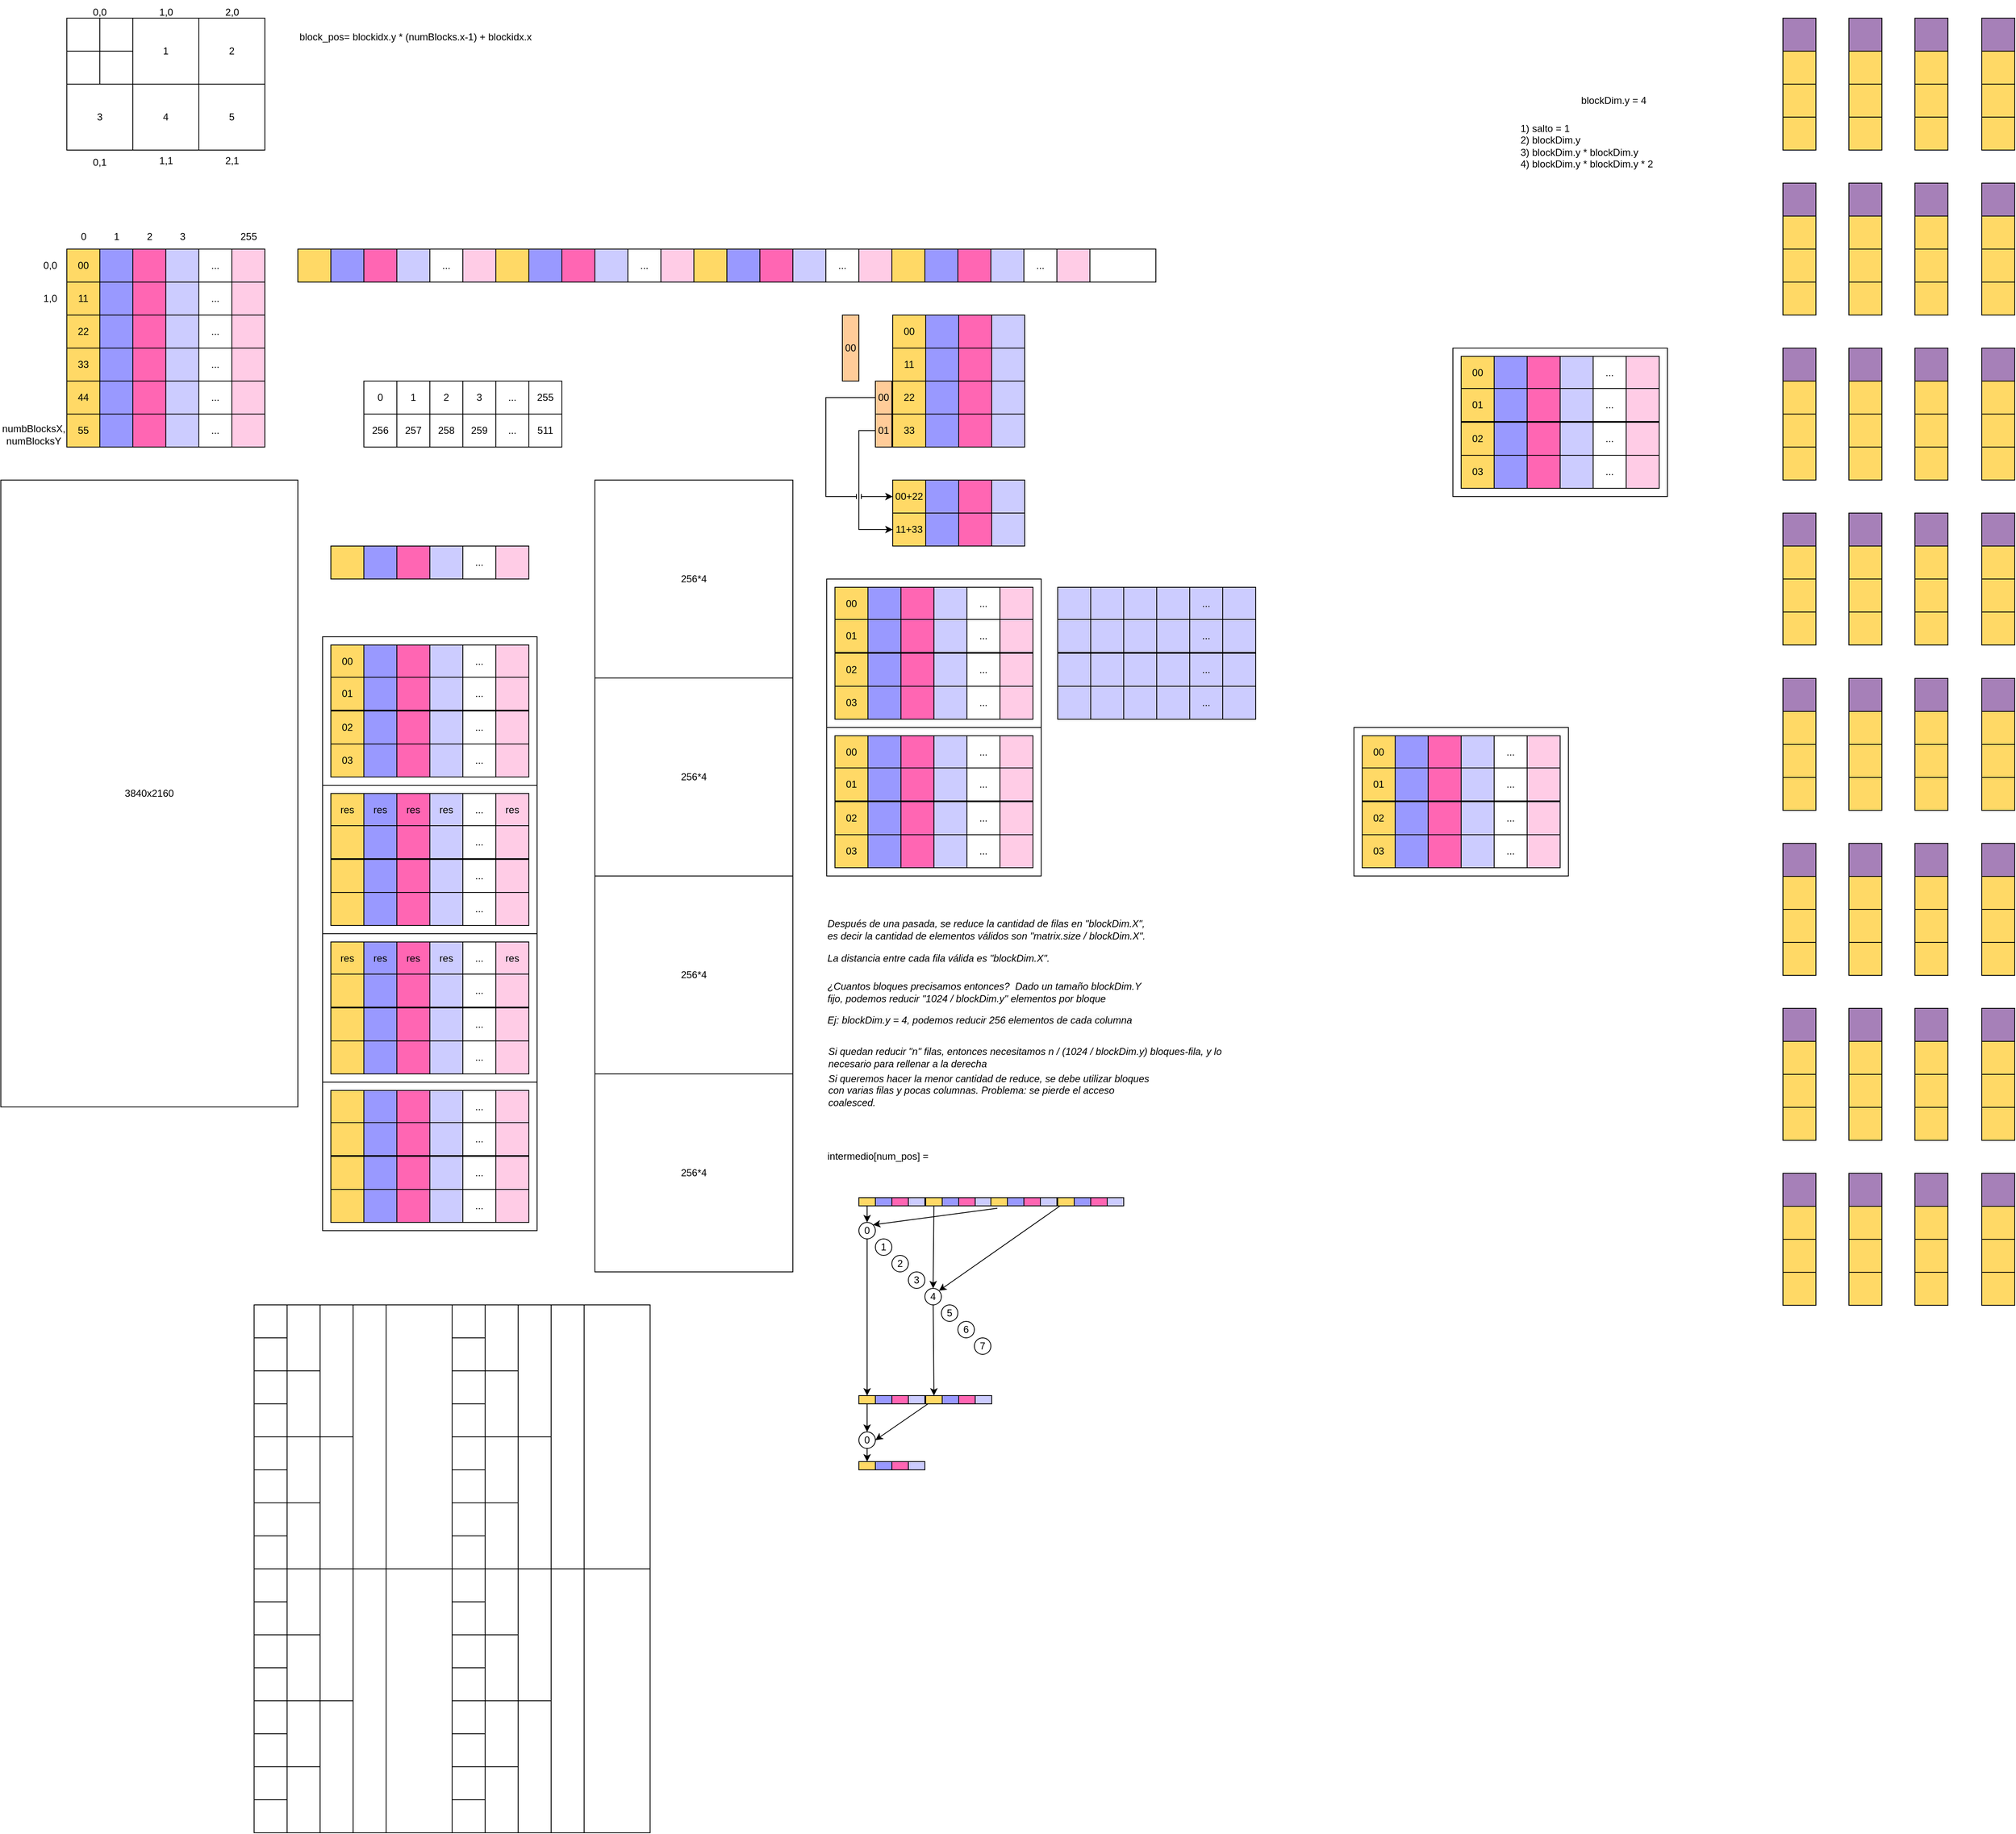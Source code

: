 <mxfile version="21.2.8" type="device">
  <diagram name="Página-1" id="F1sMnR36SPnlBgAj7KD9">
    <mxGraphModel dx="2575" dy="1286" grid="1" gridSize="10" guides="1" tooltips="1" connect="1" arrows="1" fold="1" page="1" pageScale="1" pageWidth="827" pageHeight="1169" math="0" shadow="0">
      <root>
        <mxCell id="0" />
        <mxCell id="1" parent="0" />
        <mxCell id="aLZQUD1DjnwFZ4S-cesx-209" value="" style="rounded=0;whiteSpace=wrap;html=1;" parent="1" vertex="1">
          <mxGeometry x="1041" y="720" width="260" height="180" as="geometry" />
        </mxCell>
        <mxCell id="JrdyqNXi1djWCPfoIWIr-241" value="" style="rounded=0;whiteSpace=wrap;html=1;" parent="1" vertex="1">
          <mxGeometry x="430" y="790" width="260" height="180" as="geometry" />
        </mxCell>
        <mxCell id="8PSHEU-mOaa6G_zH4tAH-1" value="1" style="rounded=0;whiteSpace=wrap;html=1;fillColor=#FFD966;" parent="1" vertex="1">
          <mxGeometry x="120" y="320" width="40" height="40" as="geometry" />
        </mxCell>
        <mxCell id="8PSHEU-mOaa6G_zH4tAH-2" value="11" style="rounded=0;whiteSpace=wrap;html=1;fillColor=#FFD966;" parent="1" vertex="1">
          <mxGeometry x="120" y="360" width="40" height="40" as="geometry" />
        </mxCell>
        <mxCell id="8PSHEU-mOaa6G_zH4tAH-3" value="22" style="rounded=0;whiteSpace=wrap;html=1;fillColor=#FFD966;" parent="1" vertex="1">
          <mxGeometry x="120" y="400" width="40" height="40" as="geometry" />
        </mxCell>
        <mxCell id="8PSHEU-mOaa6G_zH4tAH-4" value="33" style="rounded=0;whiteSpace=wrap;html=1;fillColor=#FFD966;" parent="1" vertex="1">
          <mxGeometry x="120" y="440" width="40" height="40" as="geometry" />
        </mxCell>
        <mxCell id="8PSHEU-mOaa6G_zH4tAH-5" value="44" style="rounded=0;whiteSpace=wrap;html=1;fillColor=#FFD966;" parent="1" vertex="1">
          <mxGeometry x="120" y="480" width="40" height="40" as="geometry" />
        </mxCell>
        <mxCell id="8PSHEU-mOaa6G_zH4tAH-9" value="" style="rounded=0;whiteSpace=wrap;html=1;fillColor=#9999FF;" parent="1" vertex="1">
          <mxGeometry x="160" y="320" width="40" height="40" as="geometry" />
        </mxCell>
        <mxCell id="8PSHEU-mOaa6G_zH4tAH-10" value="" style="rounded=0;whiteSpace=wrap;html=1;fillColor=#9999FF;" parent="1" vertex="1">
          <mxGeometry x="160" y="360" width="40" height="40" as="geometry" />
        </mxCell>
        <mxCell id="8PSHEU-mOaa6G_zH4tAH-11" value="" style="rounded=0;whiteSpace=wrap;html=1;fillColor=#9999FF;" parent="1" vertex="1">
          <mxGeometry x="160" y="400" width="40" height="40" as="geometry" />
        </mxCell>
        <mxCell id="8PSHEU-mOaa6G_zH4tAH-12" value="" style="rounded=0;whiteSpace=wrap;html=1;fillColor=#9999FF;" parent="1" vertex="1">
          <mxGeometry x="160" y="440" width="40" height="40" as="geometry" />
        </mxCell>
        <mxCell id="8PSHEU-mOaa6G_zH4tAH-13" value="" style="rounded=0;whiteSpace=wrap;html=1;fillColor=#9999FF;" parent="1" vertex="1">
          <mxGeometry x="160" y="480" width="40" height="40" as="geometry" />
        </mxCell>
        <mxCell id="8PSHEU-mOaa6G_zH4tAH-14" value="" style="rounded=0;whiteSpace=wrap;html=1;fillColor=#FF66B3;" parent="1" vertex="1">
          <mxGeometry x="200" y="320" width="40" height="40" as="geometry" />
        </mxCell>
        <mxCell id="8PSHEU-mOaa6G_zH4tAH-15" value="" style="rounded=0;whiteSpace=wrap;html=1;fillColor=#FF66B3;" parent="1" vertex="1">
          <mxGeometry x="200" y="360" width="40" height="40" as="geometry" />
        </mxCell>
        <mxCell id="8PSHEU-mOaa6G_zH4tAH-16" value="" style="rounded=0;whiteSpace=wrap;html=1;fillColor=#FF66B3;" parent="1" vertex="1">
          <mxGeometry x="200" y="400" width="40" height="40" as="geometry" />
        </mxCell>
        <mxCell id="8PSHEU-mOaa6G_zH4tAH-17" value="" style="rounded=0;whiteSpace=wrap;html=1;fillColor=#FF66B3;" parent="1" vertex="1">
          <mxGeometry x="200" y="440" width="40" height="40" as="geometry" />
        </mxCell>
        <mxCell id="8PSHEU-mOaa6G_zH4tAH-18" value="" style="rounded=0;whiteSpace=wrap;html=1;fillColor=#FF66B3;" parent="1" vertex="1">
          <mxGeometry x="200" y="480" width="40" height="40" as="geometry" />
        </mxCell>
        <mxCell id="8PSHEU-mOaa6G_zH4tAH-19" value="" style="rounded=0;whiteSpace=wrap;html=1;fillColor=#CCCCFF;" parent="1" vertex="1">
          <mxGeometry x="240" y="320" width="40" height="40" as="geometry" />
        </mxCell>
        <mxCell id="8PSHEU-mOaa6G_zH4tAH-20" value="" style="rounded=0;whiteSpace=wrap;html=1;fillColor=#CCCCFF;" parent="1" vertex="1">
          <mxGeometry x="240" y="360" width="40" height="40" as="geometry" />
        </mxCell>
        <mxCell id="8PSHEU-mOaa6G_zH4tAH-21" value="" style="rounded=0;whiteSpace=wrap;html=1;fillColor=#CCCCFF;" parent="1" vertex="1">
          <mxGeometry x="240" y="400" width="40" height="40" as="geometry" />
        </mxCell>
        <mxCell id="8PSHEU-mOaa6G_zH4tAH-22" value="" style="rounded=0;whiteSpace=wrap;html=1;fillColor=#CCCCFF;" parent="1" vertex="1">
          <mxGeometry x="240" y="440" width="40" height="40" as="geometry" />
        </mxCell>
        <mxCell id="8PSHEU-mOaa6G_zH4tAH-23" value="" style="rounded=0;whiteSpace=wrap;html=1;fillColor=#CCCCFF;" parent="1" vertex="1">
          <mxGeometry x="240" y="480" width="40" height="40" as="geometry" />
        </mxCell>
        <mxCell id="8PSHEU-mOaa6G_zH4tAH-24" value="..." style="rounded=0;whiteSpace=wrap;html=1;" parent="1" vertex="1">
          <mxGeometry x="280" y="320" width="40" height="40" as="geometry" />
        </mxCell>
        <mxCell id="8PSHEU-mOaa6G_zH4tAH-25" value="..." style="rounded=0;whiteSpace=wrap;html=1;" parent="1" vertex="1">
          <mxGeometry x="280" y="360" width="40" height="40" as="geometry" />
        </mxCell>
        <mxCell id="8PSHEU-mOaa6G_zH4tAH-26" value="..." style="rounded=0;whiteSpace=wrap;html=1;" parent="1" vertex="1">
          <mxGeometry x="280" y="400" width="40" height="40" as="geometry" />
        </mxCell>
        <mxCell id="8PSHEU-mOaa6G_zH4tAH-27" value="..." style="rounded=0;whiteSpace=wrap;html=1;" parent="1" vertex="1">
          <mxGeometry x="280" y="440" width="40" height="40" as="geometry" />
        </mxCell>
        <mxCell id="8PSHEU-mOaa6G_zH4tAH-28" value="..." style="rounded=0;whiteSpace=wrap;html=1;" parent="1" vertex="1">
          <mxGeometry x="280" y="480" width="40" height="40" as="geometry" />
        </mxCell>
        <mxCell id="8PSHEU-mOaa6G_zH4tAH-29" value="" style="rounded=0;whiteSpace=wrap;html=1;fillColor=#FFCCE6;" parent="1" vertex="1">
          <mxGeometry x="320" y="320" width="40" height="40" as="geometry" />
        </mxCell>
        <mxCell id="8PSHEU-mOaa6G_zH4tAH-30" value="" style="rounded=0;whiteSpace=wrap;html=1;fillColor=#FFCCE6;" parent="1" vertex="1">
          <mxGeometry x="320" y="360" width="40" height="40" as="geometry" />
        </mxCell>
        <mxCell id="8PSHEU-mOaa6G_zH4tAH-31" value="" style="rounded=0;whiteSpace=wrap;html=1;fillColor=#FFCCE6;" parent="1" vertex="1">
          <mxGeometry x="320" y="400" width="40" height="40" as="geometry" />
        </mxCell>
        <mxCell id="8PSHEU-mOaa6G_zH4tAH-32" value="" style="rounded=0;whiteSpace=wrap;html=1;fillColor=#FFCCE6;" parent="1" vertex="1">
          <mxGeometry x="320" y="440" width="40" height="40" as="geometry" />
        </mxCell>
        <mxCell id="8PSHEU-mOaa6G_zH4tAH-33" value="" style="rounded=0;whiteSpace=wrap;html=1;fillColor=#FFCCE6;" parent="1" vertex="1">
          <mxGeometry x="320" y="480" width="40" height="40" as="geometry" />
        </mxCell>
        <mxCell id="8PSHEU-mOaa6G_zH4tAH-34" value="0" style="text;html=1;align=center;verticalAlign=middle;resizable=0;points=[];autosize=1;strokeColor=none;fillColor=none;" parent="1" vertex="1">
          <mxGeometry x="125" y="290" width="30" height="30" as="geometry" />
        </mxCell>
        <mxCell id="8PSHEU-mOaa6G_zH4tAH-35" value="1" style="text;html=1;align=center;verticalAlign=middle;resizable=0;points=[];autosize=1;strokeColor=none;fillColor=none;" parent="1" vertex="1">
          <mxGeometry x="165" y="290" width="30" height="30" as="geometry" />
        </mxCell>
        <mxCell id="8PSHEU-mOaa6G_zH4tAH-36" value="2" style="text;html=1;align=center;verticalAlign=middle;resizable=0;points=[];autosize=1;strokeColor=none;fillColor=none;" parent="1" vertex="1">
          <mxGeometry x="205" y="290" width="30" height="30" as="geometry" />
        </mxCell>
        <mxCell id="8PSHEU-mOaa6G_zH4tAH-37" value="3" style="text;html=1;align=center;verticalAlign=middle;resizable=0;points=[];autosize=1;strokeColor=none;fillColor=none;" parent="1" vertex="1">
          <mxGeometry x="245" y="290" width="30" height="30" as="geometry" />
        </mxCell>
        <mxCell id="8PSHEU-mOaa6G_zH4tAH-38" value="255" style="text;html=1;align=center;verticalAlign=middle;resizable=0;points=[];autosize=1;strokeColor=none;fillColor=none;" parent="1" vertex="1">
          <mxGeometry x="320" y="290" width="40" height="30" as="geometry" />
        </mxCell>
        <mxCell id="BUu5zhxkGHuoBAb7sGXQ-1" value="" style="rounded=0;whiteSpace=wrap;html=1;" parent="1" vertex="1">
          <mxGeometry x="400" y="320" width="1040" height="40" as="geometry" />
        </mxCell>
        <mxCell id="BUu5zhxkGHuoBAb7sGXQ-2" value="" style="rounded=0;whiteSpace=wrap;html=1;fillColor=#FFD966;" parent="1" vertex="1">
          <mxGeometry x="400" y="320" width="40" height="40" as="geometry" />
        </mxCell>
        <mxCell id="BUu5zhxkGHuoBAb7sGXQ-3" value="" style="rounded=0;whiteSpace=wrap;html=1;fillColor=#9999FF;" parent="1" vertex="1">
          <mxGeometry x="440" y="320" width="40" height="40" as="geometry" />
        </mxCell>
        <mxCell id="BUu5zhxkGHuoBAb7sGXQ-4" value="" style="rounded=0;whiteSpace=wrap;html=1;fillColor=#FF66B3;" parent="1" vertex="1">
          <mxGeometry x="480" y="320" width="40" height="40" as="geometry" />
        </mxCell>
        <mxCell id="BUu5zhxkGHuoBAb7sGXQ-5" value="" style="rounded=0;whiteSpace=wrap;html=1;fillColor=#CCCCFF;" parent="1" vertex="1">
          <mxGeometry x="520" y="320" width="40" height="40" as="geometry" />
        </mxCell>
        <mxCell id="BUu5zhxkGHuoBAb7sGXQ-6" value="..." style="rounded=0;whiteSpace=wrap;html=1;" parent="1" vertex="1">
          <mxGeometry x="560" y="320" width="40" height="40" as="geometry" />
        </mxCell>
        <mxCell id="BUu5zhxkGHuoBAb7sGXQ-7" value="" style="rounded=0;whiteSpace=wrap;html=1;fillColor=#FFCCE6;" parent="1" vertex="1">
          <mxGeometry x="600" y="320" width="40" height="40" as="geometry" />
        </mxCell>
        <mxCell id="BUu5zhxkGHuoBAb7sGXQ-9" value="0,0" style="text;html=1;strokeColor=none;fillColor=none;align=center;verticalAlign=middle;whiteSpace=wrap;rounded=0;" parent="1" vertex="1">
          <mxGeometry x="80" y="325" width="40" height="30" as="geometry" />
        </mxCell>
        <mxCell id="BUu5zhxkGHuoBAb7sGXQ-10" value="1,0" style="text;html=1;strokeColor=none;fillColor=none;align=center;verticalAlign=middle;whiteSpace=wrap;rounded=0;" parent="1" vertex="1">
          <mxGeometry x="80" y="365" width="40" height="30" as="geometry" />
        </mxCell>
        <mxCell id="BUu5zhxkGHuoBAb7sGXQ-12" value="" style="rounded=0;whiteSpace=wrap;html=1;fillColor=#FFD966;" parent="1" vertex="1">
          <mxGeometry x="640" y="320" width="40" height="40" as="geometry" />
        </mxCell>
        <mxCell id="BUu5zhxkGHuoBAb7sGXQ-13" value="" style="rounded=0;whiteSpace=wrap;html=1;fillColor=#9999FF;" parent="1" vertex="1">
          <mxGeometry x="680" y="320" width="40" height="40" as="geometry" />
        </mxCell>
        <mxCell id="BUu5zhxkGHuoBAb7sGXQ-14" value="" style="rounded=0;whiteSpace=wrap;html=1;fillColor=#FF66B3;" parent="1" vertex="1">
          <mxGeometry x="720" y="320" width="40" height="40" as="geometry" />
        </mxCell>
        <mxCell id="BUu5zhxkGHuoBAb7sGXQ-15" value="" style="rounded=0;whiteSpace=wrap;html=1;fillColor=#CCCCFF;" parent="1" vertex="1">
          <mxGeometry x="760" y="320" width="40" height="40" as="geometry" />
        </mxCell>
        <mxCell id="BUu5zhxkGHuoBAb7sGXQ-16" value="..." style="rounded=0;whiteSpace=wrap;html=1;" parent="1" vertex="1">
          <mxGeometry x="800" y="320" width="40" height="40" as="geometry" />
        </mxCell>
        <mxCell id="BUu5zhxkGHuoBAb7sGXQ-17" value="" style="rounded=0;whiteSpace=wrap;html=1;fillColor=#FFCCE6;" parent="1" vertex="1">
          <mxGeometry x="840" y="320" width="40" height="40" as="geometry" />
        </mxCell>
        <mxCell id="BUu5zhxkGHuoBAb7sGXQ-18" value="" style="rounded=0;whiteSpace=wrap;html=1;" parent="1" vertex="1">
          <mxGeometry x="120" y="40" width="240" height="160" as="geometry" />
        </mxCell>
        <mxCell id="BUu5zhxkGHuoBAb7sGXQ-20" value="" style="rounded=0;whiteSpace=wrap;html=1;" parent="1" vertex="1">
          <mxGeometry x="120" y="40" width="80" height="80" as="geometry" />
        </mxCell>
        <mxCell id="BUu5zhxkGHuoBAb7sGXQ-21" value="1" style="rounded=0;whiteSpace=wrap;html=1;" parent="1" vertex="1">
          <mxGeometry x="200" y="40" width="80" height="80" as="geometry" />
        </mxCell>
        <mxCell id="BUu5zhxkGHuoBAb7sGXQ-22" value="2" style="rounded=0;whiteSpace=wrap;html=1;" parent="1" vertex="1">
          <mxGeometry x="280" y="40" width="80" height="80" as="geometry" />
        </mxCell>
        <mxCell id="BUu5zhxkGHuoBAb7sGXQ-23" value="3" style="rounded=0;whiteSpace=wrap;html=1;" parent="1" vertex="1">
          <mxGeometry x="120" y="120" width="80" height="80" as="geometry" />
        </mxCell>
        <mxCell id="BUu5zhxkGHuoBAb7sGXQ-24" value="4" style="rounded=0;whiteSpace=wrap;html=1;" parent="1" vertex="1">
          <mxGeometry x="200" y="120" width="80" height="80" as="geometry" />
        </mxCell>
        <mxCell id="BUu5zhxkGHuoBAb7sGXQ-25" value="5" style="rounded=0;whiteSpace=wrap;html=1;" parent="1" vertex="1">
          <mxGeometry x="280" y="120" width="80" height="80" as="geometry" />
        </mxCell>
        <mxCell id="BUu5zhxkGHuoBAb7sGXQ-26" value="0,0" style="text;html=1;strokeColor=none;fillColor=none;align=center;verticalAlign=middle;whiteSpace=wrap;rounded=0;" parent="1" vertex="1">
          <mxGeometry x="130" y="18" width="60" height="30" as="geometry" />
        </mxCell>
        <mxCell id="BUu5zhxkGHuoBAb7sGXQ-27" value="1,0" style="text;html=1;align=center;verticalAlign=middle;resizable=0;points=[];autosize=1;strokeColor=none;fillColor=none;" parent="1" vertex="1">
          <mxGeometry x="220" y="18" width="40" height="30" as="geometry" />
        </mxCell>
        <mxCell id="BUu5zhxkGHuoBAb7sGXQ-28" value="2,0" style="text;html=1;align=center;verticalAlign=middle;resizable=0;points=[];autosize=1;strokeColor=none;fillColor=none;" parent="1" vertex="1">
          <mxGeometry x="300" y="18" width="40" height="30" as="geometry" />
        </mxCell>
        <mxCell id="BUu5zhxkGHuoBAb7sGXQ-29" value="0,1" style="text;html=1;strokeColor=none;fillColor=none;align=center;verticalAlign=middle;whiteSpace=wrap;rounded=0;" parent="1" vertex="1">
          <mxGeometry x="130" y="200" width="60" height="30" as="geometry" />
        </mxCell>
        <mxCell id="BUu5zhxkGHuoBAb7sGXQ-30" value="1,1" style="text;html=1;align=center;verticalAlign=middle;resizable=0;points=[];autosize=1;strokeColor=none;fillColor=none;" parent="1" vertex="1">
          <mxGeometry x="220" y="198" width="40" height="30" as="geometry" />
        </mxCell>
        <mxCell id="BUu5zhxkGHuoBAb7sGXQ-31" value="2,1" style="text;html=1;align=center;verticalAlign=middle;resizable=0;points=[];autosize=1;strokeColor=none;fillColor=none;" parent="1" vertex="1">
          <mxGeometry x="300" y="198" width="40" height="30" as="geometry" />
        </mxCell>
        <mxCell id="BUu5zhxkGHuoBAb7sGXQ-32" value="block_pos= blockidx.y * (numBlocks.x-1) + blockidx.x" style="text;html=1;strokeColor=none;fillColor=none;align=left;verticalAlign=middle;whiteSpace=wrap;rounded=0;" parent="1" vertex="1">
          <mxGeometry x="400" y="48" width="310" height="30" as="geometry" />
        </mxCell>
        <mxCell id="BUu5zhxkGHuoBAb7sGXQ-33" value="00" style="rounded=0;whiteSpace=wrap;html=1;fillColor=#FFD966;" parent="1" vertex="1">
          <mxGeometry x="120" y="320" width="40" height="40" as="geometry" />
        </mxCell>
        <mxCell id="BUu5zhxkGHuoBAb7sGXQ-34" value="" style="rounded=0;whiteSpace=wrap;html=1;fillColor=#9999FF;" parent="1" vertex="1">
          <mxGeometry x="160" y="320" width="40" height="40" as="geometry" />
        </mxCell>
        <mxCell id="BUu5zhxkGHuoBAb7sGXQ-35" value="" style="rounded=0;whiteSpace=wrap;html=1;fillColor=#FF66B3;" parent="1" vertex="1">
          <mxGeometry x="200" y="320" width="40" height="40" as="geometry" />
        </mxCell>
        <mxCell id="JrdyqNXi1djWCPfoIWIr-1" value="" style="rounded=0;whiteSpace=wrap;html=1;fillColor=#FFD966;" parent="1" vertex="1">
          <mxGeometry x="880" y="320" width="40" height="40" as="geometry" />
        </mxCell>
        <mxCell id="JrdyqNXi1djWCPfoIWIr-2" value="" style="rounded=0;whiteSpace=wrap;html=1;fillColor=#9999FF;" parent="1" vertex="1">
          <mxGeometry x="920" y="320" width="40" height="40" as="geometry" />
        </mxCell>
        <mxCell id="JrdyqNXi1djWCPfoIWIr-3" value="" style="rounded=0;whiteSpace=wrap;html=1;fillColor=#FF66B3;" parent="1" vertex="1">
          <mxGeometry x="960" y="320" width="40" height="40" as="geometry" />
        </mxCell>
        <mxCell id="JrdyqNXi1djWCPfoIWIr-4" value="" style="rounded=0;whiteSpace=wrap;html=1;fillColor=#CCCCFF;" parent="1" vertex="1">
          <mxGeometry x="1000" y="320" width="40" height="40" as="geometry" />
        </mxCell>
        <mxCell id="JrdyqNXi1djWCPfoIWIr-5" value="..." style="rounded=0;whiteSpace=wrap;html=1;" parent="1" vertex="1">
          <mxGeometry x="1040" y="320" width="40" height="40" as="geometry" />
        </mxCell>
        <mxCell id="JrdyqNXi1djWCPfoIWIr-6" value="" style="rounded=0;whiteSpace=wrap;html=1;fillColor=#FFCCE6;" parent="1" vertex="1">
          <mxGeometry x="1080" y="320" width="40" height="40" as="geometry" />
        </mxCell>
        <mxCell id="JrdyqNXi1djWCPfoIWIr-7" value="" style="rounded=0;whiteSpace=wrap;html=1;fillColor=#FFD966;" parent="1" vertex="1">
          <mxGeometry x="1120" y="320" width="40" height="40" as="geometry" />
        </mxCell>
        <mxCell id="JrdyqNXi1djWCPfoIWIr-8" value="" style="rounded=0;whiteSpace=wrap;html=1;fillColor=#9999FF;" parent="1" vertex="1">
          <mxGeometry x="1160" y="320" width="40" height="40" as="geometry" />
        </mxCell>
        <mxCell id="JrdyqNXi1djWCPfoIWIr-9" value="" style="rounded=0;whiteSpace=wrap;html=1;fillColor=#FF66B3;" parent="1" vertex="1">
          <mxGeometry x="1200" y="320" width="40" height="40" as="geometry" />
        </mxCell>
        <mxCell id="JrdyqNXi1djWCPfoIWIr-10" value="" style="rounded=0;whiteSpace=wrap;html=1;fillColor=#CCCCFF;" parent="1" vertex="1">
          <mxGeometry x="1240" y="320" width="40" height="40" as="geometry" />
        </mxCell>
        <mxCell id="JrdyqNXi1djWCPfoIWIr-11" value="..." style="rounded=0;whiteSpace=wrap;html=1;" parent="1" vertex="1">
          <mxGeometry x="1280" y="320" width="40" height="40" as="geometry" />
        </mxCell>
        <mxCell id="JrdyqNXi1djWCPfoIWIr-12" value="" style="rounded=0;whiteSpace=wrap;html=1;fillColor=#FFCCE6;" parent="1" vertex="1">
          <mxGeometry x="1320" y="320" width="40" height="40" as="geometry" />
        </mxCell>
        <mxCell id="JrdyqNXi1djWCPfoIWIr-21" value="" style="rounded=0;whiteSpace=wrap;html=1;" parent="1" vertex="1">
          <mxGeometry x="120" y="40" width="40" height="40" as="geometry" />
        </mxCell>
        <mxCell id="JrdyqNXi1djWCPfoIWIr-22" value="" style="rounded=0;whiteSpace=wrap;html=1;" parent="1" vertex="1">
          <mxGeometry x="160" y="40" width="40" height="40" as="geometry" />
        </mxCell>
        <mxCell id="JrdyqNXi1djWCPfoIWIr-23" value="" style="rounded=0;whiteSpace=wrap;html=1;" parent="1" vertex="1">
          <mxGeometry x="120" y="80" width="40" height="40" as="geometry" />
        </mxCell>
        <mxCell id="JrdyqNXi1djWCPfoIWIr-24" value="" style="rounded=0;whiteSpace=wrap;html=1;" parent="1" vertex="1">
          <mxGeometry x="160" y="80" width="40" height="40" as="geometry" />
        </mxCell>
        <mxCell id="JrdyqNXi1djWCPfoIWIr-48" value="" style="group" parent="1" vertex="1" connectable="0">
          <mxGeometry x="480" y="480" width="240" height="80" as="geometry" />
        </mxCell>
        <mxCell id="JrdyqNXi1djWCPfoIWIr-40" value="" style="group" parent="JrdyqNXi1djWCPfoIWIr-48" vertex="1" connectable="0">
          <mxGeometry width="240" height="40" as="geometry" />
        </mxCell>
        <mxCell id="JrdyqNXi1djWCPfoIWIr-33" value="0" style="rounded=0;whiteSpace=wrap;html=1;" parent="JrdyqNXi1djWCPfoIWIr-40" vertex="1">
          <mxGeometry width="40" height="40" as="geometry" />
        </mxCell>
        <mxCell id="JrdyqNXi1djWCPfoIWIr-34" value="1" style="rounded=0;whiteSpace=wrap;html=1;" parent="JrdyqNXi1djWCPfoIWIr-40" vertex="1">
          <mxGeometry x="40" width="40" height="40" as="geometry" />
        </mxCell>
        <mxCell id="JrdyqNXi1djWCPfoIWIr-35" value="2" style="rounded=0;whiteSpace=wrap;html=1;" parent="JrdyqNXi1djWCPfoIWIr-40" vertex="1">
          <mxGeometry x="80" width="40" height="40" as="geometry" />
        </mxCell>
        <mxCell id="JrdyqNXi1djWCPfoIWIr-36" value="255" style="rounded=0;whiteSpace=wrap;html=1;" parent="JrdyqNXi1djWCPfoIWIr-40" vertex="1">
          <mxGeometry x="200" width="40" height="40" as="geometry" />
        </mxCell>
        <mxCell id="JrdyqNXi1djWCPfoIWIr-37" value="..." style="rounded=0;whiteSpace=wrap;html=1;" parent="JrdyqNXi1djWCPfoIWIr-40" vertex="1">
          <mxGeometry x="160" width="40" height="40" as="geometry" />
        </mxCell>
        <mxCell id="JrdyqNXi1djWCPfoIWIr-39" value="3" style="rounded=0;whiteSpace=wrap;html=1;" parent="JrdyqNXi1djWCPfoIWIr-40" vertex="1">
          <mxGeometry x="120" width="40" height="40" as="geometry" />
        </mxCell>
        <mxCell id="JrdyqNXi1djWCPfoIWIr-41" value="" style="group" parent="JrdyqNXi1djWCPfoIWIr-48" vertex="1" connectable="0">
          <mxGeometry y="40" width="240" height="40" as="geometry" />
        </mxCell>
        <mxCell id="JrdyqNXi1djWCPfoIWIr-42" value="256" style="rounded=0;whiteSpace=wrap;html=1;" parent="JrdyqNXi1djWCPfoIWIr-41" vertex="1">
          <mxGeometry width="40" height="40" as="geometry" />
        </mxCell>
        <mxCell id="JrdyqNXi1djWCPfoIWIr-43" value="257" style="rounded=0;whiteSpace=wrap;html=1;" parent="JrdyqNXi1djWCPfoIWIr-41" vertex="1">
          <mxGeometry x="40" width="40" height="40" as="geometry" />
        </mxCell>
        <mxCell id="JrdyqNXi1djWCPfoIWIr-44" value="258" style="rounded=0;whiteSpace=wrap;html=1;" parent="JrdyqNXi1djWCPfoIWIr-41" vertex="1">
          <mxGeometry x="80" width="40" height="40" as="geometry" />
        </mxCell>
        <mxCell id="JrdyqNXi1djWCPfoIWIr-45" value="511" style="rounded=0;whiteSpace=wrap;html=1;" parent="JrdyqNXi1djWCPfoIWIr-41" vertex="1">
          <mxGeometry x="200" width="40" height="40" as="geometry" />
        </mxCell>
        <mxCell id="JrdyqNXi1djWCPfoIWIr-46" value="..." style="rounded=0;whiteSpace=wrap;html=1;" parent="JrdyqNXi1djWCPfoIWIr-41" vertex="1">
          <mxGeometry x="160" width="40" height="40" as="geometry" />
        </mxCell>
        <mxCell id="JrdyqNXi1djWCPfoIWIr-47" value="259" style="rounded=0;whiteSpace=wrap;html=1;" parent="JrdyqNXi1djWCPfoIWIr-41" vertex="1">
          <mxGeometry x="120" width="40" height="40" as="geometry" />
        </mxCell>
        <mxCell id="JrdyqNXi1djWCPfoIWIr-49" value="00" style="rounded=0;whiteSpace=wrap;html=1;fillColor=#FFD966;" parent="1" vertex="1">
          <mxGeometry x="440" y="800" width="40" height="40" as="geometry" />
        </mxCell>
        <mxCell id="JrdyqNXi1djWCPfoIWIr-50" value="" style="rounded=0;whiteSpace=wrap;html=1;fillColor=#9999FF;" parent="1" vertex="1">
          <mxGeometry x="480" y="800" width="40" height="40" as="geometry" />
        </mxCell>
        <mxCell id="JrdyqNXi1djWCPfoIWIr-51" value="" style="rounded=0;whiteSpace=wrap;html=1;fillColor=#FF66B3;" parent="1" vertex="1">
          <mxGeometry x="520" y="800" width="40" height="40" as="geometry" />
        </mxCell>
        <mxCell id="JrdyqNXi1djWCPfoIWIr-52" value="" style="rounded=0;whiteSpace=wrap;html=1;fillColor=#CCCCFF;" parent="1" vertex="1">
          <mxGeometry x="560" y="800" width="40" height="40" as="geometry" />
        </mxCell>
        <mxCell id="JrdyqNXi1djWCPfoIWIr-53" value="..." style="rounded=0;whiteSpace=wrap;html=1;" parent="1" vertex="1">
          <mxGeometry x="600" y="800" width="40" height="40" as="geometry" />
        </mxCell>
        <mxCell id="JrdyqNXi1djWCPfoIWIr-54" value="" style="rounded=0;whiteSpace=wrap;html=1;fillColor=#FFCCE6;" parent="1" vertex="1">
          <mxGeometry x="640" y="800" width="40" height="40" as="geometry" />
        </mxCell>
        <mxCell id="JrdyqNXi1djWCPfoIWIr-55" value="01" style="rounded=0;whiteSpace=wrap;html=1;fillColor=#FFD966;" parent="1" vertex="1">
          <mxGeometry x="440" y="839" width="40" height="40" as="geometry" />
        </mxCell>
        <mxCell id="JrdyqNXi1djWCPfoIWIr-56" value="" style="rounded=0;whiteSpace=wrap;html=1;fillColor=#9999FF;" parent="1" vertex="1">
          <mxGeometry x="480" y="839" width="40" height="40" as="geometry" />
        </mxCell>
        <mxCell id="JrdyqNXi1djWCPfoIWIr-57" value="" style="rounded=0;whiteSpace=wrap;html=1;fillColor=#FF66B3;" parent="1" vertex="1">
          <mxGeometry x="520" y="839" width="40" height="40" as="geometry" />
        </mxCell>
        <mxCell id="JrdyqNXi1djWCPfoIWIr-58" value="" style="rounded=0;whiteSpace=wrap;html=1;fillColor=#CCCCFF;" parent="1" vertex="1">
          <mxGeometry x="560" y="839" width="40" height="40" as="geometry" />
        </mxCell>
        <mxCell id="JrdyqNXi1djWCPfoIWIr-59" value="..." style="rounded=0;whiteSpace=wrap;html=1;" parent="1" vertex="1">
          <mxGeometry x="600" y="839" width="40" height="40" as="geometry" />
        </mxCell>
        <mxCell id="JrdyqNXi1djWCPfoIWIr-60" value="" style="rounded=0;whiteSpace=wrap;html=1;fillColor=#FFCCE6;" parent="1" vertex="1">
          <mxGeometry x="640" y="839" width="40" height="40" as="geometry" />
        </mxCell>
        <mxCell id="JrdyqNXi1djWCPfoIWIr-111" value="numbBlocksX, numBlocksY" style="text;html=1;strokeColor=none;fillColor=none;align=center;verticalAlign=middle;whiteSpace=wrap;rounded=0;" parent="1" vertex="1">
          <mxGeometry x="60" y="530" width="40" height="30" as="geometry" />
        </mxCell>
        <mxCell id="JrdyqNXi1djWCPfoIWIr-113" value="55" style="rounded=0;whiteSpace=wrap;html=1;fillColor=#FFD966;" parent="1" vertex="1">
          <mxGeometry x="120" y="520" width="40" height="40" as="geometry" />
        </mxCell>
        <mxCell id="JrdyqNXi1djWCPfoIWIr-114" value="" style="rounded=0;whiteSpace=wrap;html=1;fillColor=#9999FF;" parent="1" vertex="1">
          <mxGeometry x="160" y="520" width="40" height="40" as="geometry" />
        </mxCell>
        <mxCell id="JrdyqNXi1djWCPfoIWIr-115" value="" style="rounded=0;whiteSpace=wrap;html=1;fillColor=#FF66B3;" parent="1" vertex="1">
          <mxGeometry x="200" y="520" width="40" height="40" as="geometry" />
        </mxCell>
        <mxCell id="JrdyqNXi1djWCPfoIWIr-116" value="" style="rounded=0;whiteSpace=wrap;html=1;fillColor=#CCCCFF;" parent="1" vertex="1">
          <mxGeometry x="240" y="520" width="40" height="40" as="geometry" />
        </mxCell>
        <mxCell id="JrdyqNXi1djWCPfoIWIr-117" value="..." style="rounded=0;whiteSpace=wrap;html=1;" parent="1" vertex="1">
          <mxGeometry x="280" y="520" width="40" height="40" as="geometry" />
        </mxCell>
        <mxCell id="JrdyqNXi1djWCPfoIWIr-118" value="" style="rounded=0;whiteSpace=wrap;html=1;fillColor=#FFCCE6;" parent="1" vertex="1">
          <mxGeometry x="320" y="520" width="40" height="40" as="geometry" />
        </mxCell>
        <mxCell id="JrdyqNXi1djWCPfoIWIr-119" value="3840x2160" style="rounded=0;whiteSpace=wrap;html=1;" parent="1" vertex="1">
          <mxGeometry x="40" y="600" width="360" height="760" as="geometry" />
        </mxCell>
        <mxCell id="JrdyqNXi1djWCPfoIWIr-141" value="02" style="rounded=0;whiteSpace=wrap;html=1;fillColor=#FFD966;" parent="1" vertex="1">
          <mxGeometry x="440" y="880" width="40" height="40" as="geometry" />
        </mxCell>
        <mxCell id="JrdyqNXi1djWCPfoIWIr-142" value="" style="rounded=0;whiteSpace=wrap;html=1;fillColor=#9999FF;" parent="1" vertex="1">
          <mxGeometry x="480" y="880" width="40" height="40" as="geometry" />
        </mxCell>
        <mxCell id="JrdyqNXi1djWCPfoIWIr-143" value="" style="rounded=0;whiteSpace=wrap;html=1;fillColor=#FF66B3;" parent="1" vertex="1">
          <mxGeometry x="520" y="880" width="40" height="40" as="geometry" />
        </mxCell>
        <mxCell id="JrdyqNXi1djWCPfoIWIr-144" value="" style="rounded=0;whiteSpace=wrap;html=1;fillColor=#CCCCFF;" parent="1" vertex="1">
          <mxGeometry x="560" y="880" width="40" height="40" as="geometry" />
        </mxCell>
        <mxCell id="JrdyqNXi1djWCPfoIWIr-145" value="..." style="rounded=0;whiteSpace=wrap;html=1;" parent="1" vertex="1">
          <mxGeometry x="600" y="880" width="40" height="40" as="geometry" />
        </mxCell>
        <mxCell id="JrdyqNXi1djWCPfoIWIr-146" value="" style="rounded=0;whiteSpace=wrap;html=1;fillColor=#FFCCE6;" parent="1" vertex="1">
          <mxGeometry x="640" y="880" width="40" height="40" as="geometry" />
        </mxCell>
        <mxCell id="JrdyqNXi1djWCPfoIWIr-147" value="03" style="rounded=0;whiteSpace=wrap;html=1;fillColor=#FFD966;" parent="1" vertex="1">
          <mxGeometry x="440" y="920" width="40" height="40" as="geometry" />
        </mxCell>
        <mxCell id="JrdyqNXi1djWCPfoIWIr-148" value="" style="rounded=0;whiteSpace=wrap;html=1;fillColor=#9999FF;" parent="1" vertex="1">
          <mxGeometry x="480" y="920" width="40" height="40" as="geometry" />
        </mxCell>
        <mxCell id="JrdyqNXi1djWCPfoIWIr-149" value="" style="rounded=0;whiteSpace=wrap;html=1;fillColor=#FF66B3;" parent="1" vertex="1">
          <mxGeometry x="520" y="920" width="40" height="40" as="geometry" />
        </mxCell>
        <mxCell id="JrdyqNXi1djWCPfoIWIr-150" value="" style="rounded=0;whiteSpace=wrap;html=1;fillColor=#CCCCFF;" parent="1" vertex="1">
          <mxGeometry x="560" y="920" width="40" height="40" as="geometry" />
        </mxCell>
        <mxCell id="JrdyqNXi1djWCPfoIWIr-151" value="..." style="rounded=0;whiteSpace=wrap;html=1;" parent="1" vertex="1">
          <mxGeometry x="600" y="920" width="40" height="40" as="geometry" />
        </mxCell>
        <mxCell id="JrdyqNXi1djWCPfoIWIr-152" value="" style="rounded=0;whiteSpace=wrap;html=1;fillColor=#FFCCE6;" parent="1" vertex="1">
          <mxGeometry x="640" y="920" width="40" height="40" as="geometry" />
        </mxCell>
        <mxCell id="JrdyqNXi1djWCPfoIWIr-242" value="1" style="rounded=0;whiteSpace=wrap;html=1;fillColor=#FFD966;fontStyle=0" parent="1" vertex="1">
          <mxGeometry x="1121" y="400" width="40" height="40" as="geometry" />
        </mxCell>
        <mxCell id="JrdyqNXi1djWCPfoIWIr-243" value="11" style="rounded=0;whiteSpace=wrap;html=1;fillColor=#FFD966;fontStyle=0" parent="1" vertex="1">
          <mxGeometry x="1121" y="440" width="40" height="40" as="geometry" />
        </mxCell>
        <mxCell id="JrdyqNXi1djWCPfoIWIr-244" value="22" style="rounded=0;whiteSpace=wrap;html=1;fillColor=#FFD966;fontStyle=0" parent="1" vertex="1">
          <mxGeometry x="1121" y="480" width="40" height="40" as="geometry" />
        </mxCell>
        <mxCell id="JrdyqNXi1djWCPfoIWIr-245" value="33" style="rounded=0;whiteSpace=wrap;html=1;fillColor=#FFD966;fontStyle=0" parent="1" vertex="1">
          <mxGeometry x="1121" y="520" width="40" height="40" as="geometry" />
        </mxCell>
        <mxCell id="JrdyqNXi1djWCPfoIWIr-247" value="" style="rounded=0;whiteSpace=wrap;html=1;fillColor=#9999FF;fontStyle=0" parent="1" vertex="1">
          <mxGeometry x="1161" y="400" width="40" height="40" as="geometry" />
        </mxCell>
        <mxCell id="JrdyqNXi1djWCPfoIWIr-248" value="" style="rounded=0;whiteSpace=wrap;html=1;fillColor=#9999FF;fontStyle=0" parent="1" vertex="1">
          <mxGeometry x="1161" y="440" width="40" height="40" as="geometry" />
        </mxCell>
        <mxCell id="JrdyqNXi1djWCPfoIWIr-249" value="" style="rounded=0;whiteSpace=wrap;html=1;fillColor=#9999FF;fontStyle=0" parent="1" vertex="1">
          <mxGeometry x="1161" y="480" width="40" height="40" as="geometry" />
        </mxCell>
        <mxCell id="JrdyqNXi1djWCPfoIWIr-250" value="" style="rounded=0;whiteSpace=wrap;html=1;fillColor=#9999FF;fontStyle=0" parent="1" vertex="1">
          <mxGeometry x="1161" y="520" width="40" height="40" as="geometry" />
        </mxCell>
        <mxCell id="JrdyqNXi1djWCPfoIWIr-252" value="" style="rounded=0;whiteSpace=wrap;html=1;fillColor=#FF66B3;fontStyle=0" parent="1" vertex="1">
          <mxGeometry x="1201" y="400" width="40" height="40" as="geometry" />
        </mxCell>
        <mxCell id="JrdyqNXi1djWCPfoIWIr-253" value="" style="rounded=0;whiteSpace=wrap;html=1;fillColor=#FF66B3;fontStyle=0" parent="1" vertex="1">
          <mxGeometry x="1201" y="440" width="40" height="40" as="geometry" />
        </mxCell>
        <mxCell id="JrdyqNXi1djWCPfoIWIr-254" value="" style="rounded=0;whiteSpace=wrap;html=1;fillColor=#FF66B3;fontStyle=0" parent="1" vertex="1">
          <mxGeometry x="1201" y="480" width="40" height="40" as="geometry" />
        </mxCell>
        <mxCell id="JrdyqNXi1djWCPfoIWIr-255" value="" style="rounded=0;whiteSpace=wrap;html=1;fillColor=#FF66B3;fontStyle=0" parent="1" vertex="1">
          <mxGeometry x="1201" y="520" width="40" height="40" as="geometry" />
        </mxCell>
        <mxCell id="JrdyqNXi1djWCPfoIWIr-257" value="" style="rounded=0;whiteSpace=wrap;html=1;fillColor=#CCCCFF;fontStyle=0" parent="1" vertex="1">
          <mxGeometry x="1241" y="400" width="40" height="40" as="geometry" />
        </mxCell>
        <mxCell id="JrdyqNXi1djWCPfoIWIr-258" value="" style="rounded=0;whiteSpace=wrap;html=1;fillColor=#CCCCFF;fontStyle=0" parent="1" vertex="1">
          <mxGeometry x="1241" y="440" width="40" height="40" as="geometry" />
        </mxCell>
        <mxCell id="JrdyqNXi1djWCPfoIWIr-259" value="" style="rounded=0;whiteSpace=wrap;html=1;fillColor=#CCCCFF;fontStyle=0" parent="1" vertex="1">
          <mxGeometry x="1241" y="480" width="40" height="40" as="geometry" />
        </mxCell>
        <mxCell id="JrdyqNXi1djWCPfoIWIr-260" value="" style="rounded=0;whiteSpace=wrap;html=1;fillColor=#CCCCFF;fontStyle=0" parent="1" vertex="1">
          <mxGeometry x="1241" y="520" width="40" height="40" as="geometry" />
        </mxCell>
        <mxCell id="JrdyqNXi1djWCPfoIWIr-274" value="00" style="rounded=0;whiteSpace=wrap;html=1;fillColor=#FFD966;fontStyle=0" parent="1" vertex="1">
          <mxGeometry x="1121" y="400" width="40" height="40" as="geometry" />
        </mxCell>
        <mxCell id="JrdyqNXi1djWCPfoIWIr-275" value="" style="rounded=0;whiteSpace=wrap;html=1;fillColor=#9999FF;fontStyle=0" parent="1" vertex="1">
          <mxGeometry x="1161" y="400" width="40" height="40" as="geometry" />
        </mxCell>
        <mxCell id="JrdyqNXi1djWCPfoIWIr-276" value="" style="rounded=0;whiteSpace=wrap;html=1;fillColor=#FF66B3;fontStyle=0" parent="1" vertex="1">
          <mxGeometry x="1201" y="400" width="40" height="40" as="geometry" />
        </mxCell>
        <mxCell id="JrdyqNXi1djWCPfoIWIr-326" value="256*4" style="rounded=0;whiteSpace=wrap;html=1;" parent="1" vertex="1">
          <mxGeometry x="760" y="600" width="240" height="240" as="geometry" />
        </mxCell>
        <mxCell id="JrdyqNXi1djWCPfoIWIr-327" value="256*4" style="rounded=0;whiteSpace=wrap;html=1;" parent="1" vertex="1">
          <mxGeometry x="760" y="840" width="240" height="240" as="geometry" />
        </mxCell>
        <mxCell id="JrdyqNXi1djWCPfoIWIr-344" value="256*4" style="rounded=0;whiteSpace=wrap;html=1;" parent="1" vertex="1">
          <mxGeometry x="760" y="1080" width="240" height="240" as="geometry" />
        </mxCell>
        <mxCell id="JrdyqNXi1djWCPfoIWIr-345" value="256*4" style="rounded=0;whiteSpace=wrap;html=1;" parent="1" vertex="1">
          <mxGeometry x="760" y="1320" width="240" height="240" as="geometry" />
        </mxCell>
        <mxCell id="WFXhQuuayBQoaJ50WYPd-1" value="" style="rounded=0;whiteSpace=wrap;html=1;" parent="1" vertex="1">
          <mxGeometry x="430" y="970" width="260" height="180" as="geometry" />
        </mxCell>
        <mxCell id="WFXhQuuayBQoaJ50WYPd-2" value="res" style="rounded=0;whiteSpace=wrap;html=1;fillColor=#FFD966;" parent="1" vertex="1">
          <mxGeometry x="440" y="980" width="40" height="40" as="geometry" />
        </mxCell>
        <mxCell id="WFXhQuuayBQoaJ50WYPd-3" value="res" style="rounded=0;whiteSpace=wrap;html=1;fillColor=#9999FF;" parent="1" vertex="1">
          <mxGeometry x="480" y="980" width="40" height="40" as="geometry" />
        </mxCell>
        <mxCell id="WFXhQuuayBQoaJ50WYPd-4" value="res" style="rounded=0;whiteSpace=wrap;html=1;fillColor=#FF66B3;" parent="1" vertex="1">
          <mxGeometry x="520" y="980" width="40" height="40" as="geometry" />
        </mxCell>
        <mxCell id="WFXhQuuayBQoaJ50WYPd-5" value="res" style="rounded=0;whiteSpace=wrap;html=1;fillColor=#CCCCFF;" parent="1" vertex="1">
          <mxGeometry x="560" y="980" width="40" height="40" as="geometry" />
        </mxCell>
        <mxCell id="WFXhQuuayBQoaJ50WYPd-6" value="..." style="rounded=0;whiteSpace=wrap;html=1;" parent="1" vertex="1">
          <mxGeometry x="600" y="980" width="40" height="40" as="geometry" />
        </mxCell>
        <mxCell id="WFXhQuuayBQoaJ50WYPd-7" value="res" style="rounded=0;whiteSpace=wrap;html=1;fillColor=#FFCCE6;" parent="1" vertex="1">
          <mxGeometry x="640" y="980" width="40" height="40" as="geometry" />
        </mxCell>
        <mxCell id="WFXhQuuayBQoaJ50WYPd-8" value="" style="rounded=0;whiteSpace=wrap;html=1;fillColor=#FFD966;" parent="1" vertex="1">
          <mxGeometry x="440" y="1019" width="40" height="40" as="geometry" />
        </mxCell>
        <mxCell id="WFXhQuuayBQoaJ50WYPd-9" value="" style="rounded=0;whiteSpace=wrap;html=1;fillColor=#9999FF;" parent="1" vertex="1">
          <mxGeometry x="480" y="1019" width="40" height="40" as="geometry" />
        </mxCell>
        <mxCell id="WFXhQuuayBQoaJ50WYPd-10" value="" style="rounded=0;whiteSpace=wrap;html=1;fillColor=#FF66B3;" parent="1" vertex="1">
          <mxGeometry x="520" y="1019" width="40" height="40" as="geometry" />
        </mxCell>
        <mxCell id="WFXhQuuayBQoaJ50WYPd-11" value="" style="rounded=0;whiteSpace=wrap;html=1;fillColor=#CCCCFF;" parent="1" vertex="1">
          <mxGeometry x="560" y="1019" width="40" height="40" as="geometry" />
        </mxCell>
        <mxCell id="WFXhQuuayBQoaJ50WYPd-12" value="..." style="rounded=0;whiteSpace=wrap;html=1;" parent="1" vertex="1">
          <mxGeometry x="600" y="1019" width="40" height="40" as="geometry" />
        </mxCell>
        <mxCell id="WFXhQuuayBQoaJ50WYPd-13" value="" style="rounded=0;whiteSpace=wrap;html=1;fillColor=#FFCCE6;" parent="1" vertex="1">
          <mxGeometry x="640" y="1019" width="40" height="40" as="geometry" />
        </mxCell>
        <mxCell id="WFXhQuuayBQoaJ50WYPd-14" value="" style="rounded=0;whiteSpace=wrap;html=1;fillColor=#FFD966;" parent="1" vertex="1">
          <mxGeometry x="440" y="1060" width="40" height="40" as="geometry" />
        </mxCell>
        <mxCell id="WFXhQuuayBQoaJ50WYPd-15" value="" style="rounded=0;whiteSpace=wrap;html=1;fillColor=#9999FF;" parent="1" vertex="1">
          <mxGeometry x="480" y="1060" width="40" height="40" as="geometry" />
        </mxCell>
        <mxCell id="WFXhQuuayBQoaJ50WYPd-16" value="" style="rounded=0;whiteSpace=wrap;html=1;fillColor=#FF66B3;" parent="1" vertex="1">
          <mxGeometry x="520" y="1060" width="40" height="40" as="geometry" />
        </mxCell>
        <mxCell id="WFXhQuuayBQoaJ50WYPd-17" value="" style="rounded=0;whiteSpace=wrap;html=1;fillColor=#CCCCFF;" parent="1" vertex="1">
          <mxGeometry x="560" y="1060" width="40" height="40" as="geometry" />
        </mxCell>
        <mxCell id="WFXhQuuayBQoaJ50WYPd-18" value="..." style="rounded=0;whiteSpace=wrap;html=1;" parent="1" vertex="1">
          <mxGeometry x="600" y="1060" width="40" height="40" as="geometry" />
        </mxCell>
        <mxCell id="WFXhQuuayBQoaJ50WYPd-19" value="" style="rounded=0;whiteSpace=wrap;html=1;fillColor=#FFCCE6;" parent="1" vertex="1">
          <mxGeometry x="640" y="1060" width="40" height="40" as="geometry" />
        </mxCell>
        <mxCell id="WFXhQuuayBQoaJ50WYPd-20" value="" style="rounded=0;whiteSpace=wrap;html=1;fillColor=#FFD966;" parent="1" vertex="1">
          <mxGeometry x="440" y="1100" width="40" height="40" as="geometry" />
        </mxCell>
        <mxCell id="WFXhQuuayBQoaJ50WYPd-21" value="" style="rounded=0;whiteSpace=wrap;html=1;fillColor=#9999FF;" parent="1" vertex="1">
          <mxGeometry x="480" y="1100" width="40" height="40" as="geometry" />
        </mxCell>
        <mxCell id="WFXhQuuayBQoaJ50WYPd-22" value="" style="rounded=0;whiteSpace=wrap;html=1;fillColor=#FF66B3;" parent="1" vertex="1">
          <mxGeometry x="520" y="1100" width="40" height="40" as="geometry" />
        </mxCell>
        <mxCell id="WFXhQuuayBQoaJ50WYPd-23" value="" style="rounded=0;whiteSpace=wrap;html=1;fillColor=#CCCCFF;" parent="1" vertex="1">
          <mxGeometry x="560" y="1100" width="40" height="40" as="geometry" />
        </mxCell>
        <mxCell id="WFXhQuuayBQoaJ50WYPd-24" value="..." style="rounded=0;whiteSpace=wrap;html=1;" parent="1" vertex="1">
          <mxGeometry x="600" y="1100" width="40" height="40" as="geometry" />
        </mxCell>
        <mxCell id="WFXhQuuayBQoaJ50WYPd-25" value="" style="rounded=0;whiteSpace=wrap;html=1;fillColor=#FFCCE6;" parent="1" vertex="1">
          <mxGeometry x="640" y="1100" width="40" height="40" as="geometry" />
        </mxCell>
        <mxCell id="WFXhQuuayBQoaJ50WYPd-26" value="" style="rounded=0;whiteSpace=wrap;html=1;" parent="1" vertex="1">
          <mxGeometry x="430" y="1150" width="260" height="180" as="geometry" />
        </mxCell>
        <mxCell id="WFXhQuuayBQoaJ50WYPd-27" value="res" style="rounded=0;whiteSpace=wrap;html=1;fillColor=#FFD966;" parent="1" vertex="1">
          <mxGeometry x="440" y="1160" width="40" height="40" as="geometry" />
        </mxCell>
        <mxCell id="WFXhQuuayBQoaJ50WYPd-28" value="res" style="rounded=0;whiteSpace=wrap;html=1;fillColor=#9999FF;" parent="1" vertex="1">
          <mxGeometry x="480" y="1160" width="40" height="40" as="geometry" />
        </mxCell>
        <mxCell id="WFXhQuuayBQoaJ50WYPd-29" value="res" style="rounded=0;whiteSpace=wrap;html=1;fillColor=#FF66B3;" parent="1" vertex="1">
          <mxGeometry x="520" y="1160" width="40" height="40" as="geometry" />
        </mxCell>
        <mxCell id="WFXhQuuayBQoaJ50WYPd-30" value="res" style="rounded=0;whiteSpace=wrap;html=1;fillColor=#CCCCFF;" parent="1" vertex="1">
          <mxGeometry x="560" y="1160" width="40" height="40" as="geometry" />
        </mxCell>
        <mxCell id="WFXhQuuayBQoaJ50WYPd-31" value="..." style="rounded=0;whiteSpace=wrap;html=1;" parent="1" vertex="1">
          <mxGeometry x="600" y="1160" width="40" height="40" as="geometry" />
        </mxCell>
        <mxCell id="WFXhQuuayBQoaJ50WYPd-32" value="res" style="rounded=0;whiteSpace=wrap;html=1;fillColor=#FFCCE6;" parent="1" vertex="1">
          <mxGeometry x="640" y="1160" width="40" height="40" as="geometry" />
        </mxCell>
        <mxCell id="WFXhQuuayBQoaJ50WYPd-33" value="" style="rounded=0;whiteSpace=wrap;html=1;fillColor=#FFD966;" parent="1" vertex="1">
          <mxGeometry x="440" y="1199" width="40" height="40" as="geometry" />
        </mxCell>
        <mxCell id="WFXhQuuayBQoaJ50WYPd-34" value="" style="rounded=0;whiteSpace=wrap;html=1;fillColor=#9999FF;" parent="1" vertex="1">
          <mxGeometry x="480" y="1199" width="40" height="40" as="geometry" />
        </mxCell>
        <mxCell id="WFXhQuuayBQoaJ50WYPd-35" value="" style="rounded=0;whiteSpace=wrap;html=1;fillColor=#FF66B3;" parent="1" vertex="1">
          <mxGeometry x="520" y="1199" width="40" height="40" as="geometry" />
        </mxCell>
        <mxCell id="WFXhQuuayBQoaJ50WYPd-36" value="" style="rounded=0;whiteSpace=wrap;html=1;fillColor=#CCCCFF;" parent="1" vertex="1">
          <mxGeometry x="560" y="1199" width="40" height="40" as="geometry" />
        </mxCell>
        <mxCell id="WFXhQuuayBQoaJ50WYPd-37" value="..." style="rounded=0;whiteSpace=wrap;html=1;" parent="1" vertex="1">
          <mxGeometry x="600" y="1199" width="40" height="40" as="geometry" />
        </mxCell>
        <mxCell id="WFXhQuuayBQoaJ50WYPd-38" value="" style="rounded=0;whiteSpace=wrap;html=1;fillColor=#FFCCE6;" parent="1" vertex="1">
          <mxGeometry x="640" y="1199" width="40" height="40" as="geometry" />
        </mxCell>
        <mxCell id="WFXhQuuayBQoaJ50WYPd-39" value="" style="rounded=0;whiteSpace=wrap;html=1;fillColor=#FFD966;" parent="1" vertex="1">
          <mxGeometry x="440" y="1240" width="40" height="40" as="geometry" />
        </mxCell>
        <mxCell id="WFXhQuuayBQoaJ50WYPd-40" value="" style="rounded=0;whiteSpace=wrap;html=1;fillColor=#9999FF;" parent="1" vertex="1">
          <mxGeometry x="480" y="1240" width="40" height="40" as="geometry" />
        </mxCell>
        <mxCell id="WFXhQuuayBQoaJ50WYPd-41" value="" style="rounded=0;whiteSpace=wrap;html=1;fillColor=#FF66B3;" parent="1" vertex="1">
          <mxGeometry x="520" y="1240" width="40" height="40" as="geometry" />
        </mxCell>
        <mxCell id="WFXhQuuayBQoaJ50WYPd-42" value="" style="rounded=0;whiteSpace=wrap;html=1;fillColor=#CCCCFF;" parent="1" vertex="1">
          <mxGeometry x="560" y="1240" width="40" height="40" as="geometry" />
        </mxCell>
        <mxCell id="WFXhQuuayBQoaJ50WYPd-43" value="..." style="rounded=0;whiteSpace=wrap;html=1;" parent="1" vertex="1">
          <mxGeometry x="600" y="1240" width="40" height="40" as="geometry" />
        </mxCell>
        <mxCell id="WFXhQuuayBQoaJ50WYPd-44" value="" style="rounded=0;whiteSpace=wrap;html=1;fillColor=#FFCCE6;" parent="1" vertex="1">
          <mxGeometry x="640" y="1240" width="40" height="40" as="geometry" />
        </mxCell>
        <mxCell id="WFXhQuuayBQoaJ50WYPd-45" value="" style="rounded=0;whiteSpace=wrap;html=1;fillColor=#FFD966;" parent="1" vertex="1">
          <mxGeometry x="440" y="1280" width="40" height="40" as="geometry" />
        </mxCell>
        <mxCell id="WFXhQuuayBQoaJ50WYPd-46" value="" style="rounded=0;whiteSpace=wrap;html=1;fillColor=#9999FF;" parent="1" vertex="1">
          <mxGeometry x="480" y="1280" width="40" height="40" as="geometry" />
        </mxCell>
        <mxCell id="WFXhQuuayBQoaJ50WYPd-47" value="" style="rounded=0;whiteSpace=wrap;html=1;fillColor=#FF66B3;" parent="1" vertex="1">
          <mxGeometry x="520" y="1280" width="40" height="40" as="geometry" />
        </mxCell>
        <mxCell id="WFXhQuuayBQoaJ50WYPd-48" value="" style="rounded=0;whiteSpace=wrap;html=1;fillColor=#CCCCFF;" parent="1" vertex="1">
          <mxGeometry x="560" y="1280" width="40" height="40" as="geometry" />
        </mxCell>
        <mxCell id="WFXhQuuayBQoaJ50WYPd-49" value="..." style="rounded=0;whiteSpace=wrap;html=1;" parent="1" vertex="1">
          <mxGeometry x="600" y="1280" width="40" height="40" as="geometry" />
        </mxCell>
        <mxCell id="WFXhQuuayBQoaJ50WYPd-50" value="" style="rounded=0;whiteSpace=wrap;html=1;fillColor=#FFCCE6;" parent="1" vertex="1">
          <mxGeometry x="640" y="1280" width="40" height="40" as="geometry" />
        </mxCell>
        <mxCell id="WFXhQuuayBQoaJ50WYPd-51" value="" style="rounded=0;whiteSpace=wrap;html=1;" parent="1" vertex="1">
          <mxGeometry x="430" y="1330" width="260" height="180" as="geometry" />
        </mxCell>
        <mxCell id="WFXhQuuayBQoaJ50WYPd-52" value="" style="rounded=0;whiteSpace=wrap;html=1;fillColor=#FFD966;" parent="1" vertex="1">
          <mxGeometry x="440" y="1340" width="40" height="40" as="geometry" />
        </mxCell>
        <mxCell id="WFXhQuuayBQoaJ50WYPd-53" value="" style="rounded=0;whiteSpace=wrap;html=1;fillColor=#9999FF;" parent="1" vertex="1">
          <mxGeometry x="480" y="1340" width="40" height="40" as="geometry" />
        </mxCell>
        <mxCell id="WFXhQuuayBQoaJ50WYPd-54" value="" style="rounded=0;whiteSpace=wrap;html=1;fillColor=#FF66B3;" parent="1" vertex="1">
          <mxGeometry x="520" y="1340" width="40" height="40" as="geometry" />
        </mxCell>
        <mxCell id="WFXhQuuayBQoaJ50WYPd-55" value="" style="rounded=0;whiteSpace=wrap;html=1;fillColor=#CCCCFF;" parent="1" vertex="1">
          <mxGeometry x="560" y="1340" width="40" height="40" as="geometry" />
        </mxCell>
        <mxCell id="WFXhQuuayBQoaJ50WYPd-56" value="..." style="rounded=0;whiteSpace=wrap;html=1;" parent="1" vertex="1">
          <mxGeometry x="600" y="1340" width="40" height="40" as="geometry" />
        </mxCell>
        <mxCell id="WFXhQuuayBQoaJ50WYPd-57" value="" style="rounded=0;whiteSpace=wrap;html=1;fillColor=#FFCCE6;" parent="1" vertex="1">
          <mxGeometry x="640" y="1340" width="40" height="40" as="geometry" />
        </mxCell>
        <mxCell id="WFXhQuuayBQoaJ50WYPd-58" value="" style="rounded=0;whiteSpace=wrap;html=1;fillColor=#FFD966;" parent="1" vertex="1">
          <mxGeometry x="440" y="1379" width="40" height="40" as="geometry" />
        </mxCell>
        <mxCell id="WFXhQuuayBQoaJ50WYPd-59" value="" style="rounded=0;whiteSpace=wrap;html=1;fillColor=#9999FF;" parent="1" vertex="1">
          <mxGeometry x="480" y="1379" width="40" height="40" as="geometry" />
        </mxCell>
        <mxCell id="WFXhQuuayBQoaJ50WYPd-60" value="" style="rounded=0;whiteSpace=wrap;html=1;fillColor=#FF66B3;" parent="1" vertex="1">
          <mxGeometry x="520" y="1379" width="40" height="40" as="geometry" />
        </mxCell>
        <mxCell id="WFXhQuuayBQoaJ50WYPd-61" value="" style="rounded=0;whiteSpace=wrap;html=1;fillColor=#CCCCFF;" parent="1" vertex="1">
          <mxGeometry x="560" y="1379" width="40" height="40" as="geometry" />
        </mxCell>
        <mxCell id="WFXhQuuayBQoaJ50WYPd-62" value="..." style="rounded=0;whiteSpace=wrap;html=1;" parent="1" vertex="1">
          <mxGeometry x="600" y="1379" width="40" height="40" as="geometry" />
        </mxCell>
        <mxCell id="WFXhQuuayBQoaJ50WYPd-63" value="" style="rounded=0;whiteSpace=wrap;html=1;fillColor=#FFCCE6;" parent="1" vertex="1">
          <mxGeometry x="640" y="1379" width="40" height="40" as="geometry" />
        </mxCell>
        <mxCell id="WFXhQuuayBQoaJ50WYPd-64" value="" style="rounded=0;whiteSpace=wrap;html=1;fillColor=#FFD966;" parent="1" vertex="1">
          <mxGeometry x="440" y="1420" width="40" height="40" as="geometry" />
        </mxCell>
        <mxCell id="WFXhQuuayBQoaJ50WYPd-65" value="" style="rounded=0;whiteSpace=wrap;html=1;fillColor=#9999FF;" parent="1" vertex="1">
          <mxGeometry x="480" y="1420" width="40" height="40" as="geometry" />
        </mxCell>
        <mxCell id="WFXhQuuayBQoaJ50WYPd-66" value="" style="rounded=0;whiteSpace=wrap;html=1;fillColor=#FF66B3;" parent="1" vertex="1">
          <mxGeometry x="520" y="1420" width="40" height="40" as="geometry" />
        </mxCell>
        <mxCell id="WFXhQuuayBQoaJ50WYPd-67" value="" style="rounded=0;whiteSpace=wrap;html=1;fillColor=#CCCCFF;" parent="1" vertex="1">
          <mxGeometry x="560" y="1420" width="40" height="40" as="geometry" />
        </mxCell>
        <mxCell id="WFXhQuuayBQoaJ50WYPd-68" value="..." style="rounded=0;whiteSpace=wrap;html=1;" parent="1" vertex="1">
          <mxGeometry x="600" y="1420" width="40" height="40" as="geometry" />
        </mxCell>
        <mxCell id="WFXhQuuayBQoaJ50WYPd-69" value="" style="rounded=0;whiteSpace=wrap;html=1;fillColor=#FFCCE6;" parent="1" vertex="1">
          <mxGeometry x="640" y="1420" width="40" height="40" as="geometry" />
        </mxCell>
        <mxCell id="WFXhQuuayBQoaJ50WYPd-70" value="" style="rounded=0;whiteSpace=wrap;html=1;fillColor=#FFD966;" parent="1" vertex="1">
          <mxGeometry x="440" y="1460" width="40" height="40" as="geometry" />
        </mxCell>
        <mxCell id="WFXhQuuayBQoaJ50WYPd-71" value="" style="rounded=0;whiteSpace=wrap;html=1;fillColor=#9999FF;" parent="1" vertex="1">
          <mxGeometry x="480" y="1460" width="40" height="40" as="geometry" />
        </mxCell>
        <mxCell id="WFXhQuuayBQoaJ50WYPd-72" value="" style="rounded=0;whiteSpace=wrap;html=1;fillColor=#FF66B3;" parent="1" vertex="1">
          <mxGeometry x="520" y="1460" width="40" height="40" as="geometry" />
        </mxCell>
        <mxCell id="WFXhQuuayBQoaJ50WYPd-73" value="" style="rounded=0;whiteSpace=wrap;html=1;fillColor=#CCCCFF;" parent="1" vertex="1">
          <mxGeometry x="560" y="1460" width="40" height="40" as="geometry" />
        </mxCell>
        <mxCell id="WFXhQuuayBQoaJ50WYPd-74" value="..." style="rounded=0;whiteSpace=wrap;html=1;" parent="1" vertex="1">
          <mxGeometry x="600" y="1460" width="40" height="40" as="geometry" />
        </mxCell>
        <mxCell id="WFXhQuuayBQoaJ50WYPd-75" value="" style="rounded=0;whiteSpace=wrap;html=1;fillColor=#FFCCE6;" parent="1" vertex="1">
          <mxGeometry x="640" y="1460" width="40" height="40" as="geometry" />
        </mxCell>
        <mxCell id="WFXhQuuayBQoaJ50WYPd-110" value="1" style="rounded=0;whiteSpace=wrap;html=1;fillColor=#FFD966;" parent="1" vertex="1">
          <mxGeometry x="2200" y="40" width="40" height="40" as="geometry" />
        </mxCell>
        <mxCell id="WFXhQuuayBQoaJ50WYPd-111" value="" style="rounded=0;whiteSpace=wrap;html=1;fillColor=#FFD966;" parent="1" vertex="1">
          <mxGeometry x="2200" y="80" width="40" height="40" as="geometry" />
        </mxCell>
        <mxCell id="WFXhQuuayBQoaJ50WYPd-112" value="" style="rounded=0;whiteSpace=wrap;html=1;fillColor=#FFD966;" parent="1" vertex="1">
          <mxGeometry x="2200" y="120" width="40" height="40" as="geometry" />
        </mxCell>
        <mxCell id="WFXhQuuayBQoaJ50WYPd-113" value="" style="rounded=0;whiteSpace=wrap;html=1;fillColor=#FFD966;" parent="1" vertex="1">
          <mxGeometry x="2200" y="160" width="40" height="40" as="geometry" />
        </mxCell>
        <mxCell id="WFXhQuuayBQoaJ50WYPd-115" value="" style="rounded=0;whiteSpace=wrap;html=1;fillColor=#A680B8;" parent="1" vertex="1">
          <mxGeometry x="2200" y="40" width="40" height="40" as="geometry" />
        </mxCell>
        <mxCell id="WFXhQuuayBQoaJ50WYPd-117" value="" style="rounded=0;whiteSpace=wrap;html=1;fillColor=#FFD966;" parent="1" vertex="1">
          <mxGeometry x="440" y="680" width="40" height="40" as="geometry" />
        </mxCell>
        <mxCell id="WFXhQuuayBQoaJ50WYPd-118" value="" style="rounded=0;whiteSpace=wrap;html=1;fillColor=#9999FF;" parent="1" vertex="1">
          <mxGeometry x="480" y="680" width="40" height="40" as="geometry" />
        </mxCell>
        <mxCell id="WFXhQuuayBQoaJ50WYPd-119" value="" style="rounded=0;whiteSpace=wrap;html=1;fillColor=#FF66B3;" parent="1" vertex="1">
          <mxGeometry x="520" y="680" width="40" height="40" as="geometry" />
        </mxCell>
        <mxCell id="WFXhQuuayBQoaJ50WYPd-120" value="" style="rounded=0;whiteSpace=wrap;html=1;fillColor=#CCCCFF;" parent="1" vertex="1">
          <mxGeometry x="560" y="680" width="40" height="40" as="geometry" />
        </mxCell>
        <mxCell id="WFXhQuuayBQoaJ50WYPd-121" value="..." style="rounded=0;whiteSpace=wrap;html=1;" parent="1" vertex="1">
          <mxGeometry x="600" y="680" width="40" height="40" as="geometry" />
        </mxCell>
        <mxCell id="WFXhQuuayBQoaJ50WYPd-122" value="" style="rounded=0;whiteSpace=wrap;html=1;fillColor=#FFCCE6;" parent="1" vertex="1">
          <mxGeometry x="640" y="680" width="40" height="40" as="geometry" />
        </mxCell>
        <mxCell id="WFXhQuuayBQoaJ50WYPd-124" value="00" style="rounded=0;whiteSpace=wrap;html=1;fillColor=#FFCC99;" parent="1" vertex="1">
          <mxGeometry x="1100" y="480" width="20" height="40" as="geometry" />
        </mxCell>
        <mxCell id="WFXhQuuayBQoaJ50WYPd-127" value="00+22" style="rounded=0;whiteSpace=wrap;html=1;fillColor=#FFD966;fontStyle=0" parent="1" vertex="1">
          <mxGeometry x="1121" y="600" width="40" height="40" as="geometry" />
        </mxCell>
        <mxCell id="WFXhQuuayBQoaJ50WYPd-128" value="" style="rounded=0;whiteSpace=wrap;html=1;fillColor=#9999FF;fontStyle=0" parent="1" vertex="1">
          <mxGeometry x="1161" y="600" width="40" height="40" as="geometry" />
        </mxCell>
        <mxCell id="WFXhQuuayBQoaJ50WYPd-129" value="" style="rounded=0;whiteSpace=wrap;html=1;fillColor=#FF66B3;fontStyle=0" parent="1" vertex="1">
          <mxGeometry x="1201" y="600" width="40" height="40" as="geometry" />
        </mxCell>
        <mxCell id="WFXhQuuayBQoaJ50WYPd-130" value="" style="rounded=0;whiteSpace=wrap;html=1;fillColor=#CCCCFF;fontStyle=0" parent="1" vertex="1">
          <mxGeometry x="1241" y="600" width="40" height="40" as="geometry" />
        </mxCell>
        <mxCell id="WFXhQuuayBQoaJ50WYPd-149" style="edgeStyle=orthogonalEdgeStyle;rounded=0;orthogonalLoop=1;jettySize=auto;html=1;entryX=0;entryY=0.5;entryDx=0;entryDy=0;exitX=0;exitY=0.5;exitDx=0;exitDy=0;" parent="1" source="WFXhQuuayBQoaJ50WYPd-132" target="WFXhQuuayBQoaJ50WYPd-136" edge="1">
          <mxGeometry relative="1" as="geometry">
            <Array as="points">
              <mxPoint x="1080" y="540" />
              <mxPoint x="1080" y="660" />
            </Array>
          </mxGeometry>
        </mxCell>
        <mxCell id="WFXhQuuayBQoaJ50WYPd-132" value="01" style="rounded=0;whiteSpace=wrap;html=1;fillColor=#FFCC99;" parent="1" vertex="1">
          <mxGeometry x="1100" y="520" width="20" height="40" as="geometry" />
        </mxCell>
        <mxCell id="WFXhQuuayBQoaJ50WYPd-136" value="11+33" style="rounded=0;whiteSpace=wrap;html=1;fillColor=#FFD966;fontStyle=0" parent="1" vertex="1">
          <mxGeometry x="1121" y="640" width="40" height="40" as="geometry" />
        </mxCell>
        <mxCell id="WFXhQuuayBQoaJ50WYPd-137" value="" style="rounded=0;whiteSpace=wrap;html=1;fillColor=#9999FF;fontStyle=0" parent="1" vertex="1">
          <mxGeometry x="1161" y="640" width="40" height="40" as="geometry" />
        </mxCell>
        <mxCell id="WFXhQuuayBQoaJ50WYPd-138" value="" style="rounded=0;whiteSpace=wrap;html=1;fillColor=#FF66B3;fontStyle=0" parent="1" vertex="1">
          <mxGeometry x="1201" y="640" width="40" height="40" as="geometry" />
        </mxCell>
        <mxCell id="WFXhQuuayBQoaJ50WYPd-139" value="" style="rounded=0;whiteSpace=wrap;html=1;fillColor=#CCCCFF;fontStyle=0" parent="1" vertex="1">
          <mxGeometry x="1241" y="640" width="40" height="40" as="geometry" />
        </mxCell>
        <mxCell id="WFXhQuuayBQoaJ50WYPd-148" value="" style="group" parent="1" vertex="1" connectable="0">
          <mxGeometry x="347" y="1600" width="480" height="640" as="geometry" />
        </mxCell>
        <mxCell id="JrdyqNXi1djWCPfoIWIr-283" value="256*4" style="rounded=0;whiteSpace=wrap;html=1;" parent="WFXhQuuayBQoaJ50WYPd-148" vertex="1">
          <mxGeometry width="240" height="320" as="geometry" />
        </mxCell>
        <mxCell id="JrdyqNXi1djWCPfoIWIr-328" value="" style="rounded=0;whiteSpace=wrap;html=1;" parent="WFXhQuuayBQoaJ50WYPd-148" vertex="1">
          <mxGeometry width="40" height="40" as="geometry" />
        </mxCell>
        <mxCell id="JrdyqNXi1djWCPfoIWIr-329" value="" style="rounded=0;whiteSpace=wrap;html=1;" parent="WFXhQuuayBQoaJ50WYPd-148" vertex="1">
          <mxGeometry y="40" width="40" height="40" as="geometry" />
        </mxCell>
        <mxCell id="JrdyqNXi1djWCPfoIWIr-330" value="" style="rounded=0;whiteSpace=wrap;html=1;" parent="WFXhQuuayBQoaJ50WYPd-148" vertex="1">
          <mxGeometry y="80" width="40" height="40" as="geometry" />
        </mxCell>
        <mxCell id="JrdyqNXi1djWCPfoIWIr-331" value="" style="rounded=0;whiteSpace=wrap;html=1;" parent="WFXhQuuayBQoaJ50WYPd-148" vertex="1">
          <mxGeometry y="120" width="40" height="40" as="geometry" />
        </mxCell>
        <mxCell id="JrdyqNXi1djWCPfoIWIr-332" value="" style="rounded=0;whiteSpace=wrap;html=1;" parent="WFXhQuuayBQoaJ50WYPd-148" vertex="1">
          <mxGeometry y="160" width="40" height="40" as="geometry" />
        </mxCell>
        <mxCell id="JrdyqNXi1djWCPfoIWIr-333" value="" style="rounded=0;whiteSpace=wrap;html=1;" parent="WFXhQuuayBQoaJ50WYPd-148" vertex="1">
          <mxGeometry y="200" width="40" height="40" as="geometry" />
        </mxCell>
        <mxCell id="JrdyqNXi1djWCPfoIWIr-334" value="" style="rounded=0;whiteSpace=wrap;html=1;" parent="WFXhQuuayBQoaJ50WYPd-148" vertex="1">
          <mxGeometry x="40" width="40" height="80" as="geometry" />
        </mxCell>
        <mxCell id="JrdyqNXi1djWCPfoIWIr-336" value="" style="rounded=0;whiteSpace=wrap;html=1;" parent="WFXhQuuayBQoaJ50WYPd-148" vertex="1">
          <mxGeometry x="40" y="80" width="40" height="80" as="geometry" />
        </mxCell>
        <mxCell id="JrdyqNXi1djWCPfoIWIr-337" value="" style="rounded=0;whiteSpace=wrap;html=1;" parent="WFXhQuuayBQoaJ50WYPd-148" vertex="1">
          <mxGeometry x="40" y="160" width="40" height="80" as="geometry" />
        </mxCell>
        <mxCell id="JrdyqNXi1djWCPfoIWIr-338" value="" style="rounded=0;whiteSpace=wrap;html=1;" parent="WFXhQuuayBQoaJ50WYPd-148" vertex="1">
          <mxGeometry y="240" width="40" height="40" as="geometry" />
        </mxCell>
        <mxCell id="JrdyqNXi1djWCPfoIWIr-339" value="" style="rounded=0;whiteSpace=wrap;html=1;" parent="WFXhQuuayBQoaJ50WYPd-148" vertex="1">
          <mxGeometry y="280" width="40" height="40" as="geometry" />
        </mxCell>
        <mxCell id="JrdyqNXi1djWCPfoIWIr-340" value="" style="rounded=0;whiteSpace=wrap;html=1;" parent="WFXhQuuayBQoaJ50WYPd-148" vertex="1">
          <mxGeometry x="40" y="240" width="40" height="80" as="geometry" />
        </mxCell>
        <mxCell id="JrdyqNXi1djWCPfoIWIr-341" value="" style="rounded=0;whiteSpace=wrap;html=1;" parent="WFXhQuuayBQoaJ50WYPd-148" vertex="1">
          <mxGeometry x="80" y="160" width="40" height="160" as="geometry" />
        </mxCell>
        <mxCell id="JrdyqNXi1djWCPfoIWIr-342" value="" style="rounded=0;whiteSpace=wrap;html=1;" parent="WFXhQuuayBQoaJ50WYPd-148" vertex="1">
          <mxGeometry x="80" width="40" height="160" as="geometry" />
        </mxCell>
        <mxCell id="JrdyqNXi1djWCPfoIWIr-343" value="" style="rounded=0;whiteSpace=wrap;html=1;" parent="WFXhQuuayBQoaJ50WYPd-148" vertex="1">
          <mxGeometry x="120" width="40" height="320" as="geometry" />
        </mxCell>
        <mxCell id="JrdyqNXi1djWCPfoIWIr-347" value="256*4" style="rounded=0;whiteSpace=wrap;html=1;" parent="WFXhQuuayBQoaJ50WYPd-148" vertex="1">
          <mxGeometry y="320" width="240" height="320" as="geometry" />
        </mxCell>
        <mxCell id="JrdyqNXi1djWCPfoIWIr-348" value="" style="rounded=0;whiteSpace=wrap;html=1;" parent="WFXhQuuayBQoaJ50WYPd-148" vertex="1">
          <mxGeometry y="320" width="40" height="40" as="geometry" />
        </mxCell>
        <mxCell id="JrdyqNXi1djWCPfoIWIr-349" value="" style="rounded=0;whiteSpace=wrap;html=1;" parent="WFXhQuuayBQoaJ50WYPd-148" vertex="1">
          <mxGeometry y="360" width="40" height="40" as="geometry" />
        </mxCell>
        <mxCell id="JrdyqNXi1djWCPfoIWIr-350" value="" style="rounded=0;whiteSpace=wrap;html=1;" parent="WFXhQuuayBQoaJ50WYPd-148" vertex="1">
          <mxGeometry y="400" width="40" height="40" as="geometry" />
        </mxCell>
        <mxCell id="JrdyqNXi1djWCPfoIWIr-351" value="" style="rounded=0;whiteSpace=wrap;html=1;" parent="WFXhQuuayBQoaJ50WYPd-148" vertex="1">
          <mxGeometry y="440" width="40" height="40" as="geometry" />
        </mxCell>
        <mxCell id="JrdyqNXi1djWCPfoIWIr-352" value="" style="rounded=0;whiteSpace=wrap;html=1;" parent="WFXhQuuayBQoaJ50WYPd-148" vertex="1">
          <mxGeometry y="480" width="40" height="40" as="geometry" />
        </mxCell>
        <mxCell id="JrdyqNXi1djWCPfoIWIr-353" value="" style="rounded=0;whiteSpace=wrap;html=1;" parent="WFXhQuuayBQoaJ50WYPd-148" vertex="1">
          <mxGeometry y="520" width="40" height="40" as="geometry" />
        </mxCell>
        <mxCell id="JrdyqNXi1djWCPfoIWIr-354" value="" style="rounded=0;whiteSpace=wrap;html=1;" parent="WFXhQuuayBQoaJ50WYPd-148" vertex="1">
          <mxGeometry x="40" y="320" width="40" height="80" as="geometry" />
        </mxCell>
        <mxCell id="JrdyqNXi1djWCPfoIWIr-355" value="" style="rounded=0;whiteSpace=wrap;html=1;" parent="WFXhQuuayBQoaJ50WYPd-148" vertex="1">
          <mxGeometry x="40" y="400" width="40" height="80" as="geometry" />
        </mxCell>
        <mxCell id="JrdyqNXi1djWCPfoIWIr-356" value="" style="rounded=0;whiteSpace=wrap;html=1;" parent="WFXhQuuayBQoaJ50WYPd-148" vertex="1">
          <mxGeometry x="40" y="480" width="40" height="80" as="geometry" />
        </mxCell>
        <mxCell id="JrdyqNXi1djWCPfoIWIr-357" value="" style="rounded=0;whiteSpace=wrap;html=1;" parent="WFXhQuuayBQoaJ50WYPd-148" vertex="1">
          <mxGeometry y="560" width="40" height="40" as="geometry" />
        </mxCell>
        <mxCell id="JrdyqNXi1djWCPfoIWIr-358" value="" style="rounded=0;whiteSpace=wrap;html=1;" parent="WFXhQuuayBQoaJ50WYPd-148" vertex="1">
          <mxGeometry y="600" width="40" height="40" as="geometry" />
        </mxCell>
        <mxCell id="JrdyqNXi1djWCPfoIWIr-359" value="" style="rounded=0;whiteSpace=wrap;html=1;" parent="WFXhQuuayBQoaJ50WYPd-148" vertex="1">
          <mxGeometry x="40" y="560" width="40" height="80" as="geometry" />
        </mxCell>
        <mxCell id="JrdyqNXi1djWCPfoIWIr-360" value="" style="rounded=0;whiteSpace=wrap;html=1;" parent="WFXhQuuayBQoaJ50WYPd-148" vertex="1">
          <mxGeometry x="80" y="480" width="40" height="160" as="geometry" />
        </mxCell>
        <mxCell id="JrdyqNXi1djWCPfoIWIr-361" value="" style="rounded=0;whiteSpace=wrap;html=1;" parent="WFXhQuuayBQoaJ50WYPd-148" vertex="1">
          <mxGeometry x="80" y="320" width="40" height="160" as="geometry" />
        </mxCell>
        <mxCell id="JrdyqNXi1djWCPfoIWIr-362" value="" style="rounded=0;whiteSpace=wrap;html=1;" parent="WFXhQuuayBQoaJ50WYPd-148" vertex="1">
          <mxGeometry x="120" y="320" width="40" height="320" as="geometry" />
        </mxCell>
        <mxCell id="WFXhQuuayBQoaJ50WYPd-77" value="256*4" style="rounded=0;whiteSpace=wrap;html=1;" parent="WFXhQuuayBQoaJ50WYPd-148" vertex="1">
          <mxGeometry x="240" width="240" height="320" as="geometry" />
        </mxCell>
        <mxCell id="WFXhQuuayBQoaJ50WYPd-78" value="" style="rounded=0;whiteSpace=wrap;html=1;" parent="WFXhQuuayBQoaJ50WYPd-148" vertex="1">
          <mxGeometry x="240" width="40" height="40" as="geometry" />
        </mxCell>
        <mxCell id="WFXhQuuayBQoaJ50WYPd-79" value="" style="rounded=0;whiteSpace=wrap;html=1;" parent="WFXhQuuayBQoaJ50WYPd-148" vertex="1">
          <mxGeometry x="240" y="40" width="40" height="40" as="geometry" />
        </mxCell>
        <mxCell id="WFXhQuuayBQoaJ50WYPd-80" value="" style="rounded=0;whiteSpace=wrap;html=1;" parent="WFXhQuuayBQoaJ50WYPd-148" vertex="1">
          <mxGeometry x="240" y="80" width="40" height="40" as="geometry" />
        </mxCell>
        <mxCell id="WFXhQuuayBQoaJ50WYPd-81" value="" style="rounded=0;whiteSpace=wrap;html=1;" parent="WFXhQuuayBQoaJ50WYPd-148" vertex="1">
          <mxGeometry x="240" y="120" width="40" height="40" as="geometry" />
        </mxCell>
        <mxCell id="WFXhQuuayBQoaJ50WYPd-82" value="" style="rounded=0;whiteSpace=wrap;html=1;" parent="WFXhQuuayBQoaJ50WYPd-148" vertex="1">
          <mxGeometry x="240" y="160" width="40" height="40" as="geometry" />
        </mxCell>
        <mxCell id="WFXhQuuayBQoaJ50WYPd-83" value="" style="rounded=0;whiteSpace=wrap;html=1;" parent="WFXhQuuayBQoaJ50WYPd-148" vertex="1">
          <mxGeometry x="240" y="200" width="40" height="40" as="geometry" />
        </mxCell>
        <mxCell id="WFXhQuuayBQoaJ50WYPd-84" value="" style="rounded=0;whiteSpace=wrap;html=1;" parent="WFXhQuuayBQoaJ50WYPd-148" vertex="1">
          <mxGeometry x="280" width="40" height="80" as="geometry" />
        </mxCell>
        <mxCell id="WFXhQuuayBQoaJ50WYPd-85" value="" style="rounded=0;whiteSpace=wrap;html=1;" parent="WFXhQuuayBQoaJ50WYPd-148" vertex="1">
          <mxGeometry x="280" y="80" width="40" height="80" as="geometry" />
        </mxCell>
        <mxCell id="WFXhQuuayBQoaJ50WYPd-86" value="" style="rounded=0;whiteSpace=wrap;html=1;" parent="WFXhQuuayBQoaJ50WYPd-148" vertex="1">
          <mxGeometry x="280" y="160" width="40" height="80" as="geometry" />
        </mxCell>
        <mxCell id="WFXhQuuayBQoaJ50WYPd-87" value="" style="rounded=0;whiteSpace=wrap;html=1;" parent="WFXhQuuayBQoaJ50WYPd-148" vertex="1">
          <mxGeometry x="240" y="240" width="40" height="40" as="geometry" />
        </mxCell>
        <mxCell id="WFXhQuuayBQoaJ50WYPd-88" value="" style="rounded=0;whiteSpace=wrap;html=1;" parent="WFXhQuuayBQoaJ50WYPd-148" vertex="1">
          <mxGeometry x="240" y="280" width="40" height="40" as="geometry" />
        </mxCell>
        <mxCell id="WFXhQuuayBQoaJ50WYPd-89" value="" style="rounded=0;whiteSpace=wrap;html=1;" parent="WFXhQuuayBQoaJ50WYPd-148" vertex="1">
          <mxGeometry x="280" y="240" width="40" height="80" as="geometry" />
        </mxCell>
        <mxCell id="WFXhQuuayBQoaJ50WYPd-90" value="" style="rounded=0;whiteSpace=wrap;html=1;" parent="WFXhQuuayBQoaJ50WYPd-148" vertex="1">
          <mxGeometry x="320" y="160" width="40" height="160" as="geometry" />
        </mxCell>
        <mxCell id="WFXhQuuayBQoaJ50WYPd-91" value="" style="rounded=0;whiteSpace=wrap;html=1;" parent="WFXhQuuayBQoaJ50WYPd-148" vertex="1">
          <mxGeometry x="320" width="40" height="160" as="geometry" />
        </mxCell>
        <mxCell id="WFXhQuuayBQoaJ50WYPd-92" value="" style="rounded=0;whiteSpace=wrap;html=1;" parent="WFXhQuuayBQoaJ50WYPd-148" vertex="1">
          <mxGeometry x="360" width="40" height="320" as="geometry" />
        </mxCell>
        <mxCell id="WFXhQuuayBQoaJ50WYPd-93" value="256*4" style="rounded=0;whiteSpace=wrap;html=1;" parent="WFXhQuuayBQoaJ50WYPd-148" vertex="1">
          <mxGeometry x="240" y="320" width="240" height="320" as="geometry" />
        </mxCell>
        <mxCell id="WFXhQuuayBQoaJ50WYPd-94" value="" style="rounded=0;whiteSpace=wrap;html=1;" parent="WFXhQuuayBQoaJ50WYPd-148" vertex="1">
          <mxGeometry x="240" y="320" width="40" height="40" as="geometry" />
        </mxCell>
        <mxCell id="WFXhQuuayBQoaJ50WYPd-95" value="" style="rounded=0;whiteSpace=wrap;html=1;" parent="WFXhQuuayBQoaJ50WYPd-148" vertex="1">
          <mxGeometry x="240" y="360" width="40" height="40" as="geometry" />
        </mxCell>
        <mxCell id="WFXhQuuayBQoaJ50WYPd-96" value="" style="rounded=0;whiteSpace=wrap;html=1;" parent="WFXhQuuayBQoaJ50WYPd-148" vertex="1">
          <mxGeometry x="240" y="400" width="40" height="40" as="geometry" />
        </mxCell>
        <mxCell id="WFXhQuuayBQoaJ50WYPd-97" value="" style="rounded=0;whiteSpace=wrap;html=1;" parent="WFXhQuuayBQoaJ50WYPd-148" vertex="1">
          <mxGeometry x="240" y="440" width="40" height="40" as="geometry" />
        </mxCell>
        <mxCell id="WFXhQuuayBQoaJ50WYPd-98" value="" style="rounded=0;whiteSpace=wrap;html=1;" parent="WFXhQuuayBQoaJ50WYPd-148" vertex="1">
          <mxGeometry x="240" y="480" width="40" height="40" as="geometry" />
        </mxCell>
        <mxCell id="WFXhQuuayBQoaJ50WYPd-99" value="" style="rounded=0;whiteSpace=wrap;html=1;" parent="WFXhQuuayBQoaJ50WYPd-148" vertex="1">
          <mxGeometry x="240" y="520" width="40" height="40" as="geometry" />
        </mxCell>
        <mxCell id="WFXhQuuayBQoaJ50WYPd-100" value="" style="rounded=0;whiteSpace=wrap;html=1;" parent="WFXhQuuayBQoaJ50WYPd-148" vertex="1">
          <mxGeometry x="280" y="320" width="40" height="80" as="geometry" />
        </mxCell>
        <mxCell id="WFXhQuuayBQoaJ50WYPd-101" value="" style="rounded=0;whiteSpace=wrap;html=1;" parent="WFXhQuuayBQoaJ50WYPd-148" vertex="1">
          <mxGeometry x="280" y="400" width="40" height="80" as="geometry" />
        </mxCell>
        <mxCell id="WFXhQuuayBQoaJ50WYPd-102" value="" style="rounded=0;whiteSpace=wrap;html=1;" parent="WFXhQuuayBQoaJ50WYPd-148" vertex="1">
          <mxGeometry x="280" y="480" width="40" height="80" as="geometry" />
        </mxCell>
        <mxCell id="WFXhQuuayBQoaJ50WYPd-103" value="" style="rounded=0;whiteSpace=wrap;html=1;" parent="WFXhQuuayBQoaJ50WYPd-148" vertex="1">
          <mxGeometry x="240" y="560" width="40" height="40" as="geometry" />
        </mxCell>
        <mxCell id="WFXhQuuayBQoaJ50WYPd-104" value="" style="rounded=0;whiteSpace=wrap;html=1;" parent="WFXhQuuayBQoaJ50WYPd-148" vertex="1">
          <mxGeometry x="240" y="600" width="40" height="40" as="geometry" />
        </mxCell>
        <mxCell id="WFXhQuuayBQoaJ50WYPd-105" value="" style="rounded=0;whiteSpace=wrap;html=1;" parent="WFXhQuuayBQoaJ50WYPd-148" vertex="1">
          <mxGeometry x="280" y="560" width="40" height="80" as="geometry" />
        </mxCell>
        <mxCell id="WFXhQuuayBQoaJ50WYPd-106" value="" style="rounded=0;whiteSpace=wrap;html=1;" parent="WFXhQuuayBQoaJ50WYPd-148" vertex="1">
          <mxGeometry x="320" y="480" width="40" height="160" as="geometry" />
        </mxCell>
        <mxCell id="WFXhQuuayBQoaJ50WYPd-107" value="" style="rounded=0;whiteSpace=wrap;html=1;" parent="WFXhQuuayBQoaJ50WYPd-148" vertex="1">
          <mxGeometry x="320" y="320" width="40" height="160" as="geometry" />
        </mxCell>
        <mxCell id="WFXhQuuayBQoaJ50WYPd-108" value="" style="rounded=0;whiteSpace=wrap;html=1;" parent="WFXhQuuayBQoaJ50WYPd-148" vertex="1">
          <mxGeometry x="360" y="320" width="40" height="320" as="geometry" />
        </mxCell>
        <mxCell id="WFXhQuuayBQoaJ50WYPd-150" value="00" style="rounded=0;whiteSpace=wrap;html=1;fillColor=#FFCC99;" parent="1" vertex="1">
          <mxGeometry x="1060" y="400" width="20" height="80" as="geometry" />
        </mxCell>
        <mxCell id="WFXhQuuayBQoaJ50WYPd-131" style="edgeStyle=orthogonalEdgeStyle;rounded=0;orthogonalLoop=1;jettySize=auto;html=1;entryX=0;entryY=0.5;entryDx=0;entryDy=0;exitX=0;exitY=0.5;exitDx=0;exitDy=0;targetPerimeterSpacing=-1;jumpStyle=line;" parent="1" source="WFXhQuuayBQoaJ50WYPd-124" target="WFXhQuuayBQoaJ50WYPd-127" edge="1">
          <mxGeometry relative="1" as="geometry">
            <Array as="points">
              <mxPoint x="1040" y="500" />
              <mxPoint x="1040" y="620" />
            </Array>
          </mxGeometry>
        </mxCell>
        <mxCell id="aLZQUD1DjnwFZ4S-cesx-50" style="rounded=0;orthogonalLoop=1;jettySize=auto;html=1;entryX=0.5;entryY=0;entryDx=0;entryDy=0;" parent="1" source="aLZQUD1DjnwFZ4S-cesx-8" target="aLZQUD1DjnwFZ4S-cesx-42" edge="1">
          <mxGeometry relative="1" as="geometry" />
        </mxCell>
        <mxCell id="aLZQUD1DjnwFZ4S-cesx-8" value="" style="rounded=0;whiteSpace=wrap;html=1;fillColor=#FFD966;" parent="1" vertex="1">
          <mxGeometry x="1080" y="1470" width="20" height="10" as="geometry" />
        </mxCell>
        <mxCell id="aLZQUD1DjnwFZ4S-cesx-9" value="" style="rounded=0;whiteSpace=wrap;html=1;fillColor=#9999FF;" parent="1" vertex="1">
          <mxGeometry x="1100" y="1470" width="20" height="10" as="geometry" />
        </mxCell>
        <mxCell id="aLZQUD1DjnwFZ4S-cesx-10" value="" style="rounded=0;whiteSpace=wrap;html=1;fillColor=#FF66B3;" parent="1" vertex="1">
          <mxGeometry x="1120" y="1470" width="20" height="10" as="geometry" />
        </mxCell>
        <mxCell id="aLZQUD1DjnwFZ4S-cesx-11" value="" style="rounded=0;whiteSpace=wrap;html=1;fillColor=#CCCCFF;" parent="1" vertex="1">
          <mxGeometry x="1140" y="1470" width="20" height="10" as="geometry" />
        </mxCell>
        <mxCell id="aLZQUD1DjnwFZ4S-cesx-96" style="edgeStyle=none;rounded=0;orthogonalLoop=1;jettySize=auto;html=1;entryX=0.5;entryY=0;entryDx=0;entryDy=0;" parent="1" source="aLZQUD1DjnwFZ4S-cesx-30" target="aLZQUD1DjnwFZ4S-cesx-80" edge="1">
          <mxGeometry relative="1" as="geometry" />
        </mxCell>
        <mxCell id="aLZQUD1DjnwFZ4S-cesx-30" value="" style="rounded=0;whiteSpace=wrap;html=1;fillColor=#FFD966;" parent="1" vertex="1">
          <mxGeometry x="1161" y="1470" width="20" height="10" as="geometry" />
        </mxCell>
        <mxCell id="aLZQUD1DjnwFZ4S-cesx-31" value="" style="rounded=0;whiteSpace=wrap;html=1;fillColor=#9999FF;" parent="1" vertex="1">
          <mxGeometry x="1181" y="1470" width="20" height="10" as="geometry" />
        </mxCell>
        <mxCell id="aLZQUD1DjnwFZ4S-cesx-32" value="" style="rounded=0;whiteSpace=wrap;html=1;fillColor=#FF66B3;" parent="1" vertex="1">
          <mxGeometry x="1201" y="1470" width="20" height="10" as="geometry" />
        </mxCell>
        <mxCell id="aLZQUD1DjnwFZ4S-cesx-33" value="" style="rounded=0;whiteSpace=wrap;html=1;fillColor=#CCCCFF;" parent="1" vertex="1">
          <mxGeometry x="1221" y="1470" width="20" height="10" as="geometry" />
        </mxCell>
        <mxCell id="aLZQUD1DjnwFZ4S-cesx-63" style="edgeStyle=none;rounded=0;orthogonalLoop=1;jettySize=auto;html=1;entryX=0.5;entryY=0;entryDx=0;entryDy=0;" parent="1" source="aLZQUD1DjnwFZ4S-cesx-42" target="aLZQUD1DjnwFZ4S-cesx-59" edge="1">
          <mxGeometry relative="1" as="geometry" />
        </mxCell>
        <mxCell id="aLZQUD1DjnwFZ4S-cesx-42" value="0" style="ellipse;whiteSpace=wrap;html=1;aspect=fixed;" parent="1" vertex="1">
          <mxGeometry x="1080" y="1500" width="20" height="20" as="geometry" />
        </mxCell>
        <mxCell id="aLZQUD1DjnwFZ4S-cesx-43" value="1" style="ellipse;whiteSpace=wrap;html=1;aspect=fixed;" parent="1" vertex="1">
          <mxGeometry x="1100" y="1520" width="20" height="20" as="geometry" />
        </mxCell>
        <mxCell id="aLZQUD1DjnwFZ4S-cesx-44" value="2" style="ellipse;whiteSpace=wrap;html=1;aspect=fixed;" parent="1" vertex="1">
          <mxGeometry x="1120" y="1540" width="20" height="20" as="geometry" />
        </mxCell>
        <mxCell id="aLZQUD1DjnwFZ4S-cesx-45" value="3" style="ellipse;whiteSpace=wrap;html=1;aspect=fixed;" parent="1" vertex="1">
          <mxGeometry x="1140" y="1560" width="20" height="20" as="geometry" />
        </mxCell>
        <mxCell id="aLZQUD1DjnwFZ4S-cesx-100" style="edgeStyle=none;rounded=0;orthogonalLoop=1;jettySize=auto;html=1;" parent="1" source="aLZQUD1DjnwFZ4S-cesx-59" target="aLZQUD1DjnwFZ4S-cesx-99" edge="1">
          <mxGeometry relative="1" as="geometry" />
        </mxCell>
        <mxCell id="aLZQUD1DjnwFZ4S-cesx-59" value="" style="rounded=0;whiteSpace=wrap;html=1;fillColor=#FFD966;" parent="1" vertex="1">
          <mxGeometry x="1080" y="1710" width="20" height="10" as="geometry" />
        </mxCell>
        <mxCell id="aLZQUD1DjnwFZ4S-cesx-60" value="" style="rounded=0;whiteSpace=wrap;html=1;fillColor=#9999FF;" parent="1" vertex="1">
          <mxGeometry x="1100" y="1710" width="20" height="10" as="geometry" />
        </mxCell>
        <mxCell id="aLZQUD1DjnwFZ4S-cesx-61" value="" style="rounded=0;whiteSpace=wrap;html=1;fillColor=#FF66B3;" parent="1" vertex="1">
          <mxGeometry x="1120" y="1710" width="20" height="10" as="geometry" />
        </mxCell>
        <mxCell id="aLZQUD1DjnwFZ4S-cesx-62" value="" style="rounded=0;whiteSpace=wrap;html=1;fillColor=#CCCCFF;" parent="1" vertex="1">
          <mxGeometry x="1140" y="1710" width="20" height="10" as="geometry" />
        </mxCell>
        <mxCell id="aLZQUD1DjnwFZ4S-cesx-87" style="edgeStyle=none;rounded=0;orthogonalLoop=1;jettySize=auto;html=1;entryX=1;entryY=0;entryDx=0;entryDy=0;exitX=0.389;exitY=1.282;exitDx=0;exitDy=0;exitPerimeter=0;" parent="1" source="aLZQUD1DjnwFZ4S-cesx-65" target="aLZQUD1DjnwFZ4S-cesx-42" edge="1">
          <mxGeometry relative="1" as="geometry" />
        </mxCell>
        <mxCell id="aLZQUD1DjnwFZ4S-cesx-65" value="" style="rounded=0;whiteSpace=wrap;html=1;fillColor=#FFD966;" parent="1" vertex="1">
          <mxGeometry x="1240" y="1470" width="20" height="10" as="geometry" />
        </mxCell>
        <mxCell id="aLZQUD1DjnwFZ4S-cesx-67" value="" style="rounded=0;whiteSpace=wrap;html=1;fillColor=#9999FF;" parent="1" vertex="1">
          <mxGeometry x="1260" y="1470" width="20" height="10" as="geometry" />
        </mxCell>
        <mxCell id="aLZQUD1DjnwFZ4S-cesx-69" value="" style="rounded=0;whiteSpace=wrap;html=1;fillColor=#FF66B3;" parent="1" vertex="1">
          <mxGeometry x="1280" y="1470" width="20" height="10" as="geometry" />
        </mxCell>
        <mxCell id="aLZQUD1DjnwFZ4S-cesx-71" value="" style="rounded=0;whiteSpace=wrap;html=1;fillColor=#CCCCFF;" parent="1" vertex="1">
          <mxGeometry x="1300" y="1470" width="20" height="10" as="geometry" />
        </mxCell>
        <mxCell id="aLZQUD1DjnwFZ4S-cesx-97" style="edgeStyle=none;rounded=0;orthogonalLoop=1;jettySize=auto;html=1;entryX=1;entryY=0;entryDx=0;entryDy=0;" parent="1" source="aLZQUD1DjnwFZ4S-cesx-73" target="aLZQUD1DjnwFZ4S-cesx-80" edge="1">
          <mxGeometry relative="1" as="geometry" />
        </mxCell>
        <mxCell id="aLZQUD1DjnwFZ4S-cesx-73" value="" style="rounded=0;whiteSpace=wrap;html=1;fillColor=#FFD966;" parent="1" vertex="1">
          <mxGeometry x="1321" y="1470" width="20" height="10" as="geometry" />
        </mxCell>
        <mxCell id="aLZQUD1DjnwFZ4S-cesx-75" value="" style="rounded=0;whiteSpace=wrap;html=1;fillColor=#9999FF;" parent="1" vertex="1">
          <mxGeometry x="1341" y="1470" width="20" height="10" as="geometry" />
        </mxCell>
        <mxCell id="aLZQUD1DjnwFZ4S-cesx-77" value="" style="rounded=0;whiteSpace=wrap;html=1;fillColor=#FF66B3;" parent="1" vertex="1">
          <mxGeometry x="1361" y="1470" width="20" height="10" as="geometry" />
        </mxCell>
        <mxCell id="aLZQUD1DjnwFZ4S-cesx-79" value="" style="rounded=0;whiteSpace=wrap;html=1;fillColor=#CCCCFF;" parent="1" vertex="1">
          <mxGeometry x="1381" y="1470" width="20" height="10" as="geometry" />
        </mxCell>
        <mxCell id="aLZQUD1DjnwFZ4S-cesx-98" style="edgeStyle=none;rounded=0;orthogonalLoop=1;jettySize=auto;html=1;entryX=0.5;entryY=0;entryDx=0;entryDy=0;" parent="1" source="aLZQUD1DjnwFZ4S-cesx-80" target="aLZQUD1DjnwFZ4S-cesx-88" edge="1">
          <mxGeometry relative="1" as="geometry" />
        </mxCell>
        <mxCell id="aLZQUD1DjnwFZ4S-cesx-80" value="4" style="ellipse;whiteSpace=wrap;html=1;aspect=fixed;" parent="1" vertex="1">
          <mxGeometry x="1160" y="1580" width="20" height="20" as="geometry" />
        </mxCell>
        <mxCell id="aLZQUD1DjnwFZ4S-cesx-81" value="5" style="ellipse;whiteSpace=wrap;html=1;aspect=fixed;" parent="1" vertex="1">
          <mxGeometry x="1180" y="1600" width="20" height="20" as="geometry" />
        </mxCell>
        <mxCell id="aLZQUD1DjnwFZ4S-cesx-82" value="6" style="ellipse;whiteSpace=wrap;html=1;aspect=fixed;" parent="1" vertex="1">
          <mxGeometry x="1200" y="1620" width="20" height="20" as="geometry" />
        </mxCell>
        <mxCell id="aLZQUD1DjnwFZ4S-cesx-83" value="7" style="ellipse;whiteSpace=wrap;html=1;aspect=fixed;" parent="1" vertex="1">
          <mxGeometry x="1220" y="1640" width="20" height="20" as="geometry" />
        </mxCell>
        <mxCell id="aLZQUD1DjnwFZ4S-cesx-101" style="edgeStyle=none;rounded=0;orthogonalLoop=1;jettySize=auto;html=1;entryX=1;entryY=0.5;entryDx=0;entryDy=0;" parent="1" source="aLZQUD1DjnwFZ4S-cesx-88" target="aLZQUD1DjnwFZ4S-cesx-99" edge="1">
          <mxGeometry relative="1" as="geometry" />
        </mxCell>
        <mxCell id="aLZQUD1DjnwFZ4S-cesx-88" value="" style="rounded=0;whiteSpace=wrap;html=1;fillColor=#FFD966;" parent="1" vertex="1">
          <mxGeometry x="1161" y="1710" width="20" height="10" as="geometry" />
        </mxCell>
        <mxCell id="aLZQUD1DjnwFZ4S-cesx-89" value="" style="rounded=0;whiteSpace=wrap;html=1;fillColor=#9999FF;" parent="1" vertex="1">
          <mxGeometry x="1181" y="1710" width="20" height="10" as="geometry" />
        </mxCell>
        <mxCell id="aLZQUD1DjnwFZ4S-cesx-90" value="" style="rounded=0;whiteSpace=wrap;html=1;fillColor=#FF66B3;" parent="1" vertex="1">
          <mxGeometry x="1201" y="1710" width="20" height="10" as="geometry" />
        </mxCell>
        <mxCell id="aLZQUD1DjnwFZ4S-cesx-91" value="" style="rounded=0;whiteSpace=wrap;html=1;fillColor=#CCCCFF;" parent="1" vertex="1">
          <mxGeometry x="1221" y="1710" width="20" height="10" as="geometry" />
        </mxCell>
        <mxCell id="aLZQUD1DjnwFZ4S-cesx-92" value="" style="rounded=0;whiteSpace=wrap;html=1;fillColor=#FFD966;" parent="1" vertex="1">
          <mxGeometry x="1080" y="1790" width="20" height="10" as="geometry" />
        </mxCell>
        <mxCell id="aLZQUD1DjnwFZ4S-cesx-93" value="" style="rounded=0;whiteSpace=wrap;html=1;fillColor=#9999FF;" parent="1" vertex="1">
          <mxGeometry x="1100" y="1790" width="20" height="10" as="geometry" />
        </mxCell>
        <mxCell id="aLZQUD1DjnwFZ4S-cesx-94" value="" style="rounded=0;whiteSpace=wrap;html=1;fillColor=#FF66B3;" parent="1" vertex="1">
          <mxGeometry x="1120" y="1790" width="20" height="10" as="geometry" />
        </mxCell>
        <mxCell id="aLZQUD1DjnwFZ4S-cesx-95" value="" style="rounded=0;whiteSpace=wrap;html=1;fillColor=#CCCCFF;" parent="1" vertex="1">
          <mxGeometry x="1140" y="1790" width="20" height="10" as="geometry" />
        </mxCell>
        <mxCell id="aLZQUD1DjnwFZ4S-cesx-102" style="edgeStyle=none;rounded=0;orthogonalLoop=1;jettySize=auto;html=1;entryX=0.5;entryY=0;entryDx=0;entryDy=0;" parent="1" source="aLZQUD1DjnwFZ4S-cesx-99" target="aLZQUD1DjnwFZ4S-cesx-92" edge="1">
          <mxGeometry relative="1" as="geometry" />
        </mxCell>
        <mxCell id="aLZQUD1DjnwFZ4S-cesx-99" value="0" style="ellipse;whiteSpace=wrap;html=1;aspect=fixed;" parent="1" vertex="1">
          <mxGeometry x="1080" y="1754" width="20" height="20" as="geometry" />
        </mxCell>
        <mxCell id="aLZQUD1DjnwFZ4S-cesx-185" value="00" style="rounded=0;whiteSpace=wrap;html=1;fillColor=#FFD966;" parent="1" vertex="1">
          <mxGeometry x="1051" y="730" width="40" height="40" as="geometry" />
        </mxCell>
        <mxCell id="aLZQUD1DjnwFZ4S-cesx-186" value="" style="rounded=0;whiteSpace=wrap;html=1;fillColor=#9999FF;" parent="1" vertex="1">
          <mxGeometry x="1091" y="730" width="40" height="40" as="geometry" />
        </mxCell>
        <mxCell id="aLZQUD1DjnwFZ4S-cesx-187" value="" style="rounded=0;whiteSpace=wrap;html=1;fillColor=#FF66B3;" parent="1" vertex="1">
          <mxGeometry x="1131" y="730" width="40" height="40" as="geometry" />
        </mxCell>
        <mxCell id="aLZQUD1DjnwFZ4S-cesx-188" value="" style="rounded=0;whiteSpace=wrap;html=1;fillColor=#CCCCFF;" parent="1" vertex="1">
          <mxGeometry x="1171" y="730" width="40" height="40" as="geometry" />
        </mxCell>
        <mxCell id="aLZQUD1DjnwFZ4S-cesx-189" value="..." style="rounded=0;whiteSpace=wrap;html=1;" parent="1" vertex="1">
          <mxGeometry x="1211" y="730" width="40" height="40" as="geometry" />
        </mxCell>
        <mxCell id="aLZQUD1DjnwFZ4S-cesx-190" value="" style="rounded=0;whiteSpace=wrap;html=1;fillColor=#FFCCE6;" parent="1" vertex="1">
          <mxGeometry x="1251" y="730" width="40" height="40" as="geometry" />
        </mxCell>
        <mxCell id="aLZQUD1DjnwFZ4S-cesx-191" value="01" style="rounded=0;whiteSpace=wrap;html=1;fillColor=#FFD966;" parent="1" vertex="1">
          <mxGeometry x="1051" y="769" width="40" height="40" as="geometry" />
        </mxCell>
        <mxCell id="aLZQUD1DjnwFZ4S-cesx-192" value="" style="rounded=0;whiteSpace=wrap;html=1;fillColor=#9999FF;" parent="1" vertex="1">
          <mxGeometry x="1091" y="769" width="40" height="40" as="geometry" />
        </mxCell>
        <mxCell id="aLZQUD1DjnwFZ4S-cesx-193" value="" style="rounded=0;whiteSpace=wrap;html=1;fillColor=#FF66B3;" parent="1" vertex="1">
          <mxGeometry x="1131" y="769" width="40" height="40" as="geometry" />
        </mxCell>
        <mxCell id="aLZQUD1DjnwFZ4S-cesx-194" value="" style="rounded=0;whiteSpace=wrap;html=1;fillColor=#CCCCFF;" parent="1" vertex="1">
          <mxGeometry x="1171" y="769" width="40" height="40" as="geometry" />
        </mxCell>
        <mxCell id="aLZQUD1DjnwFZ4S-cesx-195" value="..." style="rounded=0;whiteSpace=wrap;html=1;" parent="1" vertex="1">
          <mxGeometry x="1211" y="769" width="40" height="40" as="geometry" />
        </mxCell>
        <mxCell id="aLZQUD1DjnwFZ4S-cesx-196" value="" style="rounded=0;whiteSpace=wrap;html=1;fillColor=#FFCCE6;" parent="1" vertex="1">
          <mxGeometry x="1251" y="769" width="40" height="40" as="geometry" />
        </mxCell>
        <mxCell id="aLZQUD1DjnwFZ4S-cesx-197" value="02" style="rounded=0;whiteSpace=wrap;html=1;fillColor=#FFD966;" parent="1" vertex="1">
          <mxGeometry x="1051" y="810" width="40" height="40" as="geometry" />
        </mxCell>
        <mxCell id="aLZQUD1DjnwFZ4S-cesx-198" value="" style="rounded=0;whiteSpace=wrap;html=1;fillColor=#9999FF;" parent="1" vertex="1">
          <mxGeometry x="1091" y="810" width="40" height="40" as="geometry" />
        </mxCell>
        <mxCell id="aLZQUD1DjnwFZ4S-cesx-199" value="" style="rounded=0;whiteSpace=wrap;html=1;fillColor=#FF66B3;" parent="1" vertex="1">
          <mxGeometry x="1131" y="810" width="40" height="40" as="geometry" />
        </mxCell>
        <mxCell id="aLZQUD1DjnwFZ4S-cesx-200" value="" style="rounded=0;whiteSpace=wrap;html=1;fillColor=#CCCCFF;" parent="1" vertex="1">
          <mxGeometry x="1171" y="810" width="40" height="40" as="geometry" />
        </mxCell>
        <mxCell id="aLZQUD1DjnwFZ4S-cesx-201" value="..." style="rounded=0;whiteSpace=wrap;html=1;" parent="1" vertex="1">
          <mxGeometry x="1211" y="810" width="40" height="40" as="geometry" />
        </mxCell>
        <mxCell id="aLZQUD1DjnwFZ4S-cesx-202" value="" style="rounded=0;whiteSpace=wrap;html=1;fillColor=#FFCCE6;" parent="1" vertex="1">
          <mxGeometry x="1251" y="810" width="40" height="40" as="geometry" />
        </mxCell>
        <mxCell id="aLZQUD1DjnwFZ4S-cesx-203" value="03" style="rounded=0;whiteSpace=wrap;html=1;fillColor=#FFD966;" parent="1" vertex="1">
          <mxGeometry x="1051" y="850" width="40" height="40" as="geometry" />
        </mxCell>
        <mxCell id="aLZQUD1DjnwFZ4S-cesx-204" value="" style="rounded=0;whiteSpace=wrap;html=1;fillColor=#9999FF;" parent="1" vertex="1">
          <mxGeometry x="1091" y="850" width="40" height="40" as="geometry" />
        </mxCell>
        <mxCell id="aLZQUD1DjnwFZ4S-cesx-205" value="" style="rounded=0;whiteSpace=wrap;html=1;fillColor=#FF66B3;" parent="1" vertex="1">
          <mxGeometry x="1131" y="850" width="40" height="40" as="geometry" />
        </mxCell>
        <mxCell id="aLZQUD1DjnwFZ4S-cesx-206" value="" style="rounded=0;whiteSpace=wrap;html=1;fillColor=#CCCCFF;" parent="1" vertex="1">
          <mxGeometry x="1171" y="850" width="40" height="40" as="geometry" />
        </mxCell>
        <mxCell id="aLZQUD1DjnwFZ4S-cesx-207" value="..." style="rounded=0;whiteSpace=wrap;html=1;" parent="1" vertex="1">
          <mxGeometry x="1211" y="850" width="40" height="40" as="geometry" />
        </mxCell>
        <mxCell id="aLZQUD1DjnwFZ4S-cesx-208" value="" style="rounded=0;whiteSpace=wrap;html=1;fillColor=#FFCCE6;" parent="1" vertex="1">
          <mxGeometry x="1251" y="850" width="40" height="40" as="geometry" />
        </mxCell>
        <mxCell id="aLZQUD1DjnwFZ4S-cesx-210" value="" style="rounded=0;whiteSpace=wrap;html=1;" parent="1" vertex="1">
          <mxGeometry x="1041" y="900" width="260" height="180" as="geometry" />
        </mxCell>
        <mxCell id="aLZQUD1DjnwFZ4S-cesx-211" value="00" style="rounded=0;whiteSpace=wrap;html=1;fillColor=#FFD966;" parent="1" vertex="1">
          <mxGeometry x="1051" y="910" width="40" height="40" as="geometry" />
        </mxCell>
        <mxCell id="aLZQUD1DjnwFZ4S-cesx-212" value="" style="rounded=0;whiteSpace=wrap;html=1;fillColor=#9999FF;" parent="1" vertex="1">
          <mxGeometry x="1091" y="910" width="40" height="40" as="geometry" />
        </mxCell>
        <mxCell id="aLZQUD1DjnwFZ4S-cesx-213" value="" style="rounded=0;whiteSpace=wrap;html=1;fillColor=#FF66B3;" parent="1" vertex="1">
          <mxGeometry x="1131" y="910" width="40" height="40" as="geometry" />
        </mxCell>
        <mxCell id="aLZQUD1DjnwFZ4S-cesx-214" value="" style="rounded=0;whiteSpace=wrap;html=1;fillColor=#CCCCFF;" parent="1" vertex="1">
          <mxGeometry x="1171" y="910" width="40" height="40" as="geometry" />
        </mxCell>
        <mxCell id="aLZQUD1DjnwFZ4S-cesx-215" value="..." style="rounded=0;whiteSpace=wrap;html=1;" parent="1" vertex="1">
          <mxGeometry x="1211" y="910" width="40" height="40" as="geometry" />
        </mxCell>
        <mxCell id="aLZQUD1DjnwFZ4S-cesx-216" value="" style="rounded=0;whiteSpace=wrap;html=1;fillColor=#FFCCE6;" parent="1" vertex="1">
          <mxGeometry x="1251" y="910" width="40" height="40" as="geometry" />
        </mxCell>
        <mxCell id="aLZQUD1DjnwFZ4S-cesx-217" value="01" style="rounded=0;whiteSpace=wrap;html=1;fillColor=#FFD966;" parent="1" vertex="1">
          <mxGeometry x="1051" y="949" width="40" height="40" as="geometry" />
        </mxCell>
        <mxCell id="aLZQUD1DjnwFZ4S-cesx-218" value="" style="rounded=0;whiteSpace=wrap;html=1;fillColor=#9999FF;" parent="1" vertex="1">
          <mxGeometry x="1091" y="949" width="40" height="40" as="geometry" />
        </mxCell>
        <mxCell id="aLZQUD1DjnwFZ4S-cesx-219" value="" style="rounded=0;whiteSpace=wrap;html=1;fillColor=#FF66B3;" parent="1" vertex="1">
          <mxGeometry x="1131" y="949" width="40" height="40" as="geometry" />
        </mxCell>
        <mxCell id="aLZQUD1DjnwFZ4S-cesx-220" value="" style="rounded=0;whiteSpace=wrap;html=1;fillColor=#CCCCFF;" parent="1" vertex="1">
          <mxGeometry x="1171" y="949" width="40" height="40" as="geometry" />
        </mxCell>
        <mxCell id="aLZQUD1DjnwFZ4S-cesx-221" value="..." style="rounded=0;whiteSpace=wrap;html=1;" parent="1" vertex="1">
          <mxGeometry x="1211" y="949" width="40" height="40" as="geometry" />
        </mxCell>
        <mxCell id="aLZQUD1DjnwFZ4S-cesx-222" value="" style="rounded=0;whiteSpace=wrap;html=1;fillColor=#FFCCE6;" parent="1" vertex="1">
          <mxGeometry x="1251" y="949" width="40" height="40" as="geometry" />
        </mxCell>
        <mxCell id="aLZQUD1DjnwFZ4S-cesx-223" value="02" style="rounded=0;whiteSpace=wrap;html=1;fillColor=#FFD966;" parent="1" vertex="1">
          <mxGeometry x="1051" y="990" width="40" height="40" as="geometry" />
        </mxCell>
        <mxCell id="aLZQUD1DjnwFZ4S-cesx-224" value="" style="rounded=0;whiteSpace=wrap;html=1;fillColor=#9999FF;" parent="1" vertex="1">
          <mxGeometry x="1091" y="990" width="40" height="40" as="geometry" />
        </mxCell>
        <mxCell id="aLZQUD1DjnwFZ4S-cesx-225" value="" style="rounded=0;whiteSpace=wrap;html=1;fillColor=#FF66B3;" parent="1" vertex="1">
          <mxGeometry x="1131" y="990" width="40" height="40" as="geometry" />
        </mxCell>
        <mxCell id="aLZQUD1DjnwFZ4S-cesx-226" value="" style="rounded=0;whiteSpace=wrap;html=1;fillColor=#CCCCFF;" parent="1" vertex="1">
          <mxGeometry x="1171" y="990" width="40" height="40" as="geometry" />
        </mxCell>
        <mxCell id="aLZQUD1DjnwFZ4S-cesx-227" value="..." style="rounded=0;whiteSpace=wrap;html=1;" parent="1" vertex="1">
          <mxGeometry x="1211" y="990" width="40" height="40" as="geometry" />
        </mxCell>
        <mxCell id="aLZQUD1DjnwFZ4S-cesx-228" value="" style="rounded=0;whiteSpace=wrap;html=1;fillColor=#FFCCE6;" parent="1" vertex="1">
          <mxGeometry x="1251" y="990" width="40" height="40" as="geometry" />
        </mxCell>
        <mxCell id="aLZQUD1DjnwFZ4S-cesx-229" value="03" style="rounded=0;whiteSpace=wrap;html=1;fillColor=#FFD966;" parent="1" vertex="1">
          <mxGeometry x="1051" y="1030" width="40" height="40" as="geometry" />
        </mxCell>
        <mxCell id="aLZQUD1DjnwFZ4S-cesx-230" value="" style="rounded=0;whiteSpace=wrap;html=1;fillColor=#9999FF;" parent="1" vertex="1">
          <mxGeometry x="1091" y="1030" width="40" height="40" as="geometry" />
        </mxCell>
        <mxCell id="aLZQUD1DjnwFZ4S-cesx-231" value="" style="rounded=0;whiteSpace=wrap;html=1;fillColor=#FF66B3;" parent="1" vertex="1">
          <mxGeometry x="1131" y="1030" width="40" height="40" as="geometry" />
        </mxCell>
        <mxCell id="aLZQUD1DjnwFZ4S-cesx-232" value="" style="rounded=0;whiteSpace=wrap;html=1;fillColor=#CCCCFF;" parent="1" vertex="1">
          <mxGeometry x="1171" y="1030" width="40" height="40" as="geometry" />
        </mxCell>
        <mxCell id="aLZQUD1DjnwFZ4S-cesx-233" value="..." style="rounded=0;whiteSpace=wrap;html=1;" parent="1" vertex="1">
          <mxGeometry x="1211" y="1030" width="40" height="40" as="geometry" />
        </mxCell>
        <mxCell id="aLZQUD1DjnwFZ4S-cesx-234" value="" style="rounded=0;whiteSpace=wrap;html=1;fillColor=#FFCCE6;" parent="1" vertex="1">
          <mxGeometry x="1251" y="1030" width="40" height="40" as="geometry" />
        </mxCell>
        <mxCell id="aLZQUD1DjnwFZ4S-cesx-310" value="" style="rounded=0;whiteSpace=wrap;html=1;fillColor=#CCCCFF;" parent="1" vertex="1">
          <mxGeometry x="1321" y="730" width="40" height="40" as="geometry" />
        </mxCell>
        <mxCell id="aLZQUD1DjnwFZ4S-cesx-311" value="" style="rounded=0;whiteSpace=wrap;html=1;fillColor=#CCCCFF;" parent="1" vertex="1">
          <mxGeometry x="1361" y="730" width="40" height="40" as="geometry" />
        </mxCell>
        <mxCell id="aLZQUD1DjnwFZ4S-cesx-312" value="" style="rounded=0;whiteSpace=wrap;html=1;fillColor=#CCCCFF;" parent="1" vertex="1">
          <mxGeometry x="1401" y="730" width="40" height="40" as="geometry" />
        </mxCell>
        <mxCell id="aLZQUD1DjnwFZ4S-cesx-313" value="" style="rounded=0;whiteSpace=wrap;html=1;fillColor=#CCCCFF;" parent="1" vertex="1">
          <mxGeometry x="1441" y="730" width="40" height="40" as="geometry" />
        </mxCell>
        <mxCell id="aLZQUD1DjnwFZ4S-cesx-314" value="..." style="rounded=0;whiteSpace=wrap;html=1;fillColor=#CCCCFF;" parent="1" vertex="1">
          <mxGeometry x="1481" y="730" width="40" height="40" as="geometry" />
        </mxCell>
        <mxCell id="aLZQUD1DjnwFZ4S-cesx-315" value="" style="rounded=0;whiteSpace=wrap;html=1;fillColor=#CCCCFF;" parent="1" vertex="1">
          <mxGeometry x="1521" y="730" width="40" height="40" as="geometry" />
        </mxCell>
        <mxCell id="aLZQUD1DjnwFZ4S-cesx-316" value="" style="rounded=0;whiteSpace=wrap;html=1;fillColor=#CCCCFF;" parent="1" vertex="1">
          <mxGeometry x="1321" y="769" width="40" height="40" as="geometry" />
        </mxCell>
        <mxCell id="aLZQUD1DjnwFZ4S-cesx-317" value="" style="rounded=0;whiteSpace=wrap;html=1;fillColor=#CCCCFF;" parent="1" vertex="1">
          <mxGeometry x="1361" y="769" width="40" height="40" as="geometry" />
        </mxCell>
        <mxCell id="aLZQUD1DjnwFZ4S-cesx-318" value="" style="rounded=0;whiteSpace=wrap;html=1;fillColor=#CCCCFF;" parent="1" vertex="1">
          <mxGeometry x="1401" y="769" width="40" height="40" as="geometry" />
        </mxCell>
        <mxCell id="aLZQUD1DjnwFZ4S-cesx-319" value="" style="rounded=0;whiteSpace=wrap;html=1;fillColor=#CCCCFF;" parent="1" vertex="1">
          <mxGeometry x="1441" y="769" width="40" height="40" as="geometry" />
        </mxCell>
        <mxCell id="aLZQUD1DjnwFZ4S-cesx-320" value="..." style="rounded=0;whiteSpace=wrap;html=1;fillColor=#CCCCFF;" parent="1" vertex="1">
          <mxGeometry x="1481" y="769" width="40" height="40" as="geometry" />
        </mxCell>
        <mxCell id="aLZQUD1DjnwFZ4S-cesx-321" value="" style="rounded=0;whiteSpace=wrap;html=1;fillColor=#CCCCFF;" parent="1" vertex="1">
          <mxGeometry x="1521" y="769" width="40" height="40" as="geometry" />
        </mxCell>
        <mxCell id="aLZQUD1DjnwFZ4S-cesx-322" value="" style="rounded=0;whiteSpace=wrap;html=1;fillColor=#CCCCFF;" parent="1" vertex="1">
          <mxGeometry x="1321" y="810" width="40" height="40" as="geometry" />
        </mxCell>
        <mxCell id="aLZQUD1DjnwFZ4S-cesx-323" value="" style="rounded=0;whiteSpace=wrap;html=1;fillColor=#CCCCFF;" parent="1" vertex="1">
          <mxGeometry x="1361" y="810" width="40" height="40" as="geometry" />
        </mxCell>
        <mxCell id="aLZQUD1DjnwFZ4S-cesx-324" value="" style="rounded=0;whiteSpace=wrap;html=1;fillColor=#CCCCFF;" parent="1" vertex="1">
          <mxGeometry x="1401" y="810" width="40" height="40" as="geometry" />
        </mxCell>
        <mxCell id="aLZQUD1DjnwFZ4S-cesx-325" value="" style="rounded=0;whiteSpace=wrap;html=1;fillColor=#CCCCFF;" parent="1" vertex="1">
          <mxGeometry x="1441" y="810" width="40" height="40" as="geometry" />
        </mxCell>
        <mxCell id="aLZQUD1DjnwFZ4S-cesx-326" value="..." style="rounded=0;whiteSpace=wrap;html=1;fillColor=#CCCCFF;" parent="1" vertex="1">
          <mxGeometry x="1481" y="810" width="40" height="40" as="geometry" />
        </mxCell>
        <mxCell id="aLZQUD1DjnwFZ4S-cesx-327" value="" style="rounded=0;whiteSpace=wrap;html=1;fillColor=#CCCCFF;" parent="1" vertex="1">
          <mxGeometry x="1521" y="810" width="40" height="40" as="geometry" />
        </mxCell>
        <mxCell id="aLZQUD1DjnwFZ4S-cesx-328" value="" style="rounded=0;whiteSpace=wrap;html=1;fillColor=#CCCCFF;" parent="1" vertex="1">
          <mxGeometry x="1321" y="850" width="40" height="40" as="geometry" />
        </mxCell>
        <mxCell id="aLZQUD1DjnwFZ4S-cesx-329" value="" style="rounded=0;whiteSpace=wrap;html=1;fillColor=#CCCCFF;" parent="1" vertex="1">
          <mxGeometry x="1361" y="850" width="40" height="40" as="geometry" />
        </mxCell>
        <mxCell id="aLZQUD1DjnwFZ4S-cesx-330" value="" style="rounded=0;whiteSpace=wrap;html=1;fillColor=#CCCCFF;" parent="1" vertex="1">
          <mxGeometry x="1401" y="850" width="40" height="40" as="geometry" />
        </mxCell>
        <mxCell id="aLZQUD1DjnwFZ4S-cesx-331" value="" style="rounded=0;whiteSpace=wrap;html=1;fillColor=#CCCCFF;" parent="1" vertex="1">
          <mxGeometry x="1441" y="850" width="40" height="40" as="geometry" />
        </mxCell>
        <mxCell id="aLZQUD1DjnwFZ4S-cesx-332" value="..." style="rounded=0;whiteSpace=wrap;html=1;fillColor=#CCCCFF;" parent="1" vertex="1">
          <mxGeometry x="1481" y="850" width="40" height="40" as="geometry" />
        </mxCell>
        <mxCell id="aLZQUD1DjnwFZ4S-cesx-333" value="" style="rounded=0;whiteSpace=wrap;html=1;fillColor=#CCCCFF;" parent="1" vertex="1">
          <mxGeometry x="1521" y="850" width="40" height="40" as="geometry" />
        </mxCell>
        <mxCell id="aLZQUD1DjnwFZ4S-cesx-359" value="&lt;i&gt;Después de una pasada, se reduce la cantidad de filas en &quot;blockDim.X&quot;, es decir la cantidad de elementos válidos son &quot;matrix.size / blockDim.X&quot;.&lt;br&gt;&lt;/i&gt;" style="text;html=1;strokeColor=none;fillColor=none;align=left;verticalAlign=middle;whiteSpace=wrap;rounded=0;" parent="1" vertex="1">
          <mxGeometry x="1040" y="1120" width="400" height="50" as="geometry" />
        </mxCell>
        <mxCell id="aLZQUD1DjnwFZ4S-cesx-360" value="&lt;i&gt;La distancia entre cada fila válida es &quot;blockDim.X&quot;.&lt;br&gt;&lt;/i&gt;" style="text;html=1;strokeColor=none;fillColor=none;align=left;verticalAlign=middle;whiteSpace=wrap;rounded=0;" parent="1" vertex="1">
          <mxGeometry x="1040" y="1160" width="400" height="40" as="geometry" />
        </mxCell>
        <mxCell id="aLZQUD1DjnwFZ4S-cesx-361" value="&lt;i&gt;Si queremos hacer la menor cantidad de reduce, se debe utilizar bloques con varias filas y pocas columnas. Problema: se pierde el acceso coalesced.&lt;br&gt;&lt;/i&gt;" style="text;html=1;strokeColor=none;fillColor=none;align=left;verticalAlign=middle;whiteSpace=wrap;rounded=0;" parent="1" vertex="1">
          <mxGeometry x="1041" y="1320" width="400" height="40" as="geometry" />
        </mxCell>
        <mxCell id="aLZQUD1DjnwFZ4S-cesx-362" value="&lt;i&gt;¿Cuantos bloques precisamos entonces?&amp;nbsp; Dado un tamaño blockDim.Y&amp;nbsp; fijo, podemos reducir &quot;1024 / blockDim.y&quot; elementos por bloque&lt;br&gt;&lt;/i&gt;" style="text;html=1;strokeColor=none;fillColor=none;align=left;verticalAlign=middle;whiteSpace=wrap;rounded=0;" parent="1" vertex="1">
          <mxGeometry x="1040" y="1200" width="400" height="41" as="geometry" />
        </mxCell>
        <mxCell id="aLZQUD1DjnwFZ4S-cesx-363" value="&lt;i&gt;Si quedan reducir &quot;n&quot; filas, entonces necesitamos n / (1024 / blockDim.y) bloques-fila, y lo necesario para rellenar a la derecha&amp;nbsp;&lt;br&gt;&lt;/i&gt;" style="text;html=1;strokeColor=none;fillColor=none;align=left;verticalAlign=middle;whiteSpace=wrap;rounded=0;" parent="1" vertex="1">
          <mxGeometry x="1041" y="1280" width="490" height="40" as="geometry" />
        </mxCell>
        <mxCell id="aLZQUD1DjnwFZ4S-cesx-364" value="&lt;i style=&quot;border-color: var(--border-color); color: rgb(0, 0, 0); font-family: Helvetica; font-size: 12px; font-variant-ligatures: normal; font-variant-caps: normal; font-weight: 400; letter-spacing: normal; orphans: 2; text-align: left; text-indent: 0px; text-transform: none; widows: 2; word-spacing: 0px; -webkit-text-stroke-width: 0px; background-color: rgb(251, 251, 251); text-decoration-thickness: initial; text-decoration-style: initial; text-decoration-color: initial;&quot;&gt;Ej: blockDim.y = 4, podemos reducir 256 elementos de cada columna&lt;/i&gt;" style="text;whiteSpace=wrap;html=1;" parent="1" vertex="1">
          <mxGeometry x="1040" y="1241" width="400" height="40" as="geometry" />
        </mxCell>
        <mxCell id="j_SHmQyA-a1TRomYa4BG-27" value="" style="rounded=0;whiteSpace=wrap;html=1;" parent="1" vertex="1">
          <mxGeometry x="1680" y="900" width="260" height="180" as="geometry" />
        </mxCell>
        <mxCell id="j_SHmQyA-a1TRomYa4BG-28" value="00" style="rounded=0;whiteSpace=wrap;html=1;fillColor=#FFD966;" parent="1" vertex="1">
          <mxGeometry x="1690" y="910" width="40" height="40" as="geometry" />
        </mxCell>
        <mxCell id="j_SHmQyA-a1TRomYa4BG-29" value="" style="rounded=0;whiteSpace=wrap;html=1;fillColor=#9999FF;" parent="1" vertex="1">
          <mxGeometry x="1730" y="910" width="40" height="40" as="geometry" />
        </mxCell>
        <mxCell id="j_SHmQyA-a1TRomYa4BG-30" value="" style="rounded=0;whiteSpace=wrap;html=1;fillColor=#FF66B3;" parent="1" vertex="1">
          <mxGeometry x="1770" y="910" width="40" height="40" as="geometry" />
        </mxCell>
        <mxCell id="j_SHmQyA-a1TRomYa4BG-31" value="" style="rounded=0;whiteSpace=wrap;html=1;fillColor=#CCCCFF;" parent="1" vertex="1">
          <mxGeometry x="1810" y="910" width="40" height="40" as="geometry" />
        </mxCell>
        <mxCell id="j_SHmQyA-a1TRomYa4BG-32" value="..." style="rounded=0;whiteSpace=wrap;html=1;" parent="1" vertex="1">
          <mxGeometry x="1850" y="910" width="40" height="40" as="geometry" />
        </mxCell>
        <mxCell id="j_SHmQyA-a1TRomYa4BG-33" value="" style="rounded=0;whiteSpace=wrap;html=1;fillColor=#FFCCE6;" parent="1" vertex="1">
          <mxGeometry x="1890" y="910" width="40" height="40" as="geometry" />
        </mxCell>
        <mxCell id="j_SHmQyA-a1TRomYa4BG-34" value="01" style="rounded=0;whiteSpace=wrap;html=1;fillColor=#FFD966;" parent="1" vertex="1">
          <mxGeometry x="1690" y="949" width="40" height="40" as="geometry" />
        </mxCell>
        <mxCell id="j_SHmQyA-a1TRomYa4BG-35" value="" style="rounded=0;whiteSpace=wrap;html=1;fillColor=#9999FF;" parent="1" vertex="1">
          <mxGeometry x="1730" y="949" width="40" height="40" as="geometry" />
        </mxCell>
        <mxCell id="j_SHmQyA-a1TRomYa4BG-36" value="" style="rounded=0;whiteSpace=wrap;html=1;fillColor=#FF66B3;" parent="1" vertex="1">
          <mxGeometry x="1770" y="949" width="40" height="40" as="geometry" />
        </mxCell>
        <mxCell id="j_SHmQyA-a1TRomYa4BG-37" value="" style="rounded=0;whiteSpace=wrap;html=1;fillColor=#CCCCFF;" parent="1" vertex="1">
          <mxGeometry x="1810" y="949" width="40" height="40" as="geometry" />
        </mxCell>
        <mxCell id="j_SHmQyA-a1TRomYa4BG-38" value="..." style="rounded=0;whiteSpace=wrap;html=1;" parent="1" vertex="1">
          <mxGeometry x="1850" y="949" width="40" height="40" as="geometry" />
        </mxCell>
        <mxCell id="j_SHmQyA-a1TRomYa4BG-39" value="" style="rounded=0;whiteSpace=wrap;html=1;fillColor=#FFCCE6;" parent="1" vertex="1">
          <mxGeometry x="1890" y="949" width="40" height="40" as="geometry" />
        </mxCell>
        <mxCell id="j_SHmQyA-a1TRomYa4BG-40" value="02" style="rounded=0;whiteSpace=wrap;html=1;fillColor=#FFD966;" parent="1" vertex="1">
          <mxGeometry x="1690" y="990" width="40" height="40" as="geometry" />
        </mxCell>
        <mxCell id="j_SHmQyA-a1TRomYa4BG-41" value="" style="rounded=0;whiteSpace=wrap;html=1;fillColor=#9999FF;" parent="1" vertex="1">
          <mxGeometry x="1730" y="990" width="40" height="40" as="geometry" />
        </mxCell>
        <mxCell id="j_SHmQyA-a1TRomYa4BG-42" value="" style="rounded=0;whiteSpace=wrap;html=1;fillColor=#FF66B3;" parent="1" vertex="1">
          <mxGeometry x="1770" y="990" width="40" height="40" as="geometry" />
        </mxCell>
        <mxCell id="j_SHmQyA-a1TRomYa4BG-43" value="" style="rounded=0;whiteSpace=wrap;html=1;fillColor=#CCCCFF;" parent="1" vertex="1">
          <mxGeometry x="1810" y="990" width="40" height="40" as="geometry" />
        </mxCell>
        <mxCell id="j_SHmQyA-a1TRomYa4BG-44" value="..." style="rounded=0;whiteSpace=wrap;html=1;" parent="1" vertex="1">
          <mxGeometry x="1850" y="990" width="40" height="40" as="geometry" />
        </mxCell>
        <mxCell id="j_SHmQyA-a1TRomYa4BG-45" value="" style="rounded=0;whiteSpace=wrap;html=1;fillColor=#FFCCE6;" parent="1" vertex="1">
          <mxGeometry x="1890" y="990" width="40" height="40" as="geometry" />
        </mxCell>
        <mxCell id="j_SHmQyA-a1TRomYa4BG-46" value="03" style="rounded=0;whiteSpace=wrap;html=1;fillColor=#FFD966;" parent="1" vertex="1">
          <mxGeometry x="1690" y="1030" width="40" height="40" as="geometry" />
        </mxCell>
        <mxCell id="j_SHmQyA-a1TRomYa4BG-47" value="" style="rounded=0;whiteSpace=wrap;html=1;fillColor=#9999FF;" parent="1" vertex="1">
          <mxGeometry x="1730" y="1030" width="40" height="40" as="geometry" />
        </mxCell>
        <mxCell id="j_SHmQyA-a1TRomYa4BG-48" value="" style="rounded=0;whiteSpace=wrap;html=1;fillColor=#FF66B3;" parent="1" vertex="1">
          <mxGeometry x="1770" y="1030" width="40" height="40" as="geometry" />
        </mxCell>
        <mxCell id="j_SHmQyA-a1TRomYa4BG-49" value="" style="rounded=0;whiteSpace=wrap;html=1;fillColor=#CCCCFF;" parent="1" vertex="1">
          <mxGeometry x="1810" y="1030" width="40" height="40" as="geometry" />
        </mxCell>
        <mxCell id="j_SHmQyA-a1TRomYa4BG-50" value="..." style="rounded=0;whiteSpace=wrap;html=1;" parent="1" vertex="1">
          <mxGeometry x="1850" y="1030" width="40" height="40" as="geometry" />
        </mxCell>
        <mxCell id="j_SHmQyA-a1TRomYa4BG-51" value="" style="rounded=0;whiteSpace=wrap;html=1;fillColor=#FFCCE6;" parent="1" vertex="1">
          <mxGeometry x="1890" y="1030" width="40" height="40" as="geometry" />
        </mxCell>
        <mxCell id="j_SHmQyA-a1TRomYa4BG-52" value="" style="group" parent="1" vertex="1" connectable="0">
          <mxGeometry x="1800" y="440" width="260" height="180" as="geometry" />
        </mxCell>
        <mxCell id="j_SHmQyA-a1TRomYa4BG-2" value="" style="rounded=0;whiteSpace=wrap;html=1;" parent="j_SHmQyA-a1TRomYa4BG-52" vertex="1">
          <mxGeometry width="260" height="180" as="geometry" />
        </mxCell>
        <mxCell id="j_SHmQyA-a1TRomYa4BG-3" value="00" style="rounded=0;whiteSpace=wrap;html=1;fillColor=#FFD966;" parent="j_SHmQyA-a1TRomYa4BG-52" vertex="1">
          <mxGeometry x="10" y="10" width="40" height="40" as="geometry" />
        </mxCell>
        <mxCell id="j_SHmQyA-a1TRomYa4BG-4" value="" style="rounded=0;whiteSpace=wrap;html=1;fillColor=#9999FF;" parent="j_SHmQyA-a1TRomYa4BG-52" vertex="1">
          <mxGeometry x="50" y="10" width="40" height="40" as="geometry" />
        </mxCell>
        <mxCell id="j_SHmQyA-a1TRomYa4BG-5" value="" style="rounded=0;whiteSpace=wrap;html=1;fillColor=#FF66B3;" parent="j_SHmQyA-a1TRomYa4BG-52" vertex="1">
          <mxGeometry x="90" y="10" width="40" height="40" as="geometry" />
        </mxCell>
        <mxCell id="j_SHmQyA-a1TRomYa4BG-6" value="" style="rounded=0;whiteSpace=wrap;html=1;fillColor=#CCCCFF;" parent="j_SHmQyA-a1TRomYa4BG-52" vertex="1">
          <mxGeometry x="130" y="10" width="40" height="40" as="geometry" />
        </mxCell>
        <mxCell id="j_SHmQyA-a1TRomYa4BG-7" value="..." style="rounded=0;whiteSpace=wrap;html=1;" parent="j_SHmQyA-a1TRomYa4BG-52" vertex="1">
          <mxGeometry x="170" y="10" width="40" height="40" as="geometry" />
        </mxCell>
        <mxCell id="j_SHmQyA-a1TRomYa4BG-8" value="" style="rounded=0;whiteSpace=wrap;html=1;fillColor=#FFCCE6;" parent="j_SHmQyA-a1TRomYa4BG-52" vertex="1">
          <mxGeometry x="210" y="10" width="40" height="40" as="geometry" />
        </mxCell>
        <mxCell id="j_SHmQyA-a1TRomYa4BG-9" value="01" style="rounded=0;whiteSpace=wrap;html=1;fillColor=#FFD966;" parent="j_SHmQyA-a1TRomYa4BG-52" vertex="1">
          <mxGeometry x="10" y="49" width="40" height="40" as="geometry" />
        </mxCell>
        <mxCell id="j_SHmQyA-a1TRomYa4BG-10" value="" style="rounded=0;whiteSpace=wrap;html=1;fillColor=#9999FF;" parent="j_SHmQyA-a1TRomYa4BG-52" vertex="1">
          <mxGeometry x="50" y="49" width="40" height="40" as="geometry" />
        </mxCell>
        <mxCell id="j_SHmQyA-a1TRomYa4BG-11" value="" style="rounded=0;whiteSpace=wrap;html=1;fillColor=#FF66B3;" parent="j_SHmQyA-a1TRomYa4BG-52" vertex="1">
          <mxGeometry x="90" y="49" width="40" height="40" as="geometry" />
        </mxCell>
        <mxCell id="j_SHmQyA-a1TRomYa4BG-12" value="" style="rounded=0;whiteSpace=wrap;html=1;fillColor=#CCCCFF;" parent="j_SHmQyA-a1TRomYa4BG-52" vertex="1">
          <mxGeometry x="130" y="49" width="40" height="40" as="geometry" />
        </mxCell>
        <mxCell id="j_SHmQyA-a1TRomYa4BG-13" value="..." style="rounded=0;whiteSpace=wrap;html=1;" parent="j_SHmQyA-a1TRomYa4BG-52" vertex="1">
          <mxGeometry x="170" y="49" width="40" height="40" as="geometry" />
        </mxCell>
        <mxCell id="j_SHmQyA-a1TRomYa4BG-14" value="" style="rounded=0;whiteSpace=wrap;html=1;fillColor=#FFCCE6;" parent="j_SHmQyA-a1TRomYa4BG-52" vertex="1">
          <mxGeometry x="210" y="49" width="40" height="40" as="geometry" />
        </mxCell>
        <mxCell id="j_SHmQyA-a1TRomYa4BG-15" value="02" style="rounded=0;whiteSpace=wrap;html=1;fillColor=#FFD966;" parent="j_SHmQyA-a1TRomYa4BG-52" vertex="1">
          <mxGeometry x="10" y="90" width="40" height="40" as="geometry" />
        </mxCell>
        <mxCell id="j_SHmQyA-a1TRomYa4BG-16" value="" style="rounded=0;whiteSpace=wrap;html=1;fillColor=#9999FF;" parent="j_SHmQyA-a1TRomYa4BG-52" vertex="1">
          <mxGeometry x="50" y="90" width="40" height="40" as="geometry" />
        </mxCell>
        <mxCell id="j_SHmQyA-a1TRomYa4BG-17" value="" style="rounded=0;whiteSpace=wrap;html=1;fillColor=#FF66B3;" parent="j_SHmQyA-a1TRomYa4BG-52" vertex="1">
          <mxGeometry x="90" y="90" width="40" height="40" as="geometry" />
        </mxCell>
        <mxCell id="j_SHmQyA-a1TRomYa4BG-18" value="" style="rounded=0;whiteSpace=wrap;html=1;fillColor=#CCCCFF;" parent="j_SHmQyA-a1TRomYa4BG-52" vertex="1">
          <mxGeometry x="130" y="90" width="40" height="40" as="geometry" />
        </mxCell>
        <mxCell id="j_SHmQyA-a1TRomYa4BG-19" value="..." style="rounded=0;whiteSpace=wrap;html=1;" parent="j_SHmQyA-a1TRomYa4BG-52" vertex="1">
          <mxGeometry x="170" y="90" width="40" height="40" as="geometry" />
        </mxCell>
        <mxCell id="j_SHmQyA-a1TRomYa4BG-20" value="" style="rounded=0;whiteSpace=wrap;html=1;fillColor=#FFCCE6;" parent="j_SHmQyA-a1TRomYa4BG-52" vertex="1">
          <mxGeometry x="210" y="90" width="40" height="40" as="geometry" />
        </mxCell>
        <mxCell id="j_SHmQyA-a1TRomYa4BG-21" value="03" style="rounded=0;whiteSpace=wrap;html=1;fillColor=#FFD966;" parent="j_SHmQyA-a1TRomYa4BG-52" vertex="1">
          <mxGeometry x="10" y="130" width="40" height="40" as="geometry" />
        </mxCell>
        <mxCell id="j_SHmQyA-a1TRomYa4BG-22" value="" style="rounded=0;whiteSpace=wrap;html=1;fillColor=#9999FF;" parent="j_SHmQyA-a1TRomYa4BG-52" vertex="1">
          <mxGeometry x="50" y="130" width="40" height="40" as="geometry" />
        </mxCell>
        <mxCell id="j_SHmQyA-a1TRomYa4BG-23" value="" style="rounded=0;whiteSpace=wrap;html=1;fillColor=#FF66B3;" parent="j_SHmQyA-a1TRomYa4BG-52" vertex="1">
          <mxGeometry x="90" y="130" width="40" height="40" as="geometry" />
        </mxCell>
        <mxCell id="j_SHmQyA-a1TRomYa4BG-24" value="" style="rounded=0;whiteSpace=wrap;html=1;fillColor=#CCCCFF;" parent="j_SHmQyA-a1TRomYa4BG-52" vertex="1">
          <mxGeometry x="130" y="130" width="40" height="40" as="geometry" />
        </mxCell>
        <mxCell id="j_SHmQyA-a1TRomYa4BG-25" value="..." style="rounded=0;whiteSpace=wrap;html=1;" parent="j_SHmQyA-a1TRomYa4BG-52" vertex="1">
          <mxGeometry x="170" y="130" width="40" height="40" as="geometry" />
        </mxCell>
        <mxCell id="j_SHmQyA-a1TRomYa4BG-26" value="" style="rounded=0;whiteSpace=wrap;html=1;fillColor=#FFCCE6;" parent="j_SHmQyA-a1TRomYa4BG-52" vertex="1">
          <mxGeometry x="210" y="130" width="40" height="40" as="geometry" />
        </mxCell>
        <mxCell id="j_SHmQyA-a1TRomYa4BG-81" value="intermedio[num_pos] =" style="text;html=1;strokeColor=none;fillColor=none;align=left;verticalAlign=middle;whiteSpace=wrap;rounded=0;" parent="1" vertex="1">
          <mxGeometry x="1040" y="1400" width="440" height="40" as="geometry" />
        </mxCell>
        <mxCell id="FcFDF8OPuyhD6gaTqyUd-1" value="1" style="rounded=0;whiteSpace=wrap;html=1;fillColor=#FFD966;" vertex="1" parent="1">
          <mxGeometry x="2200" y="240" width="40" height="40" as="geometry" />
        </mxCell>
        <mxCell id="FcFDF8OPuyhD6gaTqyUd-2" value="" style="rounded=0;whiteSpace=wrap;html=1;fillColor=#FFD966;" vertex="1" parent="1">
          <mxGeometry x="2200" y="280" width="40" height="40" as="geometry" />
        </mxCell>
        <mxCell id="FcFDF8OPuyhD6gaTqyUd-3" value="" style="rounded=0;whiteSpace=wrap;html=1;fillColor=#FFD966;" vertex="1" parent="1">
          <mxGeometry x="2200" y="320" width="40" height="40" as="geometry" />
        </mxCell>
        <mxCell id="FcFDF8OPuyhD6gaTqyUd-4" value="" style="rounded=0;whiteSpace=wrap;html=1;fillColor=#FFD966;" vertex="1" parent="1">
          <mxGeometry x="2200" y="360" width="40" height="40" as="geometry" />
        </mxCell>
        <mxCell id="FcFDF8OPuyhD6gaTqyUd-5" value="" style="rounded=0;whiteSpace=wrap;html=1;fillColor=#A680B8;" vertex="1" parent="1">
          <mxGeometry x="2200" y="240" width="40" height="40" as="geometry" />
        </mxCell>
        <mxCell id="FcFDF8OPuyhD6gaTqyUd-6" value="1" style="rounded=0;whiteSpace=wrap;html=1;fillColor=#FFD966;" vertex="1" parent="1">
          <mxGeometry x="2200" y="440" width="40" height="40" as="geometry" />
        </mxCell>
        <mxCell id="FcFDF8OPuyhD6gaTqyUd-7" value="" style="rounded=0;whiteSpace=wrap;html=1;fillColor=#FFD966;" vertex="1" parent="1">
          <mxGeometry x="2200" y="480" width="40" height="40" as="geometry" />
        </mxCell>
        <mxCell id="FcFDF8OPuyhD6gaTqyUd-8" value="" style="rounded=0;whiteSpace=wrap;html=1;fillColor=#FFD966;" vertex="1" parent="1">
          <mxGeometry x="2200" y="520" width="40" height="40" as="geometry" />
        </mxCell>
        <mxCell id="FcFDF8OPuyhD6gaTqyUd-9" value="" style="rounded=0;whiteSpace=wrap;html=1;fillColor=#FFD966;" vertex="1" parent="1">
          <mxGeometry x="2200" y="560" width="40" height="40" as="geometry" />
        </mxCell>
        <mxCell id="FcFDF8OPuyhD6gaTqyUd-10" value="" style="rounded=0;whiteSpace=wrap;html=1;fillColor=#A680B8;" vertex="1" parent="1">
          <mxGeometry x="2200" y="440" width="40" height="40" as="geometry" />
        </mxCell>
        <mxCell id="FcFDF8OPuyhD6gaTqyUd-11" value="1" style="rounded=0;whiteSpace=wrap;html=1;fillColor=#FFD966;" vertex="1" parent="1">
          <mxGeometry x="2200" y="640" width="40" height="40" as="geometry" />
        </mxCell>
        <mxCell id="FcFDF8OPuyhD6gaTqyUd-12" value="" style="rounded=0;whiteSpace=wrap;html=1;fillColor=#FFD966;" vertex="1" parent="1">
          <mxGeometry x="2200" y="680" width="40" height="40" as="geometry" />
        </mxCell>
        <mxCell id="FcFDF8OPuyhD6gaTqyUd-13" value="" style="rounded=0;whiteSpace=wrap;html=1;fillColor=#FFD966;" vertex="1" parent="1">
          <mxGeometry x="2200" y="720" width="40" height="40" as="geometry" />
        </mxCell>
        <mxCell id="FcFDF8OPuyhD6gaTqyUd-14" value="" style="rounded=0;whiteSpace=wrap;html=1;fillColor=#FFD966;" vertex="1" parent="1">
          <mxGeometry x="2200" y="760" width="40" height="40" as="geometry" />
        </mxCell>
        <mxCell id="FcFDF8OPuyhD6gaTqyUd-15" value="" style="rounded=0;whiteSpace=wrap;html=1;fillColor=#A680B8;" vertex="1" parent="1">
          <mxGeometry x="2200" y="640" width="40" height="40" as="geometry" />
        </mxCell>
        <mxCell id="FcFDF8OPuyhD6gaTqyUd-21" value="1" style="rounded=0;whiteSpace=wrap;html=1;fillColor=#FFD966;" vertex="1" parent="1">
          <mxGeometry x="2200" y="840.5" width="40" height="40" as="geometry" />
        </mxCell>
        <mxCell id="FcFDF8OPuyhD6gaTqyUd-22" value="" style="rounded=0;whiteSpace=wrap;html=1;fillColor=#FFD966;" vertex="1" parent="1">
          <mxGeometry x="2200" y="880.5" width="40" height="40" as="geometry" />
        </mxCell>
        <mxCell id="FcFDF8OPuyhD6gaTqyUd-23" value="" style="rounded=0;whiteSpace=wrap;html=1;fillColor=#FFD966;" vertex="1" parent="1">
          <mxGeometry x="2200" y="920.5" width="40" height="40" as="geometry" />
        </mxCell>
        <mxCell id="FcFDF8OPuyhD6gaTqyUd-24" value="" style="rounded=0;whiteSpace=wrap;html=1;fillColor=#FFD966;" vertex="1" parent="1">
          <mxGeometry x="2200" y="960.5" width="40" height="40" as="geometry" />
        </mxCell>
        <mxCell id="FcFDF8OPuyhD6gaTqyUd-25" value="" style="rounded=0;whiteSpace=wrap;html=1;fillColor=#A680B8;" vertex="1" parent="1">
          <mxGeometry x="2200" y="840.5" width="40" height="40" as="geometry" />
        </mxCell>
        <mxCell id="FcFDF8OPuyhD6gaTqyUd-26" value="1" style="rounded=0;whiteSpace=wrap;html=1;fillColor=#FFD966;" vertex="1" parent="1">
          <mxGeometry x="2200" y="1040.5" width="40" height="40" as="geometry" />
        </mxCell>
        <mxCell id="FcFDF8OPuyhD6gaTqyUd-27" value="" style="rounded=0;whiteSpace=wrap;html=1;fillColor=#FFD966;" vertex="1" parent="1">
          <mxGeometry x="2200" y="1080.5" width="40" height="40" as="geometry" />
        </mxCell>
        <mxCell id="FcFDF8OPuyhD6gaTqyUd-28" value="" style="rounded=0;whiteSpace=wrap;html=1;fillColor=#FFD966;" vertex="1" parent="1">
          <mxGeometry x="2200" y="1120.5" width="40" height="40" as="geometry" />
        </mxCell>
        <mxCell id="FcFDF8OPuyhD6gaTqyUd-29" value="" style="rounded=0;whiteSpace=wrap;html=1;fillColor=#FFD966;" vertex="1" parent="1">
          <mxGeometry x="2200" y="1160.5" width="40" height="40" as="geometry" />
        </mxCell>
        <mxCell id="FcFDF8OPuyhD6gaTqyUd-30" value="" style="rounded=0;whiteSpace=wrap;html=1;fillColor=#A680B8;" vertex="1" parent="1">
          <mxGeometry x="2200" y="1040.5" width="40" height="40" as="geometry" />
        </mxCell>
        <mxCell id="FcFDF8OPuyhD6gaTqyUd-31" value="1" style="rounded=0;whiteSpace=wrap;html=1;fillColor=#FFD966;" vertex="1" parent="1">
          <mxGeometry x="2200" y="1240.5" width="40" height="40" as="geometry" />
        </mxCell>
        <mxCell id="FcFDF8OPuyhD6gaTqyUd-32" value="" style="rounded=0;whiteSpace=wrap;html=1;fillColor=#FFD966;" vertex="1" parent="1">
          <mxGeometry x="2200" y="1280.5" width="40" height="40" as="geometry" />
        </mxCell>
        <mxCell id="FcFDF8OPuyhD6gaTqyUd-33" value="" style="rounded=0;whiteSpace=wrap;html=1;fillColor=#FFD966;" vertex="1" parent="1">
          <mxGeometry x="2200" y="1320.5" width="40" height="40" as="geometry" />
        </mxCell>
        <mxCell id="FcFDF8OPuyhD6gaTqyUd-34" value="" style="rounded=0;whiteSpace=wrap;html=1;fillColor=#FFD966;" vertex="1" parent="1">
          <mxGeometry x="2200" y="1360.5" width="40" height="40" as="geometry" />
        </mxCell>
        <mxCell id="FcFDF8OPuyhD6gaTqyUd-35" value="" style="rounded=0;whiteSpace=wrap;html=1;fillColor=#A680B8;" vertex="1" parent="1">
          <mxGeometry x="2200" y="1240.5" width="40" height="40" as="geometry" />
        </mxCell>
        <mxCell id="FcFDF8OPuyhD6gaTqyUd-36" value="1" style="rounded=0;whiteSpace=wrap;html=1;fillColor=#FFD966;" vertex="1" parent="1">
          <mxGeometry x="2200" y="1440.5" width="40" height="40" as="geometry" />
        </mxCell>
        <mxCell id="FcFDF8OPuyhD6gaTqyUd-37" value="" style="rounded=0;whiteSpace=wrap;html=1;fillColor=#FFD966;" vertex="1" parent="1">
          <mxGeometry x="2200" y="1480.5" width="40" height="40" as="geometry" />
        </mxCell>
        <mxCell id="FcFDF8OPuyhD6gaTqyUd-38" value="" style="rounded=0;whiteSpace=wrap;html=1;fillColor=#FFD966;" vertex="1" parent="1">
          <mxGeometry x="2200" y="1520.5" width="40" height="40" as="geometry" />
        </mxCell>
        <mxCell id="FcFDF8OPuyhD6gaTqyUd-39" value="" style="rounded=0;whiteSpace=wrap;html=1;fillColor=#FFD966;" vertex="1" parent="1">
          <mxGeometry x="2200" y="1560.5" width="40" height="40" as="geometry" />
        </mxCell>
        <mxCell id="FcFDF8OPuyhD6gaTqyUd-40" value="" style="rounded=0;whiteSpace=wrap;html=1;fillColor=#A680B8;" vertex="1" parent="1">
          <mxGeometry x="2200" y="1440.5" width="40" height="40" as="geometry" />
        </mxCell>
        <mxCell id="FcFDF8OPuyhD6gaTqyUd-41" value="blockDim.y = 4" style="text;html=1;strokeColor=none;fillColor=none;align=center;verticalAlign=middle;whiteSpace=wrap;rounded=0;" vertex="1" parent="1">
          <mxGeometry x="1950" y="125" width="90" height="30" as="geometry" />
        </mxCell>
        <mxCell id="FcFDF8OPuyhD6gaTqyUd-42" value="1) salto = 1&lt;br&gt;2) blockDim.y&lt;br&gt;3) blockDim.y * blockDim.y&lt;br&gt;4) blockDim.y * blockDim.y * 2" style="text;html=1;strokeColor=none;fillColor=none;align=left;verticalAlign=middle;whiteSpace=wrap;rounded=0;" vertex="1" parent="1">
          <mxGeometry x="1880" y="160" width="200" height="70" as="geometry" />
        </mxCell>
        <mxCell id="FcFDF8OPuyhD6gaTqyUd-328" value="1" style="rounded=0;whiteSpace=wrap;html=1;fillColor=#FFD966;" vertex="1" parent="1">
          <mxGeometry x="2280" y="40" width="40" height="40" as="geometry" />
        </mxCell>
        <mxCell id="FcFDF8OPuyhD6gaTqyUd-329" value="" style="rounded=0;whiteSpace=wrap;html=1;fillColor=#FFD966;" vertex="1" parent="1">
          <mxGeometry x="2280" y="80" width="40" height="40" as="geometry" />
        </mxCell>
        <mxCell id="FcFDF8OPuyhD6gaTqyUd-330" value="" style="rounded=0;whiteSpace=wrap;html=1;fillColor=#FFD966;" vertex="1" parent="1">
          <mxGeometry x="2280" y="120" width="40" height="40" as="geometry" />
        </mxCell>
        <mxCell id="FcFDF8OPuyhD6gaTqyUd-331" value="" style="rounded=0;whiteSpace=wrap;html=1;fillColor=#FFD966;" vertex="1" parent="1">
          <mxGeometry x="2280" y="160" width="40" height="40" as="geometry" />
        </mxCell>
        <mxCell id="FcFDF8OPuyhD6gaTqyUd-332" value="" style="rounded=0;whiteSpace=wrap;html=1;fillColor=#A680B8;" vertex="1" parent="1">
          <mxGeometry x="2280" y="40" width="40" height="40" as="geometry" />
        </mxCell>
        <mxCell id="FcFDF8OPuyhD6gaTqyUd-333" value="1" style="rounded=0;whiteSpace=wrap;html=1;fillColor=#FFD966;" vertex="1" parent="1">
          <mxGeometry x="2280" y="240" width="40" height="40" as="geometry" />
        </mxCell>
        <mxCell id="FcFDF8OPuyhD6gaTqyUd-334" value="" style="rounded=0;whiteSpace=wrap;html=1;fillColor=#FFD966;" vertex="1" parent="1">
          <mxGeometry x="2280" y="280" width="40" height="40" as="geometry" />
        </mxCell>
        <mxCell id="FcFDF8OPuyhD6gaTqyUd-335" value="" style="rounded=0;whiteSpace=wrap;html=1;fillColor=#FFD966;" vertex="1" parent="1">
          <mxGeometry x="2280" y="320" width="40" height="40" as="geometry" />
        </mxCell>
        <mxCell id="FcFDF8OPuyhD6gaTqyUd-336" value="" style="rounded=0;whiteSpace=wrap;html=1;fillColor=#FFD966;" vertex="1" parent="1">
          <mxGeometry x="2280" y="360" width="40" height="40" as="geometry" />
        </mxCell>
        <mxCell id="FcFDF8OPuyhD6gaTqyUd-337" value="" style="rounded=0;whiteSpace=wrap;html=1;fillColor=#A680B8;" vertex="1" parent="1">
          <mxGeometry x="2280" y="240" width="40" height="40" as="geometry" />
        </mxCell>
        <mxCell id="FcFDF8OPuyhD6gaTqyUd-338" value="1" style="rounded=0;whiteSpace=wrap;html=1;fillColor=#FFD966;" vertex="1" parent="1">
          <mxGeometry x="2280" y="440" width="40" height="40" as="geometry" />
        </mxCell>
        <mxCell id="FcFDF8OPuyhD6gaTqyUd-339" value="" style="rounded=0;whiteSpace=wrap;html=1;fillColor=#FFD966;" vertex="1" parent="1">
          <mxGeometry x="2280" y="480" width="40" height="40" as="geometry" />
        </mxCell>
        <mxCell id="FcFDF8OPuyhD6gaTqyUd-340" value="" style="rounded=0;whiteSpace=wrap;html=1;fillColor=#FFD966;" vertex="1" parent="1">
          <mxGeometry x="2280" y="520" width="40" height="40" as="geometry" />
        </mxCell>
        <mxCell id="FcFDF8OPuyhD6gaTqyUd-341" value="" style="rounded=0;whiteSpace=wrap;html=1;fillColor=#FFD966;" vertex="1" parent="1">
          <mxGeometry x="2280" y="560" width="40" height="40" as="geometry" />
        </mxCell>
        <mxCell id="FcFDF8OPuyhD6gaTqyUd-342" value="" style="rounded=0;whiteSpace=wrap;html=1;fillColor=#A680B8;" vertex="1" parent="1">
          <mxGeometry x="2280" y="440" width="40" height="40" as="geometry" />
        </mxCell>
        <mxCell id="FcFDF8OPuyhD6gaTqyUd-343" value="1" style="rounded=0;whiteSpace=wrap;html=1;fillColor=#FFD966;" vertex="1" parent="1">
          <mxGeometry x="2280" y="640" width="40" height="40" as="geometry" />
        </mxCell>
        <mxCell id="FcFDF8OPuyhD6gaTqyUd-344" value="" style="rounded=0;whiteSpace=wrap;html=1;fillColor=#FFD966;" vertex="1" parent="1">
          <mxGeometry x="2280" y="680" width="40" height="40" as="geometry" />
        </mxCell>
        <mxCell id="FcFDF8OPuyhD6gaTqyUd-345" value="" style="rounded=0;whiteSpace=wrap;html=1;fillColor=#FFD966;" vertex="1" parent="1">
          <mxGeometry x="2280" y="720" width="40" height="40" as="geometry" />
        </mxCell>
        <mxCell id="FcFDF8OPuyhD6gaTqyUd-346" value="" style="rounded=0;whiteSpace=wrap;html=1;fillColor=#FFD966;" vertex="1" parent="1">
          <mxGeometry x="2280" y="760" width="40" height="40" as="geometry" />
        </mxCell>
        <mxCell id="FcFDF8OPuyhD6gaTqyUd-347" value="" style="rounded=0;whiteSpace=wrap;html=1;fillColor=#A680B8;" vertex="1" parent="1">
          <mxGeometry x="2280" y="640" width="40" height="40" as="geometry" />
        </mxCell>
        <mxCell id="FcFDF8OPuyhD6gaTqyUd-348" value="1" style="rounded=0;whiteSpace=wrap;html=1;fillColor=#FFD966;" vertex="1" parent="1">
          <mxGeometry x="2280" y="840.5" width="40" height="40" as="geometry" />
        </mxCell>
        <mxCell id="FcFDF8OPuyhD6gaTqyUd-349" value="" style="rounded=0;whiteSpace=wrap;html=1;fillColor=#FFD966;" vertex="1" parent="1">
          <mxGeometry x="2280" y="880.5" width="40" height="40" as="geometry" />
        </mxCell>
        <mxCell id="FcFDF8OPuyhD6gaTqyUd-350" value="" style="rounded=0;whiteSpace=wrap;html=1;fillColor=#FFD966;" vertex="1" parent="1">
          <mxGeometry x="2280" y="920.5" width="40" height="40" as="geometry" />
        </mxCell>
        <mxCell id="FcFDF8OPuyhD6gaTqyUd-351" value="" style="rounded=0;whiteSpace=wrap;html=1;fillColor=#FFD966;" vertex="1" parent="1">
          <mxGeometry x="2280" y="960.5" width="40" height="40" as="geometry" />
        </mxCell>
        <mxCell id="FcFDF8OPuyhD6gaTqyUd-352" value="" style="rounded=0;whiteSpace=wrap;html=1;fillColor=#A680B8;" vertex="1" parent="1">
          <mxGeometry x="2280" y="840.5" width="40" height="40" as="geometry" />
        </mxCell>
        <mxCell id="FcFDF8OPuyhD6gaTqyUd-353" value="1" style="rounded=0;whiteSpace=wrap;html=1;fillColor=#FFD966;" vertex="1" parent="1">
          <mxGeometry x="2280" y="1040.5" width="40" height="40" as="geometry" />
        </mxCell>
        <mxCell id="FcFDF8OPuyhD6gaTqyUd-354" value="" style="rounded=0;whiteSpace=wrap;html=1;fillColor=#FFD966;" vertex="1" parent="1">
          <mxGeometry x="2280" y="1080.5" width="40" height="40" as="geometry" />
        </mxCell>
        <mxCell id="FcFDF8OPuyhD6gaTqyUd-355" value="" style="rounded=0;whiteSpace=wrap;html=1;fillColor=#FFD966;" vertex="1" parent="1">
          <mxGeometry x="2280" y="1120.5" width="40" height="40" as="geometry" />
        </mxCell>
        <mxCell id="FcFDF8OPuyhD6gaTqyUd-356" value="" style="rounded=0;whiteSpace=wrap;html=1;fillColor=#FFD966;" vertex="1" parent="1">
          <mxGeometry x="2280" y="1160.5" width="40" height="40" as="geometry" />
        </mxCell>
        <mxCell id="FcFDF8OPuyhD6gaTqyUd-357" value="" style="rounded=0;whiteSpace=wrap;html=1;fillColor=#A680B8;" vertex="1" parent="1">
          <mxGeometry x="2280" y="1040.5" width="40" height="40" as="geometry" />
        </mxCell>
        <mxCell id="FcFDF8OPuyhD6gaTqyUd-358" value="1" style="rounded=0;whiteSpace=wrap;html=1;fillColor=#FFD966;" vertex="1" parent="1">
          <mxGeometry x="2280" y="1240.5" width="40" height="40" as="geometry" />
        </mxCell>
        <mxCell id="FcFDF8OPuyhD6gaTqyUd-359" value="" style="rounded=0;whiteSpace=wrap;html=1;fillColor=#FFD966;" vertex="1" parent="1">
          <mxGeometry x="2280" y="1280.5" width="40" height="40" as="geometry" />
        </mxCell>
        <mxCell id="FcFDF8OPuyhD6gaTqyUd-360" value="" style="rounded=0;whiteSpace=wrap;html=1;fillColor=#FFD966;" vertex="1" parent="1">
          <mxGeometry x="2280" y="1320.5" width="40" height="40" as="geometry" />
        </mxCell>
        <mxCell id="FcFDF8OPuyhD6gaTqyUd-361" value="" style="rounded=0;whiteSpace=wrap;html=1;fillColor=#FFD966;" vertex="1" parent="1">
          <mxGeometry x="2280" y="1360.5" width="40" height="40" as="geometry" />
        </mxCell>
        <mxCell id="FcFDF8OPuyhD6gaTqyUd-362" value="" style="rounded=0;whiteSpace=wrap;html=1;fillColor=#A680B8;" vertex="1" parent="1">
          <mxGeometry x="2280" y="1240.5" width="40" height="40" as="geometry" />
        </mxCell>
        <mxCell id="FcFDF8OPuyhD6gaTqyUd-363" value="1" style="rounded=0;whiteSpace=wrap;html=1;fillColor=#FFD966;" vertex="1" parent="1">
          <mxGeometry x="2280" y="1440.5" width="40" height="40" as="geometry" />
        </mxCell>
        <mxCell id="FcFDF8OPuyhD6gaTqyUd-364" value="" style="rounded=0;whiteSpace=wrap;html=1;fillColor=#FFD966;" vertex="1" parent="1">
          <mxGeometry x="2280" y="1480.5" width="40" height="40" as="geometry" />
        </mxCell>
        <mxCell id="FcFDF8OPuyhD6gaTqyUd-365" value="" style="rounded=0;whiteSpace=wrap;html=1;fillColor=#FFD966;" vertex="1" parent="1">
          <mxGeometry x="2280" y="1520.5" width="40" height="40" as="geometry" />
        </mxCell>
        <mxCell id="FcFDF8OPuyhD6gaTqyUd-366" value="" style="rounded=0;whiteSpace=wrap;html=1;fillColor=#FFD966;" vertex="1" parent="1">
          <mxGeometry x="2280" y="1560.5" width="40" height="40" as="geometry" />
        </mxCell>
        <mxCell id="FcFDF8OPuyhD6gaTqyUd-367" value="" style="rounded=0;whiteSpace=wrap;html=1;fillColor=#A680B8;" vertex="1" parent="1">
          <mxGeometry x="2280" y="1440.5" width="40" height="40" as="geometry" />
        </mxCell>
        <mxCell id="FcFDF8OPuyhD6gaTqyUd-368" value="1" style="rounded=0;whiteSpace=wrap;html=1;fillColor=#FFD966;" vertex="1" parent="1">
          <mxGeometry x="2360" y="40" width="40" height="40" as="geometry" />
        </mxCell>
        <mxCell id="FcFDF8OPuyhD6gaTqyUd-369" value="" style="rounded=0;whiteSpace=wrap;html=1;fillColor=#FFD966;" vertex="1" parent="1">
          <mxGeometry x="2360" y="80" width="40" height="40" as="geometry" />
        </mxCell>
        <mxCell id="FcFDF8OPuyhD6gaTqyUd-370" value="" style="rounded=0;whiteSpace=wrap;html=1;fillColor=#FFD966;" vertex="1" parent="1">
          <mxGeometry x="2360" y="120" width="40" height="40" as="geometry" />
        </mxCell>
        <mxCell id="FcFDF8OPuyhD6gaTqyUd-371" value="" style="rounded=0;whiteSpace=wrap;html=1;fillColor=#FFD966;" vertex="1" parent="1">
          <mxGeometry x="2360" y="160" width="40" height="40" as="geometry" />
        </mxCell>
        <mxCell id="FcFDF8OPuyhD6gaTqyUd-372" value="" style="rounded=0;whiteSpace=wrap;html=1;fillColor=#A680B8;" vertex="1" parent="1">
          <mxGeometry x="2360" y="40" width="40" height="40" as="geometry" />
        </mxCell>
        <mxCell id="FcFDF8OPuyhD6gaTqyUd-373" value="1" style="rounded=0;whiteSpace=wrap;html=1;fillColor=#FFD966;" vertex="1" parent="1">
          <mxGeometry x="2360" y="240" width="40" height="40" as="geometry" />
        </mxCell>
        <mxCell id="FcFDF8OPuyhD6gaTqyUd-374" value="" style="rounded=0;whiteSpace=wrap;html=1;fillColor=#FFD966;" vertex="1" parent="1">
          <mxGeometry x="2360" y="280" width="40" height="40" as="geometry" />
        </mxCell>
        <mxCell id="FcFDF8OPuyhD6gaTqyUd-375" value="" style="rounded=0;whiteSpace=wrap;html=1;fillColor=#FFD966;" vertex="1" parent="1">
          <mxGeometry x="2360" y="320" width="40" height="40" as="geometry" />
        </mxCell>
        <mxCell id="FcFDF8OPuyhD6gaTqyUd-376" value="" style="rounded=0;whiteSpace=wrap;html=1;fillColor=#FFD966;" vertex="1" parent="1">
          <mxGeometry x="2360" y="360" width="40" height="40" as="geometry" />
        </mxCell>
        <mxCell id="FcFDF8OPuyhD6gaTqyUd-377" value="" style="rounded=0;whiteSpace=wrap;html=1;fillColor=#A680B8;" vertex="1" parent="1">
          <mxGeometry x="2360" y="240" width="40" height="40" as="geometry" />
        </mxCell>
        <mxCell id="FcFDF8OPuyhD6gaTqyUd-378" value="1" style="rounded=0;whiteSpace=wrap;html=1;fillColor=#FFD966;" vertex="1" parent="1">
          <mxGeometry x="2360" y="440" width="40" height="40" as="geometry" />
        </mxCell>
        <mxCell id="FcFDF8OPuyhD6gaTqyUd-379" value="" style="rounded=0;whiteSpace=wrap;html=1;fillColor=#FFD966;" vertex="1" parent="1">
          <mxGeometry x="2360" y="480" width="40" height="40" as="geometry" />
        </mxCell>
        <mxCell id="FcFDF8OPuyhD6gaTqyUd-380" value="" style="rounded=0;whiteSpace=wrap;html=1;fillColor=#FFD966;" vertex="1" parent="1">
          <mxGeometry x="2360" y="520" width="40" height="40" as="geometry" />
        </mxCell>
        <mxCell id="FcFDF8OPuyhD6gaTqyUd-381" value="" style="rounded=0;whiteSpace=wrap;html=1;fillColor=#FFD966;" vertex="1" parent="1">
          <mxGeometry x="2360" y="560" width="40" height="40" as="geometry" />
        </mxCell>
        <mxCell id="FcFDF8OPuyhD6gaTqyUd-382" value="" style="rounded=0;whiteSpace=wrap;html=1;fillColor=#A680B8;" vertex="1" parent="1">
          <mxGeometry x="2360" y="440" width="40" height="40" as="geometry" />
        </mxCell>
        <mxCell id="FcFDF8OPuyhD6gaTqyUd-383" value="1" style="rounded=0;whiteSpace=wrap;html=1;fillColor=#FFD966;" vertex="1" parent="1">
          <mxGeometry x="2360" y="640" width="40" height="40" as="geometry" />
        </mxCell>
        <mxCell id="FcFDF8OPuyhD6gaTqyUd-384" value="" style="rounded=0;whiteSpace=wrap;html=1;fillColor=#FFD966;" vertex="1" parent="1">
          <mxGeometry x="2360" y="680" width="40" height="40" as="geometry" />
        </mxCell>
        <mxCell id="FcFDF8OPuyhD6gaTqyUd-385" value="" style="rounded=0;whiteSpace=wrap;html=1;fillColor=#FFD966;" vertex="1" parent="1">
          <mxGeometry x="2360" y="720" width="40" height="40" as="geometry" />
        </mxCell>
        <mxCell id="FcFDF8OPuyhD6gaTqyUd-386" value="" style="rounded=0;whiteSpace=wrap;html=1;fillColor=#FFD966;" vertex="1" parent="1">
          <mxGeometry x="2360" y="760" width="40" height="40" as="geometry" />
        </mxCell>
        <mxCell id="FcFDF8OPuyhD6gaTqyUd-387" value="" style="rounded=0;whiteSpace=wrap;html=1;fillColor=#A680B8;" vertex="1" parent="1">
          <mxGeometry x="2360" y="640" width="40" height="40" as="geometry" />
        </mxCell>
        <mxCell id="FcFDF8OPuyhD6gaTqyUd-388" value="1" style="rounded=0;whiteSpace=wrap;html=1;fillColor=#FFD966;" vertex="1" parent="1">
          <mxGeometry x="2360" y="840.5" width="40" height="40" as="geometry" />
        </mxCell>
        <mxCell id="FcFDF8OPuyhD6gaTqyUd-389" value="" style="rounded=0;whiteSpace=wrap;html=1;fillColor=#FFD966;" vertex="1" parent="1">
          <mxGeometry x="2360" y="880.5" width="40" height="40" as="geometry" />
        </mxCell>
        <mxCell id="FcFDF8OPuyhD6gaTqyUd-390" value="" style="rounded=0;whiteSpace=wrap;html=1;fillColor=#FFD966;" vertex="1" parent="1">
          <mxGeometry x="2360" y="920.5" width="40" height="40" as="geometry" />
        </mxCell>
        <mxCell id="FcFDF8OPuyhD6gaTqyUd-391" value="" style="rounded=0;whiteSpace=wrap;html=1;fillColor=#FFD966;" vertex="1" parent="1">
          <mxGeometry x="2360" y="960.5" width="40" height="40" as="geometry" />
        </mxCell>
        <mxCell id="FcFDF8OPuyhD6gaTqyUd-392" value="" style="rounded=0;whiteSpace=wrap;html=1;fillColor=#A680B8;" vertex="1" parent="1">
          <mxGeometry x="2360" y="840.5" width="40" height="40" as="geometry" />
        </mxCell>
        <mxCell id="FcFDF8OPuyhD6gaTqyUd-393" value="1" style="rounded=0;whiteSpace=wrap;html=1;fillColor=#FFD966;" vertex="1" parent="1">
          <mxGeometry x="2360" y="1040.5" width="40" height="40" as="geometry" />
        </mxCell>
        <mxCell id="FcFDF8OPuyhD6gaTqyUd-394" value="" style="rounded=0;whiteSpace=wrap;html=1;fillColor=#FFD966;" vertex="1" parent="1">
          <mxGeometry x="2360" y="1080.5" width="40" height="40" as="geometry" />
        </mxCell>
        <mxCell id="FcFDF8OPuyhD6gaTqyUd-395" value="" style="rounded=0;whiteSpace=wrap;html=1;fillColor=#FFD966;" vertex="1" parent="1">
          <mxGeometry x="2360" y="1120.5" width="40" height="40" as="geometry" />
        </mxCell>
        <mxCell id="FcFDF8OPuyhD6gaTqyUd-396" value="" style="rounded=0;whiteSpace=wrap;html=1;fillColor=#FFD966;" vertex="1" parent="1">
          <mxGeometry x="2360" y="1160.5" width="40" height="40" as="geometry" />
        </mxCell>
        <mxCell id="FcFDF8OPuyhD6gaTqyUd-397" value="" style="rounded=0;whiteSpace=wrap;html=1;fillColor=#A680B8;" vertex="1" parent="1">
          <mxGeometry x="2360" y="1040.5" width="40" height="40" as="geometry" />
        </mxCell>
        <mxCell id="FcFDF8OPuyhD6gaTqyUd-398" value="1" style="rounded=0;whiteSpace=wrap;html=1;fillColor=#FFD966;" vertex="1" parent="1">
          <mxGeometry x="2360" y="1240.5" width="40" height="40" as="geometry" />
        </mxCell>
        <mxCell id="FcFDF8OPuyhD6gaTqyUd-399" value="" style="rounded=0;whiteSpace=wrap;html=1;fillColor=#FFD966;" vertex="1" parent="1">
          <mxGeometry x="2360" y="1280.5" width="40" height="40" as="geometry" />
        </mxCell>
        <mxCell id="FcFDF8OPuyhD6gaTqyUd-400" value="" style="rounded=0;whiteSpace=wrap;html=1;fillColor=#FFD966;" vertex="1" parent="1">
          <mxGeometry x="2360" y="1320.5" width="40" height="40" as="geometry" />
        </mxCell>
        <mxCell id="FcFDF8OPuyhD6gaTqyUd-401" value="" style="rounded=0;whiteSpace=wrap;html=1;fillColor=#FFD966;" vertex="1" parent="1">
          <mxGeometry x="2360" y="1360.5" width="40" height="40" as="geometry" />
        </mxCell>
        <mxCell id="FcFDF8OPuyhD6gaTqyUd-402" value="" style="rounded=0;whiteSpace=wrap;html=1;fillColor=#A680B8;" vertex="1" parent="1">
          <mxGeometry x="2360" y="1240.5" width="40" height="40" as="geometry" />
        </mxCell>
        <mxCell id="FcFDF8OPuyhD6gaTqyUd-403" value="1" style="rounded=0;whiteSpace=wrap;html=1;fillColor=#FFD966;" vertex="1" parent="1">
          <mxGeometry x="2360" y="1440.5" width="40" height="40" as="geometry" />
        </mxCell>
        <mxCell id="FcFDF8OPuyhD6gaTqyUd-404" value="" style="rounded=0;whiteSpace=wrap;html=1;fillColor=#FFD966;" vertex="1" parent="1">
          <mxGeometry x="2360" y="1480.5" width="40" height="40" as="geometry" />
        </mxCell>
        <mxCell id="FcFDF8OPuyhD6gaTqyUd-405" value="" style="rounded=0;whiteSpace=wrap;html=1;fillColor=#FFD966;" vertex="1" parent="1">
          <mxGeometry x="2360" y="1520.5" width="40" height="40" as="geometry" />
        </mxCell>
        <mxCell id="FcFDF8OPuyhD6gaTqyUd-406" value="" style="rounded=0;whiteSpace=wrap;html=1;fillColor=#FFD966;" vertex="1" parent="1">
          <mxGeometry x="2360" y="1560.5" width="40" height="40" as="geometry" />
        </mxCell>
        <mxCell id="FcFDF8OPuyhD6gaTqyUd-407" value="" style="rounded=0;whiteSpace=wrap;html=1;fillColor=#A680B8;" vertex="1" parent="1">
          <mxGeometry x="2360" y="1440.5" width="40" height="40" as="geometry" />
        </mxCell>
        <mxCell id="FcFDF8OPuyhD6gaTqyUd-408" value="1" style="rounded=0;whiteSpace=wrap;html=1;fillColor=#FFD966;" vertex="1" parent="1">
          <mxGeometry x="2441" y="40" width="40" height="40" as="geometry" />
        </mxCell>
        <mxCell id="FcFDF8OPuyhD6gaTqyUd-409" value="" style="rounded=0;whiteSpace=wrap;html=1;fillColor=#FFD966;" vertex="1" parent="1">
          <mxGeometry x="2441" y="80" width="40" height="40" as="geometry" />
        </mxCell>
        <mxCell id="FcFDF8OPuyhD6gaTqyUd-410" value="" style="rounded=0;whiteSpace=wrap;html=1;fillColor=#FFD966;" vertex="1" parent="1">
          <mxGeometry x="2441" y="120" width="40" height="40" as="geometry" />
        </mxCell>
        <mxCell id="FcFDF8OPuyhD6gaTqyUd-411" value="" style="rounded=0;whiteSpace=wrap;html=1;fillColor=#FFD966;" vertex="1" parent="1">
          <mxGeometry x="2441" y="160" width="40" height="40" as="geometry" />
        </mxCell>
        <mxCell id="FcFDF8OPuyhD6gaTqyUd-412" value="" style="rounded=0;whiteSpace=wrap;html=1;fillColor=#A680B8;" vertex="1" parent="1">
          <mxGeometry x="2441" y="40" width="40" height="40" as="geometry" />
        </mxCell>
        <mxCell id="FcFDF8OPuyhD6gaTqyUd-413" value="1" style="rounded=0;whiteSpace=wrap;html=1;fillColor=#FFD966;" vertex="1" parent="1">
          <mxGeometry x="2441" y="240" width="40" height="40" as="geometry" />
        </mxCell>
        <mxCell id="FcFDF8OPuyhD6gaTqyUd-414" value="" style="rounded=0;whiteSpace=wrap;html=1;fillColor=#FFD966;" vertex="1" parent="1">
          <mxGeometry x="2441" y="280" width="40" height="40" as="geometry" />
        </mxCell>
        <mxCell id="FcFDF8OPuyhD6gaTqyUd-415" value="" style="rounded=0;whiteSpace=wrap;html=1;fillColor=#FFD966;" vertex="1" parent="1">
          <mxGeometry x="2441" y="320" width="40" height="40" as="geometry" />
        </mxCell>
        <mxCell id="FcFDF8OPuyhD6gaTqyUd-416" value="" style="rounded=0;whiteSpace=wrap;html=1;fillColor=#FFD966;" vertex="1" parent="1">
          <mxGeometry x="2441" y="360" width="40" height="40" as="geometry" />
        </mxCell>
        <mxCell id="FcFDF8OPuyhD6gaTqyUd-417" value="" style="rounded=0;whiteSpace=wrap;html=1;fillColor=#A680B8;" vertex="1" parent="1">
          <mxGeometry x="2441" y="240" width="40" height="40" as="geometry" />
        </mxCell>
        <mxCell id="FcFDF8OPuyhD6gaTqyUd-418" value="1" style="rounded=0;whiteSpace=wrap;html=1;fillColor=#FFD966;" vertex="1" parent="1">
          <mxGeometry x="2441" y="440" width="40" height="40" as="geometry" />
        </mxCell>
        <mxCell id="FcFDF8OPuyhD6gaTqyUd-419" value="" style="rounded=0;whiteSpace=wrap;html=1;fillColor=#FFD966;" vertex="1" parent="1">
          <mxGeometry x="2441" y="480" width="40" height="40" as="geometry" />
        </mxCell>
        <mxCell id="FcFDF8OPuyhD6gaTqyUd-420" value="" style="rounded=0;whiteSpace=wrap;html=1;fillColor=#FFD966;" vertex="1" parent="1">
          <mxGeometry x="2441" y="520" width="40" height="40" as="geometry" />
        </mxCell>
        <mxCell id="FcFDF8OPuyhD6gaTqyUd-421" value="" style="rounded=0;whiteSpace=wrap;html=1;fillColor=#FFD966;" vertex="1" parent="1">
          <mxGeometry x="2441" y="560" width="40" height="40" as="geometry" />
        </mxCell>
        <mxCell id="FcFDF8OPuyhD6gaTqyUd-422" value="" style="rounded=0;whiteSpace=wrap;html=1;fillColor=#A680B8;" vertex="1" parent="1">
          <mxGeometry x="2441" y="440" width="40" height="40" as="geometry" />
        </mxCell>
        <mxCell id="FcFDF8OPuyhD6gaTqyUd-423" value="1" style="rounded=0;whiteSpace=wrap;html=1;fillColor=#FFD966;" vertex="1" parent="1">
          <mxGeometry x="2441" y="640" width="40" height="40" as="geometry" />
        </mxCell>
        <mxCell id="FcFDF8OPuyhD6gaTqyUd-424" value="" style="rounded=0;whiteSpace=wrap;html=1;fillColor=#FFD966;" vertex="1" parent="1">
          <mxGeometry x="2441" y="680" width="40" height="40" as="geometry" />
        </mxCell>
        <mxCell id="FcFDF8OPuyhD6gaTqyUd-425" value="" style="rounded=0;whiteSpace=wrap;html=1;fillColor=#FFD966;" vertex="1" parent="1">
          <mxGeometry x="2441" y="720" width="40" height="40" as="geometry" />
        </mxCell>
        <mxCell id="FcFDF8OPuyhD6gaTqyUd-426" value="" style="rounded=0;whiteSpace=wrap;html=1;fillColor=#FFD966;" vertex="1" parent="1">
          <mxGeometry x="2441" y="760" width="40" height="40" as="geometry" />
        </mxCell>
        <mxCell id="FcFDF8OPuyhD6gaTqyUd-427" value="" style="rounded=0;whiteSpace=wrap;html=1;fillColor=#A680B8;" vertex="1" parent="1">
          <mxGeometry x="2441" y="640" width="40" height="40" as="geometry" />
        </mxCell>
        <mxCell id="FcFDF8OPuyhD6gaTqyUd-428" value="1" style="rounded=0;whiteSpace=wrap;html=1;fillColor=#FFD966;" vertex="1" parent="1">
          <mxGeometry x="2441" y="840.5" width="40" height="40" as="geometry" />
        </mxCell>
        <mxCell id="FcFDF8OPuyhD6gaTqyUd-429" value="" style="rounded=0;whiteSpace=wrap;html=1;fillColor=#FFD966;" vertex="1" parent="1">
          <mxGeometry x="2441" y="880.5" width="40" height="40" as="geometry" />
        </mxCell>
        <mxCell id="FcFDF8OPuyhD6gaTqyUd-430" value="" style="rounded=0;whiteSpace=wrap;html=1;fillColor=#FFD966;" vertex="1" parent="1">
          <mxGeometry x="2441" y="920.5" width="40" height="40" as="geometry" />
        </mxCell>
        <mxCell id="FcFDF8OPuyhD6gaTqyUd-431" value="" style="rounded=0;whiteSpace=wrap;html=1;fillColor=#FFD966;" vertex="1" parent="1">
          <mxGeometry x="2441" y="960.5" width="40" height="40" as="geometry" />
        </mxCell>
        <mxCell id="FcFDF8OPuyhD6gaTqyUd-432" value="" style="rounded=0;whiteSpace=wrap;html=1;fillColor=#A680B8;" vertex="1" parent="1">
          <mxGeometry x="2441" y="840.5" width="40" height="40" as="geometry" />
        </mxCell>
        <mxCell id="FcFDF8OPuyhD6gaTqyUd-433" value="1" style="rounded=0;whiteSpace=wrap;html=1;fillColor=#FFD966;" vertex="1" parent="1">
          <mxGeometry x="2441" y="1040.5" width="40" height="40" as="geometry" />
        </mxCell>
        <mxCell id="FcFDF8OPuyhD6gaTqyUd-434" value="" style="rounded=0;whiteSpace=wrap;html=1;fillColor=#FFD966;" vertex="1" parent="1">
          <mxGeometry x="2441" y="1080.5" width="40" height="40" as="geometry" />
        </mxCell>
        <mxCell id="FcFDF8OPuyhD6gaTqyUd-435" value="" style="rounded=0;whiteSpace=wrap;html=1;fillColor=#FFD966;" vertex="1" parent="1">
          <mxGeometry x="2441" y="1120.5" width="40" height="40" as="geometry" />
        </mxCell>
        <mxCell id="FcFDF8OPuyhD6gaTqyUd-436" value="" style="rounded=0;whiteSpace=wrap;html=1;fillColor=#FFD966;" vertex="1" parent="1">
          <mxGeometry x="2441" y="1160.5" width="40" height="40" as="geometry" />
        </mxCell>
        <mxCell id="FcFDF8OPuyhD6gaTqyUd-437" value="" style="rounded=0;whiteSpace=wrap;html=1;fillColor=#A680B8;" vertex="1" parent="1">
          <mxGeometry x="2441" y="1040.5" width="40" height="40" as="geometry" />
        </mxCell>
        <mxCell id="FcFDF8OPuyhD6gaTqyUd-438" value="1" style="rounded=0;whiteSpace=wrap;html=1;fillColor=#FFD966;" vertex="1" parent="1">
          <mxGeometry x="2441" y="1240.5" width="40" height="40" as="geometry" />
        </mxCell>
        <mxCell id="FcFDF8OPuyhD6gaTqyUd-439" value="" style="rounded=0;whiteSpace=wrap;html=1;fillColor=#FFD966;" vertex="1" parent="1">
          <mxGeometry x="2441" y="1280.5" width="40" height="40" as="geometry" />
        </mxCell>
        <mxCell id="FcFDF8OPuyhD6gaTqyUd-440" value="" style="rounded=0;whiteSpace=wrap;html=1;fillColor=#FFD966;" vertex="1" parent="1">
          <mxGeometry x="2441" y="1320.5" width="40" height="40" as="geometry" />
        </mxCell>
        <mxCell id="FcFDF8OPuyhD6gaTqyUd-441" value="" style="rounded=0;whiteSpace=wrap;html=1;fillColor=#FFD966;" vertex="1" parent="1">
          <mxGeometry x="2441" y="1360.5" width="40" height="40" as="geometry" />
        </mxCell>
        <mxCell id="FcFDF8OPuyhD6gaTqyUd-442" value="" style="rounded=0;whiteSpace=wrap;html=1;fillColor=#A680B8;" vertex="1" parent="1">
          <mxGeometry x="2441" y="1240.5" width="40" height="40" as="geometry" />
        </mxCell>
        <mxCell id="FcFDF8OPuyhD6gaTqyUd-443" value="1" style="rounded=0;whiteSpace=wrap;html=1;fillColor=#FFD966;" vertex="1" parent="1">
          <mxGeometry x="2441" y="1440.5" width="40" height="40" as="geometry" />
        </mxCell>
        <mxCell id="FcFDF8OPuyhD6gaTqyUd-444" value="" style="rounded=0;whiteSpace=wrap;html=1;fillColor=#FFD966;" vertex="1" parent="1">
          <mxGeometry x="2441" y="1480.5" width="40" height="40" as="geometry" />
        </mxCell>
        <mxCell id="FcFDF8OPuyhD6gaTqyUd-445" value="" style="rounded=0;whiteSpace=wrap;html=1;fillColor=#FFD966;" vertex="1" parent="1">
          <mxGeometry x="2441" y="1520.5" width="40" height="40" as="geometry" />
        </mxCell>
        <mxCell id="FcFDF8OPuyhD6gaTqyUd-446" value="" style="rounded=0;whiteSpace=wrap;html=1;fillColor=#FFD966;" vertex="1" parent="1">
          <mxGeometry x="2441" y="1560.5" width="40" height="40" as="geometry" />
        </mxCell>
        <mxCell id="FcFDF8OPuyhD6gaTqyUd-447" value="" style="rounded=0;whiteSpace=wrap;html=1;fillColor=#A680B8;" vertex="1" parent="1">
          <mxGeometry x="2441" y="1440.5" width="40" height="40" as="geometry" />
        </mxCell>
      </root>
    </mxGraphModel>
  </diagram>
</mxfile>
